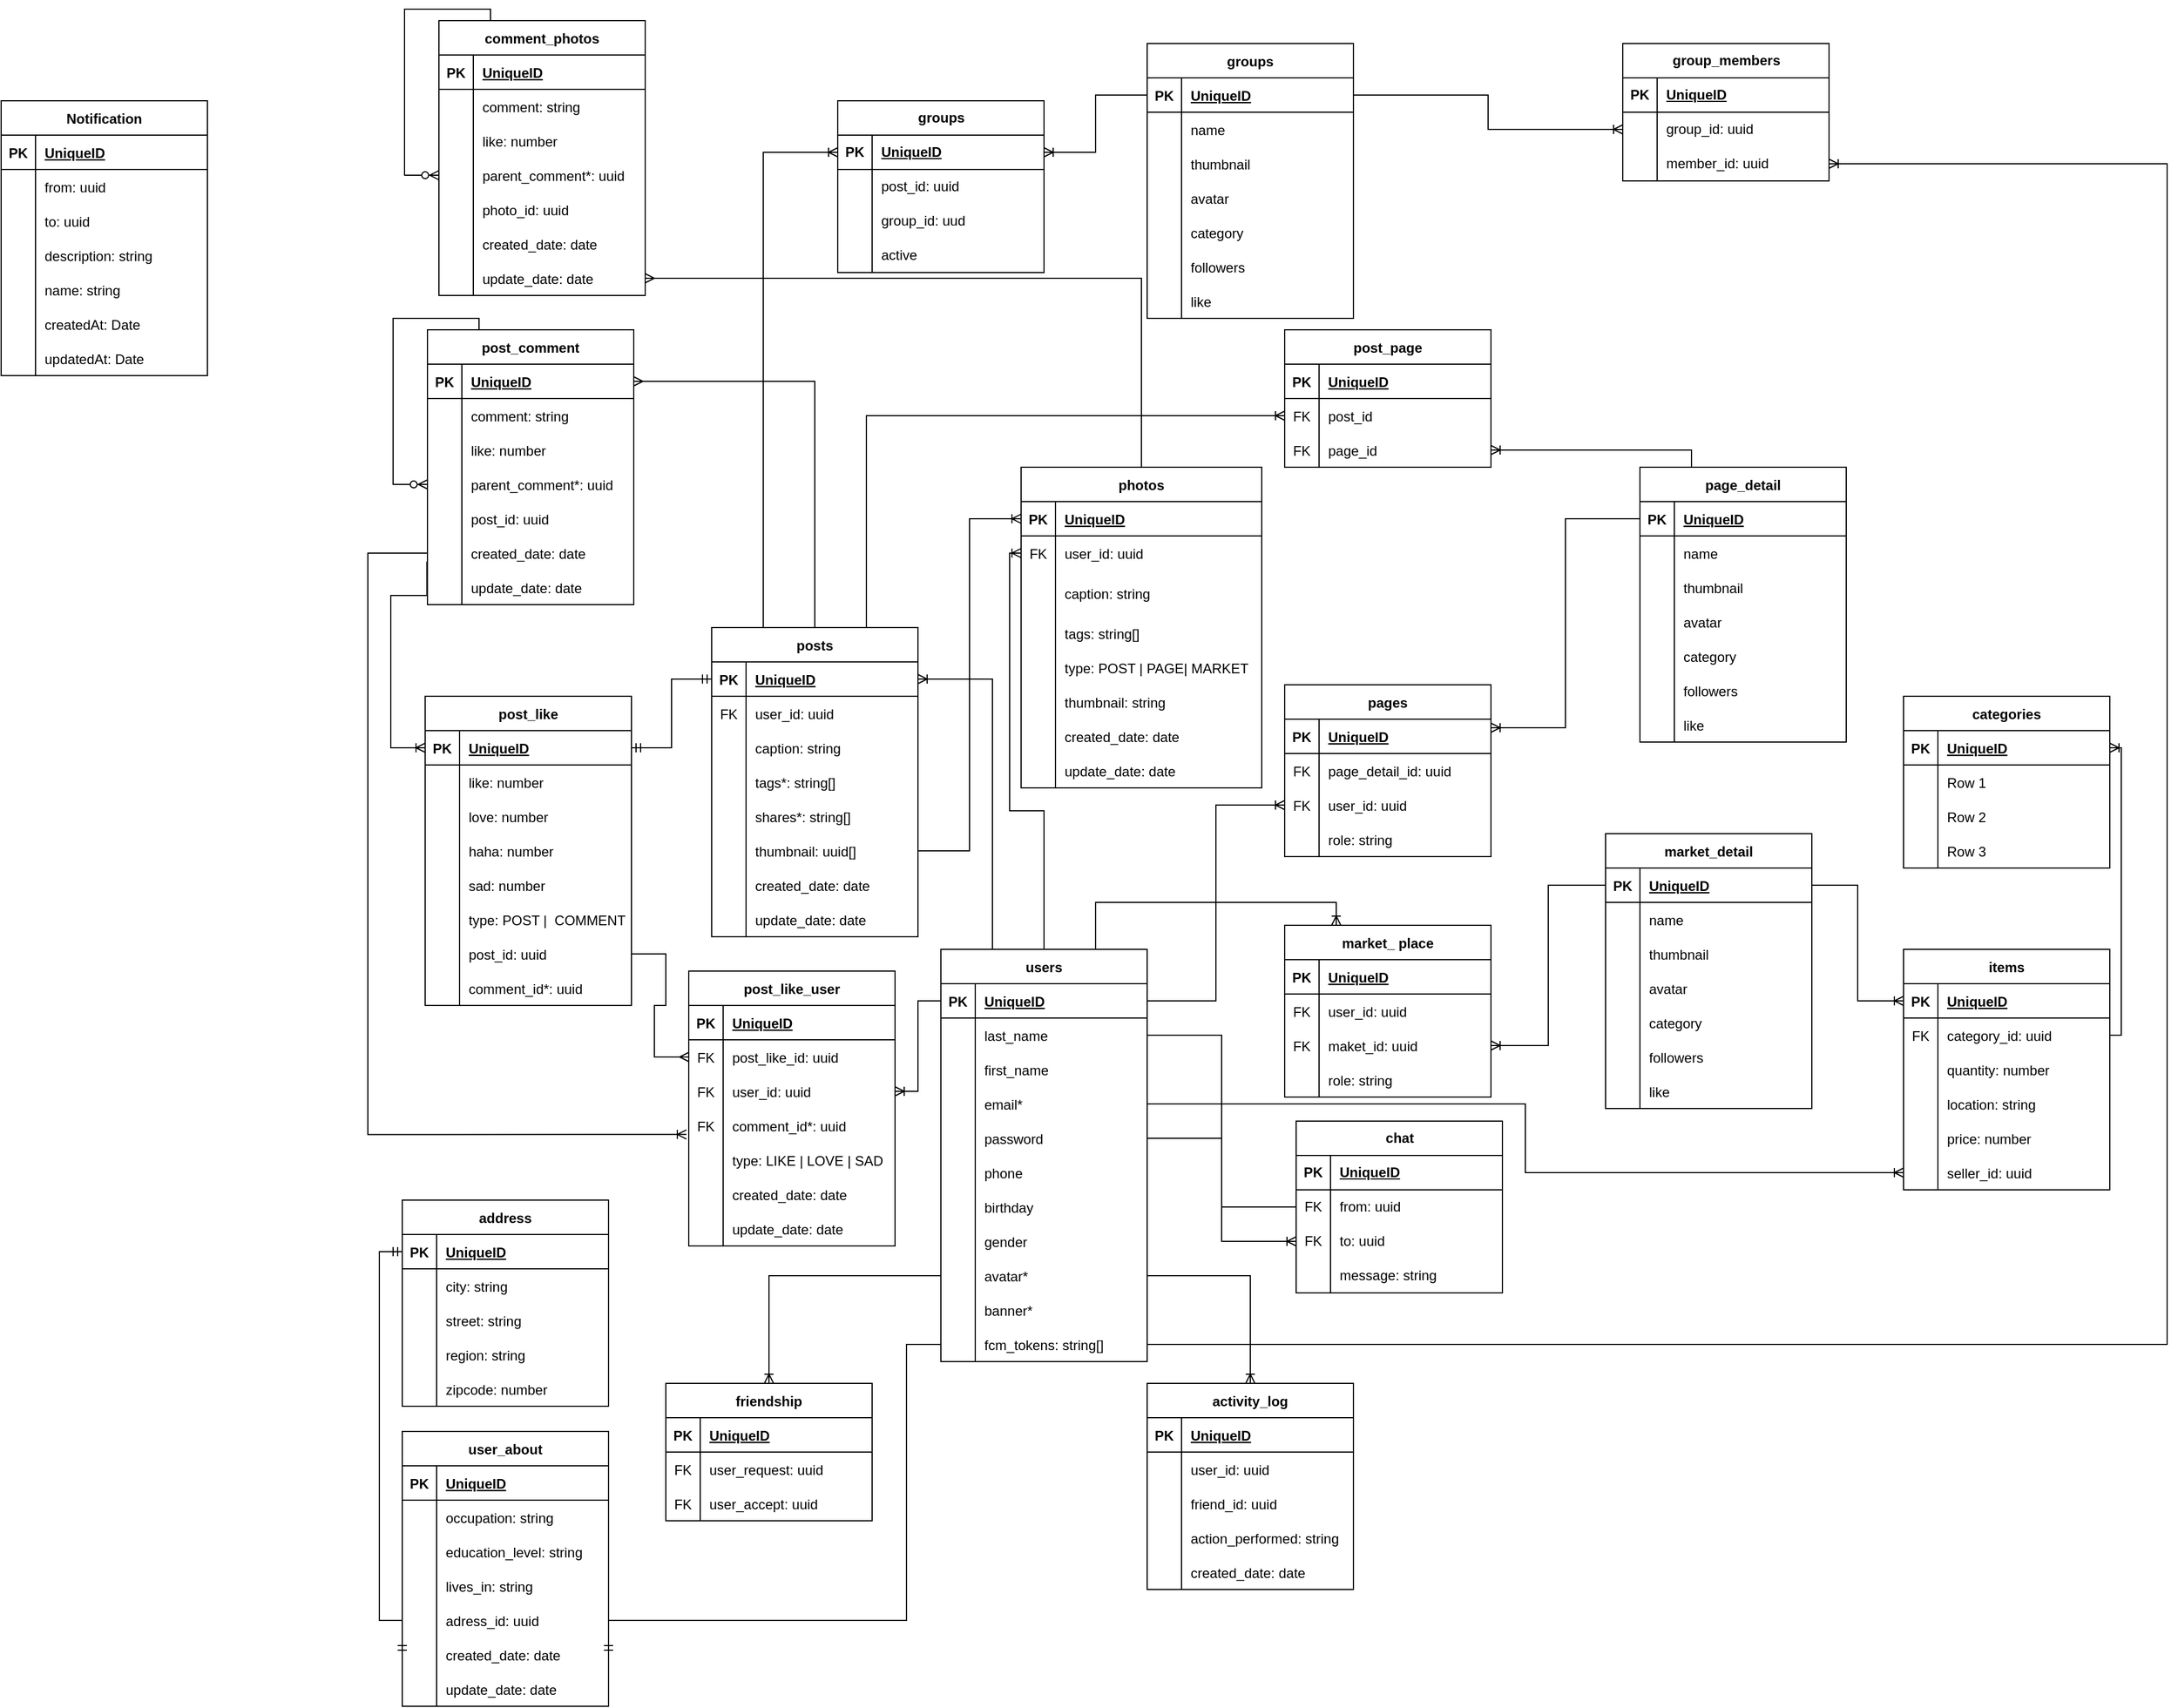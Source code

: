 <mxfile version="21.0.6" type="device"><diagram name="Page-1" id="Vz-Pskoae4e45sVeTHOh"><mxGraphModel dx="3610" dy="2750" grid="1" gridSize="10" guides="1" tooltips="1" connect="1" arrows="1" fold="1" page="1" pageScale="1" pageWidth="850" pageHeight="1100" math="0" shadow="0"><root><mxCell id="0"/><mxCell id="1" parent="0"/><mxCell id="uvC9alr37WVkrbk3zK_1-148" value="users" style="shape=table;startSize=30;container=1;collapsible=1;childLayout=tableLayout;fixedRows=1;rowLines=0;fontStyle=1;align=center;resizeLast=1;" parent="1" vertex="1"><mxGeometry x="460" y="501" width="180" height="360" as="geometry"/></mxCell><mxCell id="uvC9alr37WVkrbk3zK_1-149" value="" style="shape=tableRow;horizontal=0;startSize=0;swimlaneHead=0;swimlaneBody=0;fillColor=none;collapsible=0;dropTarget=0;points=[[0,0.5],[1,0.5]];portConstraint=eastwest;top=0;left=0;right=0;bottom=1;" parent="uvC9alr37WVkrbk3zK_1-148" vertex="1"><mxGeometry y="30" width="180" height="30" as="geometry"/></mxCell><mxCell id="uvC9alr37WVkrbk3zK_1-150" value="PK" style="shape=partialRectangle;connectable=0;fillColor=none;top=0;left=0;bottom=0;right=0;fontStyle=1;overflow=hidden;" parent="uvC9alr37WVkrbk3zK_1-149" vertex="1"><mxGeometry width="30" height="30" as="geometry"><mxRectangle width="30" height="30" as="alternateBounds"/></mxGeometry></mxCell><mxCell id="uvC9alr37WVkrbk3zK_1-151" value="UniqueID" style="shape=partialRectangle;connectable=0;fillColor=none;top=0;left=0;bottom=0;right=0;align=left;spacingLeft=6;fontStyle=5;overflow=hidden;" parent="uvC9alr37WVkrbk3zK_1-149" vertex="1"><mxGeometry x="30" width="150" height="30" as="geometry"><mxRectangle width="150" height="30" as="alternateBounds"/></mxGeometry></mxCell><mxCell id="uvC9alr37WVkrbk3zK_1-152" value="" style="shape=tableRow;horizontal=0;startSize=0;swimlaneHead=0;swimlaneBody=0;fillColor=none;collapsible=0;dropTarget=0;points=[[0,0.5],[1,0.5]];portConstraint=eastwest;top=0;left=0;right=0;bottom=0;" parent="uvC9alr37WVkrbk3zK_1-148" vertex="1"><mxGeometry y="60" width="180" height="30" as="geometry"/></mxCell><mxCell id="uvC9alr37WVkrbk3zK_1-153" value="" style="shape=partialRectangle;connectable=0;fillColor=none;top=0;left=0;bottom=0;right=0;editable=1;overflow=hidden;" parent="uvC9alr37WVkrbk3zK_1-152" vertex="1"><mxGeometry width="30" height="30" as="geometry"><mxRectangle width="30" height="30" as="alternateBounds"/></mxGeometry></mxCell><mxCell id="uvC9alr37WVkrbk3zK_1-154" value="last_name" style="shape=partialRectangle;connectable=0;fillColor=none;top=0;left=0;bottom=0;right=0;align=left;spacingLeft=6;overflow=hidden;" parent="uvC9alr37WVkrbk3zK_1-152" vertex="1"><mxGeometry x="30" width="150" height="30" as="geometry"><mxRectangle width="150" height="30" as="alternateBounds"/></mxGeometry></mxCell><mxCell id="uvC9alr37WVkrbk3zK_1-155" value="" style="shape=tableRow;horizontal=0;startSize=0;swimlaneHead=0;swimlaneBody=0;fillColor=none;collapsible=0;dropTarget=0;points=[[0,0.5],[1,0.5]];portConstraint=eastwest;top=0;left=0;right=0;bottom=0;" parent="uvC9alr37WVkrbk3zK_1-148" vertex="1"><mxGeometry y="90" width="180" height="30" as="geometry"/></mxCell><mxCell id="uvC9alr37WVkrbk3zK_1-156" value="" style="shape=partialRectangle;connectable=0;fillColor=none;top=0;left=0;bottom=0;right=0;editable=1;overflow=hidden;" parent="uvC9alr37WVkrbk3zK_1-155" vertex="1"><mxGeometry width="30" height="30" as="geometry"><mxRectangle width="30" height="30" as="alternateBounds"/></mxGeometry></mxCell><mxCell id="uvC9alr37WVkrbk3zK_1-157" value="first_name" style="shape=partialRectangle;connectable=0;fillColor=none;top=0;left=0;bottom=0;right=0;align=left;spacingLeft=6;overflow=hidden;" parent="uvC9alr37WVkrbk3zK_1-155" vertex="1"><mxGeometry x="30" width="150" height="30" as="geometry"><mxRectangle width="150" height="30" as="alternateBounds"/></mxGeometry></mxCell><mxCell id="uvC9alr37WVkrbk3zK_1-158" value="" style="shape=tableRow;horizontal=0;startSize=0;swimlaneHead=0;swimlaneBody=0;fillColor=none;collapsible=0;dropTarget=0;points=[[0,0.5],[1,0.5]];portConstraint=eastwest;top=0;left=0;right=0;bottom=0;" parent="uvC9alr37WVkrbk3zK_1-148" vertex="1"><mxGeometry y="120" width="180" height="30" as="geometry"/></mxCell><mxCell id="uvC9alr37WVkrbk3zK_1-159" value="" style="shape=partialRectangle;connectable=0;fillColor=none;top=0;left=0;bottom=0;right=0;editable=1;overflow=hidden;" parent="uvC9alr37WVkrbk3zK_1-158" vertex="1"><mxGeometry width="30" height="30" as="geometry"><mxRectangle width="30" height="30" as="alternateBounds"/></mxGeometry></mxCell><mxCell id="uvC9alr37WVkrbk3zK_1-160" value="email*" style="shape=partialRectangle;connectable=0;fillColor=none;top=0;left=0;bottom=0;right=0;align=left;spacingLeft=6;overflow=hidden;" parent="uvC9alr37WVkrbk3zK_1-158" vertex="1"><mxGeometry x="30" width="150" height="30" as="geometry"><mxRectangle width="150" height="30" as="alternateBounds"/></mxGeometry></mxCell><mxCell id="uvC9alr37WVkrbk3zK_1-161" value="" style="shape=tableRow;horizontal=0;startSize=0;swimlaneHead=0;swimlaneBody=0;fillColor=none;collapsible=0;dropTarget=0;points=[[0,0.5],[1,0.5]];portConstraint=eastwest;top=0;left=0;right=0;bottom=0;" parent="uvC9alr37WVkrbk3zK_1-148" vertex="1"><mxGeometry y="150" width="180" height="30" as="geometry"/></mxCell><mxCell id="uvC9alr37WVkrbk3zK_1-162" value="" style="shape=partialRectangle;connectable=0;fillColor=none;top=0;left=0;bottom=0;right=0;editable=1;overflow=hidden;" parent="uvC9alr37WVkrbk3zK_1-161" vertex="1"><mxGeometry width="30" height="30" as="geometry"><mxRectangle width="30" height="30" as="alternateBounds"/></mxGeometry></mxCell><mxCell id="uvC9alr37WVkrbk3zK_1-163" value="password" style="shape=partialRectangle;connectable=0;fillColor=none;top=0;left=0;bottom=0;right=0;align=left;spacingLeft=6;overflow=hidden;" parent="uvC9alr37WVkrbk3zK_1-161" vertex="1"><mxGeometry x="30" width="150" height="30" as="geometry"><mxRectangle width="150" height="30" as="alternateBounds"/></mxGeometry></mxCell><mxCell id="uvC9alr37WVkrbk3zK_1-164" value="" style="shape=tableRow;horizontal=0;startSize=0;swimlaneHead=0;swimlaneBody=0;fillColor=none;collapsible=0;dropTarget=0;points=[[0,0.5],[1,0.5]];portConstraint=eastwest;top=0;left=0;right=0;bottom=0;" parent="uvC9alr37WVkrbk3zK_1-148" vertex="1"><mxGeometry y="180" width="180" height="30" as="geometry"/></mxCell><mxCell id="uvC9alr37WVkrbk3zK_1-165" value="" style="shape=partialRectangle;connectable=0;fillColor=none;top=0;left=0;bottom=0;right=0;editable=1;overflow=hidden;" parent="uvC9alr37WVkrbk3zK_1-164" vertex="1"><mxGeometry width="30" height="30" as="geometry"><mxRectangle width="30" height="30" as="alternateBounds"/></mxGeometry></mxCell><mxCell id="uvC9alr37WVkrbk3zK_1-166" value="phone" style="shape=partialRectangle;connectable=0;fillColor=none;top=0;left=0;bottom=0;right=0;align=left;spacingLeft=6;overflow=hidden;" parent="uvC9alr37WVkrbk3zK_1-164" vertex="1"><mxGeometry x="30" width="150" height="30" as="geometry"><mxRectangle width="150" height="30" as="alternateBounds"/></mxGeometry></mxCell><mxCell id="uvC9alr37WVkrbk3zK_1-167" value="" style="shape=tableRow;horizontal=0;startSize=0;swimlaneHead=0;swimlaneBody=0;fillColor=none;collapsible=0;dropTarget=0;points=[[0,0.5],[1,0.5]];portConstraint=eastwest;top=0;left=0;right=0;bottom=0;" parent="uvC9alr37WVkrbk3zK_1-148" vertex="1"><mxGeometry y="210" width="180" height="30" as="geometry"/></mxCell><mxCell id="uvC9alr37WVkrbk3zK_1-168" value="" style="shape=partialRectangle;connectable=0;fillColor=none;top=0;left=0;bottom=0;right=0;editable=1;overflow=hidden;" parent="uvC9alr37WVkrbk3zK_1-167" vertex="1"><mxGeometry width="30" height="30" as="geometry"><mxRectangle width="30" height="30" as="alternateBounds"/></mxGeometry></mxCell><mxCell id="uvC9alr37WVkrbk3zK_1-169" value="birthday" style="shape=partialRectangle;connectable=0;fillColor=none;top=0;left=0;bottom=0;right=0;align=left;spacingLeft=6;overflow=hidden;" parent="uvC9alr37WVkrbk3zK_1-167" vertex="1"><mxGeometry x="30" width="150" height="30" as="geometry"><mxRectangle width="150" height="30" as="alternateBounds"/></mxGeometry></mxCell><mxCell id="uvC9alr37WVkrbk3zK_1-170" value="" style="shape=tableRow;horizontal=0;startSize=0;swimlaneHead=0;swimlaneBody=0;fillColor=none;collapsible=0;dropTarget=0;points=[[0,0.5],[1,0.5]];portConstraint=eastwest;top=0;left=0;right=0;bottom=0;" parent="uvC9alr37WVkrbk3zK_1-148" vertex="1"><mxGeometry y="240" width="180" height="30" as="geometry"/></mxCell><mxCell id="uvC9alr37WVkrbk3zK_1-171" value="" style="shape=partialRectangle;connectable=0;fillColor=none;top=0;left=0;bottom=0;right=0;editable=1;overflow=hidden;" parent="uvC9alr37WVkrbk3zK_1-170" vertex="1"><mxGeometry width="30" height="30" as="geometry"><mxRectangle width="30" height="30" as="alternateBounds"/></mxGeometry></mxCell><mxCell id="uvC9alr37WVkrbk3zK_1-172" value="gender" style="shape=partialRectangle;connectable=0;fillColor=none;top=0;left=0;bottom=0;right=0;align=left;spacingLeft=6;overflow=hidden;" parent="uvC9alr37WVkrbk3zK_1-170" vertex="1"><mxGeometry x="30" width="150" height="30" as="geometry"><mxRectangle width="150" height="30" as="alternateBounds"/></mxGeometry></mxCell><mxCell id="s-w2H1VwweVaLXyvd3O2-130" value="" style="shape=tableRow;horizontal=0;startSize=0;swimlaneHead=0;swimlaneBody=0;fillColor=none;collapsible=0;dropTarget=0;points=[[0,0.5],[1,0.5]];portConstraint=eastwest;top=0;left=0;right=0;bottom=0;" parent="uvC9alr37WVkrbk3zK_1-148" vertex="1"><mxGeometry y="270" width="180" height="30" as="geometry"/></mxCell><mxCell id="s-w2H1VwweVaLXyvd3O2-131" value="" style="shape=partialRectangle;connectable=0;fillColor=none;top=0;left=0;bottom=0;right=0;editable=1;overflow=hidden;" parent="s-w2H1VwweVaLXyvd3O2-130" vertex="1"><mxGeometry width="30" height="30" as="geometry"><mxRectangle width="30" height="30" as="alternateBounds"/></mxGeometry></mxCell><mxCell id="s-w2H1VwweVaLXyvd3O2-132" value="avatar*" style="shape=partialRectangle;connectable=0;fillColor=none;top=0;left=0;bottom=0;right=0;align=left;spacingLeft=6;overflow=hidden;" parent="s-w2H1VwweVaLXyvd3O2-130" vertex="1"><mxGeometry x="30" width="150" height="30" as="geometry"><mxRectangle width="150" height="30" as="alternateBounds"/></mxGeometry></mxCell><mxCell id="s-w2H1VwweVaLXyvd3O2-133" value="" style="shape=tableRow;horizontal=0;startSize=0;swimlaneHead=0;swimlaneBody=0;fillColor=none;collapsible=0;dropTarget=0;points=[[0,0.5],[1,0.5]];portConstraint=eastwest;top=0;left=0;right=0;bottom=0;" parent="uvC9alr37WVkrbk3zK_1-148" vertex="1"><mxGeometry y="300" width="180" height="30" as="geometry"/></mxCell><mxCell id="s-w2H1VwweVaLXyvd3O2-134" value="" style="shape=partialRectangle;connectable=0;fillColor=none;top=0;left=0;bottom=0;right=0;editable=1;overflow=hidden;" parent="s-w2H1VwweVaLXyvd3O2-133" vertex="1"><mxGeometry width="30" height="30" as="geometry"><mxRectangle width="30" height="30" as="alternateBounds"/></mxGeometry></mxCell><mxCell id="s-w2H1VwweVaLXyvd3O2-135" value="banner*" style="shape=partialRectangle;connectable=0;fillColor=none;top=0;left=0;bottom=0;right=0;align=left;spacingLeft=6;overflow=hidden;" parent="s-w2H1VwweVaLXyvd3O2-133" vertex="1"><mxGeometry x="30" width="150" height="30" as="geometry"><mxRectangle width="150" height="30" as="alternateBounds"/></mxGeometry></mxCell><mxCell id="IG5fjBQoIz0vGFbVlM-B-61" value="" style="shape=tableRow;horizontal=0;startSize=0;swimlaneHead=0;swimlaneBody=0;fillColor=none;collapsible=0;dropTarget=0;points=[[0,0.5],[1,0.5]];portConstraint=eastwest;top=0;left=0;right=0;bottom=0;" parent="uvC9alr37WVkrbk3zK_1-148" vertex="1"><mxGeometry y="330" width="180" height="30" as="geometry"/></mxCell><mxCell id="IG5fjBQoIz0vGFbVlM-B-62" value="" style="shape=partialRectangle;connectable=0;fillColor=none;top=0;left=0;bottom=0;right=0;editable=1;overflow=hidden;" parent="IG5fjBQoIz0vGFbVlM-B-61" vertex="1"><mxGeometry width="30" height="30" as="geometry"><mxRectangle width="30" height="30" as="alternateBounds"/></mxGeometry></mxCell><mxCell id="IG5fjBQoIz0vGFbVlM-B-63" value="fcm_tokens: string[]" style="shape=partialRectangle;connectable=0;fillColor=none;top=0;left=0;bottom=0;right=0;align=left;spacingLeft=6;overflow=hidden;" parent="IG5fjBQoIz0vGFbVlM-B-61" vertex="1"><mxGeometry x="30" width="150" height="30" as="geometry"><mxRectangle width="150" height="30" as="alternateBounds"/></mxGeometry></mxCell><mxCell id="uvC9alr37WVkrbk3zK_1-173" value="friendship" style="shape=table;startSize=30;container=1;collapsible=1;childLayout=tableLayout;fixedRows=1;rowLines=0;fontStyle=1;align=center;resizeLast=1;" parent="1" vertex="1"><mxGeometry x="220" y="880" width="180" height="120" as="geometry"/></mxCell><mxCell id="uvC9alr37WVkrbk3zK_1-174" value="" style="shape=tableRow;horizontal=0;startSize=0;swimlaneHead=0;swimlaneBody=0;fillColor=none;collapsible=0;dropTarget=0;points=[[0,0.5],[1,0.5]];portConstraint=eastwest;top=0;left=0;right=0;bottom=1;" parent="uvC9alr37WVkrbk3zK_1-173" vertex="1"><mxGeometry y="30" width="180" height="30" as="geometry"/></mxCell><mxCell id="uvC9alr37WVkrbk3zK_1-175" value="PK" style="shape=partialRectangle;connectable=0;fillColor=none;top=0;left=0;bottom=0;right=0;fontStyle=1;overflow=hidden;" parent="uvC9alr37WVkrbk3zK_1-174" vertex="1"><mxGeometry width="30" height="30" as="geometry"><mxRectangle width="30" height="30" as="alternateBounds"/></mxGeometry></mxCell><mxCell id="uvC9alr37WVkrbk3zK_1-176" value="UniqueID" style="shape=partialRectangle;connectable=0;fillColor=none;top=0;left=0;bottom=0;right=0;align=left;spacingLeft=6;fontStyle=5;overflow=hidden;" parent="uvC9alr37WVkrbk3zK_1-174" vertex="1"><mxGeometry x="30" width="150" height="30" as="geometry"><mxRectangle width="150" height="30" as="alternateBounds"/></mxGeometry></mxCell><mxCell id="uvC9alr37WVkrbk3zK_1-177" value="" style="shape=tableRow;horizontal=0;startSize=0;swimlaneHead=0;swimlaneBody=0;fillColor=none;collapsible=0;dropTarget=0;points=[[0,0.5],[1,0.5]];portConstraint=eastwest;top=0;left=0;right=0;bottom=0;" parent="uvC9alr37WVkrbk3zK_1-173" vertex="1"><mxGeometry y="60" width="180" height="30" as="geometry"/></mxCell><mxCell id="uvC9alr37WVkrbk3zK_1-178" value="FK" style="shape=partialRectangle;connectable=0;fillColor=none;top=0;left=0;bottom=0;right=0;editable=1;overflow=hidden;" parent="uvC9alr37WVkrbk3zK_1-177" vertex="1"><mxGeometry width="30" height="30" as="geometry"><mxRectangle width="30" height="30" as="alternateBounds"/></mxGeometry></mxCell><mxCell id="uvC9alr37WVkrbk3zK_1-179" value="user_request: uuid" style="shape=partialRectangle;connectable=0;fillColor=none;top=0;left=0;bottom=0;right=0;align=left;spacingLeft=6;overflow=hidden;" parent="uvC9alr37WVkrbk3zK_1-177" vertex="1"><mxGeometry x="30" width="150" height="30" as="geometry"><mxRectangle width="150" height="30" as="alternateBounds"/></mxGeometry></mxCell><mxCell id="uvC9alr37WVkrbk3zK_1-180" value="" style="shape=tableRow;horizontal=0;startSize=0;swimlaneHead=0;swimlaneBody=0;fillColor=none;collapsible=0;dropTarget=0;points=[[0,0.5],[1,0.5]];portConstraint=eastwest;top=0;left=0;right=0;bottom=0;" parent="uvC9alr37WVkrbk3zK_1-173" vertex="1"><mxGeometry y="90" width="180" height="30" as="geometry"/></mxCell><mxCell id="uvC9alr37WVkrbk3zK_1-181" value="FK" style="shape=partialRectangle;connectable=0;fillColor=none;top=0;left=0;bottom=0;right=0;editable=1;overflow=hidden;" parent="uvC9alr37WVkrbk3zK_1-180" vertex="1"><mxGeometry width="30" height="30" as="geometry"><mxRectangle width="30" height="30" as="alternateBounds"/></mxGeometry></mxCell><mxCell id="uvC9alr37WVkrbk3zK_1-182" value="user_accept: uuid" style="shape=partialRectangle;connectable=0;fillColor=none;top=0;left=0;bottom=0;right=0;align=left;spacingLeft=6;overflow=hidden;" parent="uvC9alr37WVkrbk3zK_1-180" vertex="1"><mxGeometry x="30" width="150" height="30" as="geometry"><mxRectangle width="150" height="30" as="alternateBounds"/></mxGeometry></mxCell><mxCell id="uvC9alr37WVkrbk3zK_1-183" value="photos" style="shape=table;startSize=30;container=1;collapsible=1;childLayout=tableLayout;fixedRows=1;rowLines=0;fontStyle=1;align=center;resizeLast=1;" parent="1" vertex="1"><mxGeometry x="530" y="80" width="210.0" height="280" as="geometry"/></mxCell><mxCell id="uvC9alr37WVkrbk3zK_1-184" value="" style="shape=tableRow;horizontal=0;startSize=0;swimlaneHead=0;swimlaneBody=0;fillColor=none;collapsible=0;dropTarget=0;points=[[0,0.5],[1,0.5]];portConstraint=eastwest;top=0;left=0;right=0;bottom=1;" parent="uvC9alr37WVkrbk3zK_1-183" vertex="1"><mxGeometry y="30" width="210.0" height="30" as="geometry"/></mxCell><mxCell id="uvC9alr37WVkrbk3zK_1-185" value="PK" style="shape=partialRectangle;connectable=0;fillColor=none;top=0;left=0;bottom=0;right=0;fontStyle=1;overflow=hidden;" parent="uvC9alr37WVkrbk3zK_1-184" vertex="1"><mxGeometry width="30" height="30" as="geometry"><mxRectangle width="30" height="30" as="alternateBounds"/></mxGeometry></mxCell><mxCell id="uvC9alr37WVkrbk3zK_1-186" value="UniqueID" style="shape=partialRectangle;connectable=0;fillColor=none;top=0;left=0;bottom=0;right=0;align=left;spacingLeft=6;fontStyle=5;overflow=hidden;" parent="uvC9alr37WVkrbk3zK_1-184" vertex="1"><mxGeometry x="30" width="180.0" height="30" as="geometry"><mxRectangle width="180.0" height="30" as="alternateBounds"/></mxGeometry></mxCell><mxCell id="uvC9alr37WVkrbk3zK_1-187" value="" style="shape=tableRow;horizontal=0;startSize=0;swimlaneHead=0;swimlaneBody=0;fillColor=none;collapsible=0;dropTarget=0;points=[[0,0.5],[1,0.5]];portConstraint=eastwest;top=0;left=0;right=0;bottom=0;" parent="uvC9alr37WVkrbk3zK_1-183" vertex="1"><mxGeometry y="60" width="210.0" height="30" as="geometry"/></mxCell><mxCell id="uvC9alr37WVkrbk3zK_1-188" value="FK" style="shape=partialRectangle;connectable=0;fillColor=none;top=0;left=0;bottom=0;right=0;editable=1;overflow=hidden;" parent="uvC9alr37WVkrbk3zK_1-187" vertex="1"><mxGeometry width="30" height="30" as="geometry"><mxRectangle width="30" height="30" as="alternateBounds"/></mxGeometry></mxCell><mxCell id="uvC9alr37WVkrbk3zK_1-189" value="user_id: uuid" style="shape=partialRectangle;connectable=0;fillColor=none;top=0;left=0;bottom=0;right=0;align=left;spacingLeft=6;overflow=hidden;" parent="uvC9alr37WVkrbk3zK_1-187" vertex="1"><mxGeometry x="30" width="180.0" height="30" as="geometry"><mxRectangle width="180.0" height="30" as="alternateBounds"/></mxGeometry></mxCell><mxCell id="uvC9alr37WVkrbk3zK_1-190" value="" style="shape=tableRow;horizontal=0;startSize=0;swimlaneHead=0;swimlaneBody=0;fillColor=none;collapsible=0;dropTarget=0;points=[[0,0.5],[1,0.5]];portConstraint=eastwest;top=0;left=0;right=0;bottom=0;" parent="uvC9alr37WVkrbk3zK_1-183" vertex="1"><mxGeometry y="90" width="210.0" height="40" as="geometry"/></mxCell><mxCell id="uvC9alr37WVkrbk3zK_1-191" value="" style="shape=partialRectangle;connectable=0;fillColor=none;top=0;left=0;bottom=0;right=0;editable=1;overflow=hidden;" parent="uvC9alr37WVkrbk3zK_1-190" vertex="1"><mxGeometry width="30" height="40" as="geometry"><mxRectangle width="30" height="40" as="alternateBounds"/></mxGeometry></mxCell><mxCell id="uvC9alr37WVkrbk3zK_1-192" value="caption: string" style="shape=partialRectangle;connectable=0;fillColor=none;top=0;left=0;bottom=0;right=0;align=left;spacingLeft=6;overflow=hidden;" parent="uvC9alr37WVkrbk3zK_1-190" vertex="1"><mxGeometry x="30" width="180.0" height="40" as="geometry"><mxRectangle width="180.0" height="40" as="alternateBounds"/></mxGeometry></mxCell><mxCell id="uvC9alr37WVkrbk3zK_1-193" value="" style="shape=tableRow;horizontal=0;startSize=0;swimlaneHead=0;swimlaneBody=0;fillColor=none;collapsible=0;dropTarget=0;points=[[0,0.5],[1,0.5]];portConstraint=eastwest;top=0;left=0;right=0;bottom=0;" parent="uvC9alr37WVkrbk3zK_1-183" vertex="1"><mxGeometry y="130" width="210.0" height="30" as="geometry"/></mxCell><mxCell id="uvC9alr37WVkrbk3zK_1-194" value="" style="shape=partialRectangle;connectable=0;fillColor=none;top=0;left=0;bottom=0;right=0;editable=1;overflow=hidden;" parent="uvC9alr37WVkrbk3zK_1-193" vertex="1"><mxGeometry width="30" height="30" as="geometry"><mxRectangle width="30" height="30" as="alternateBounds"/></mxGeometry></mxCell><mxCell id="uvC9alr37WVkrbk3zK_1-195" value="tags: string[]" style="shape=partialRectangle;connectable=0;fillColor=none;top=0;left=0;bottom=0;right=0;align=left;spacingLeft=6;overflow=hidden;" parent="uvC9alr37WVkrbk3zK_1-193" vertex="1"><mxGeometry x="30" width="180.0" height="30" as="geometry"><mxRectangle width="180.0" height="30" as="alternateBounds"/></mxGeometry></mxCell><mxCell id="s-w2H1VwweVaLXyvd3O2-136" value="" style="shape=tableRow;horizontal=0;startSize=0;swimlaneHead=0;swimlaneBody=0;fillColor=none;collapsible=0;dropTarget=0;points=[[0,0.5],[1,0.5]];portConstraint=eastwest;top=0;left=0;right=0;bottom=0;" parent="uvC9alr37WVkrbk3zK_1-183" vertex="1"><mxGeometry y="160" width="210.0" height="30" as="geometry"/></mxCell><mxCell id="s-w2H1VwweVaLXyvd3O2-137" value="" style="shape=partialRectangle;connectable=0;fillColor=none;top=0;left=0;bottom=0;right=0;editable=1;overflow=hidden;" parent="s-w2H1VwweVaLXyvd3O2-136" vertex="1"><mxGeometry width="30" height="30" as="geometry"><mxRectangle width="30" height="30" as="alternateBounds"/></mxGeometry></mxCell><mxCell id="s-w2H1VwweVaLXyvd3O2-138" value="type: POST | PAGE| MARKET" style="shape=partialRectangle;connectable=0;fillColor=none;top=0;left=0;bottom=0;right=0;align=left;spacingLeft=6;overflow=hidden;" parent="s-w2H1VwweVaLXyvd3O2-136" vertex="1"><mxGeometry x="30" width="180.0" height="30" as="geometry"><mxRectangle width="180.0" height="30" as="alternateBounds"/></mxGeometry></mxCell><mxCell id="IG5fjBQoIz0vGFbVlM-B-54" value="" style="shape=tableRow;horizontal=0;startSize=0;swimlaneHead=0;swimlaneBody=0;fillColor=none;collapsible=0;dropTarget=0;points=[[0,0.5],[1,0.5]];portConstraint=eastwest;top=0;left=0;right=0;bottom=0;" parent="uvC9alr37WVkrbk3zK_1-183" vertex="1"><mxGeometry y="190" width="210.0" height="30" as="geometry"/></mxCell><mxCell id="IG5fjBQoIz0vGFbVlM-B-55" value="" style="shape=partialRectangle;connectable=0;fillColor=none;top=0;left=0;bottom=0;right=0;editable=1;overflow=hidden;" parent="IG5fjBQoIz0vGFbVlM-B-54" vertex="1"><mxGeometry width="30" height="30" as="geometry"><mxRectangle width="30" height="30" as="alternateBounds"/></mxGeometry></mxCell><mxCell id="IG5fjBQoIz0vGFbVlM-B-56" value="thumbnail: string" style="shape=partialRectangle;connectable=0;fillColor=none;top=0;left=0;bottom=0;right=0;align=left;spacingLeft=6;overflow=hidden;" parent="IG5fjBQoIz0vGFbVlM-B-54" vertex="1"><mxGeometry x="30" width="180.0" height="30" as="geometry"><mxRectangle width="180.0" height="30" as="alternateBounds"/></mxGeometry></mxCell><mxCell id="uvC9alr37WVkrbk3zK_1-196" value="" style="shape=tableRow;horizontal=0;startSize=0;swimlaneHead=0;swimlaneBody=0;fillColor=none;collapsible=0;dropTarget=0;points=[[0,0.5],[1,0.5]];portConstraint=eastwest;top=0;left=0;right=0;bottom=0;" parent="uvC9alr37WVkrbk3zK_1-183" vertex="1"><mxGeometry y="220" width="210.0" height="30" as="geometry"/></mxCell><mxCell id="uvC9alr37WVkrbk3zK_1-197" value="" style="shape=partialRectangle;connectable=0;fillColor=none;top=0;left=0;bottom=0;right=0;editable=1;overflow=hidden;" parent="uvC9alr37WVkrbk3zK_1-196" vertex="1"><mxGeometry width="30" height="30" as="geometry"><mxRectangle width="30" height="30" as="alternateBounds"/></mxGeometry></mxCell><mxCell id="uvC9alr37WVkrbk3zK_1-198" value="created_date: date" style="shape=partialRectangle;connectable=0;fillColor=none;top=0;left=0;bottom=0;right=0;align=left;spacingLeft=6;overflow=hidden;" parent="uvC9alr37WVkrbk3zK_1-196" vertex="1"><mxGeometry x="30" width="180.0" height="30" as="geometry"><mxRectangle width="180.0" height="30" as="alternateBounds"/></mxGeometry></mxCell><mxCell id="uvC9alr37WVkrbk3zK_1-199" value="" style="shape=tableRow;horizontal=0;startSize=0;swimlaneHead=0;swimlaneBody=0;fillColor=none;collapsible=0;dropTarget=0;points=[[0,0.5],[1,0.5]];portConstraint=eastwest;top=0;left=0;right=0;bottom=0;" parent="uvC9alr37WVkrbk3zK_1-183" vertex="1"><mxGeometry y="250" width="210.0" height="30" as="geometry"/></mxCell><mxCell id="uvC9alr37WVkrbk3zK_1-200" value="" style="shape=partialRectangle;connectable=0;fillColor=none;top=0;left=0;bottom=0;right=0;editable=1;overflow=hidden;" parent="uvC9alr37WVkrbk3zK_1-199" vertex="1"><mxGeometry width="30" height="30" as="geometry"><mxRectangle width="30" height="30" as="alternateBounds"/></mxGeometry></mxCell><mxCell id="uvC9alr37WVkrbk3zK_1-201" value="update_date: date" style="shape=partialRectangle;connectable=0;fillColor=none;top=0;left=0;bottom=0;right=0;align=left;spacingLeft=6;overflow=hidden;" parent="uvC9alr37WVkrbk3zK_1-199" vertex="1"><mxGeometry x="30" width="180.0" height="30" as="geometry"><mxRectangle width="180.0" height="30" as="alternateBounds"/></mxGeometry></mxCell><mxCell id="uvC9alr37WVkrbk3zK_1-202" value="posts" style="shape=table;startSize=30;container=1;collapsible=1;childLayout=tableLayout;fixedRows=1;rowLines=0;fontStyle=1;align=center;resizeLast=1;" parent="1" vertex="1"><mxGeometry x="260" y="220" width="180" height="270" as="geometry"/></mxCell><mxCell id="uvC9alr37WVkrbk3zK_1-203" value="" style="shape=tableRow;horizontal=0;startSize=0;swimlaneHead=0;swimlaneBody=0;fillColor=none;collapsible=0;dropTarget=0;points=[[0,0.5],[1,0.5]];portConstraint=eastwest;top=0;left=0;right=0;bottom=1;" parent="uvC9alr37WVkrbk3zK_1-202" vertex="1"><mxGeometry y="30" width="180" height="30" as="geometry"/></mxCell><mxCell id="uvC9alr37WVkrbk3zK_1-204" value="PK" style="shape=partialRectangle;connectable=0;fillColor=none;top=0;left=0;bottom=0;right=0;fontStyle=1;overflow=hidden;" parent="uvC9alr37WVkrbk3zK_1-203" vertex="1"><mxGeometry width="30" height="30" as="geometry"><mxRectangle width="30" height="30" as="alternateBounds"/></mxGeometry></mxCell><mxCell id="uvC9alr37WVkrbk3zK_1-205" value="UniqueID" style="shape=partialRectangle;connectable=0;fillColor=none;top=0;left=0;bottom=0;right=0;align=left;spacingLeft=6;fontStyle=5;overflow=hidden;" parent="uvC9alr37WVkrbk3zK_1-203" vertex="1"><mxGeometry x="30" width="150" height="30" as="geometry"><mxRectangle width="150" height="30" as="alternateBounds"/></mxGeometry></mxCell><mxCell id="uvC9alr37WVkrbk3zK_1-212" value="" style="shape=tableRow;horizontal=0;startSize=0;swimlaneHead=0;swimlaneBody=0;fillColor=none;collapsible=0;dropTarget=0;points=[[0,0.5],[1,0.5]];portConstraint=eastwest;top=0;left=0;right=0;bottom=0;" parent="uvC9alr37WVkrbk3zK_1-202" vertex="1"><mxGeometry y="60" width="180" height="30" as="geometry"/></mxCell><mxCell id="uvC9alr37WVkrbk3zK_1-213" value="FK" style="shape=partialRectangle;connectable=0;fillColor=none;top=0;left=0;bottom=0;right=0;editable=1;overflow=hidden;" parent="uvC9alr37WVkrbk3zK_1-212" vertex="1"><mxGeometry width="30" height="30" as="geometry"><mxRectangle width="30" height="30" as="alternateBounds"/></mxGeometry></mxCell><mxCell id="uvC9alr37WVkrbk3zK_1-214" value="user_id: uuid" style="shape=partialRectangle;connectable=0;fillColor=none;top=0;left=0;bottom=0;right=0;align=left;spacingLeft=6;overflow=hidden;" parent="uvC9alr37WVkrbk3zK_1-212" vertex="1"><mxGeometry x="30" width="150" height="30" as="geometry"><mxRectangle width="150" height="30" as="alternateBounds"/></mxGeometry></mxCell><mxCell id="uvC9alr37WVkrbk3zK_1-206" value="" style="shape=tableRow;horizontal=0;startSize=0;swimlaneHead=0;swimlaneBody=0;fillColor=none;collapsible=0;dropTarget=0;points=[[0,0.5],[1,0.5]];portConstraint=eastwest;top=0;left=0;right=0;bottom=0;" parent="uvC9alr37WVkrbk3zK_1-202" vertex="1"><mxGeometry y="90" width="180" height="30" as="geometry"/></mxCell><mxCell id="uvC9alr37WVkrbk3zK_1-207" value="" style="shape=partialRectangle;connectable=0;fillColor=none;top=0;left=0;bottom=0;right=0;editable=1;overflow=hidden;" parent="uvC9alr37WVkrbk3zK_1-206" vertex="1"><mxGeometry width="30" height="30" as="geometry"><mxRectangle width="30" height="30" as="alternateBounds"/></mxGeometry></mxCell><mxCell id="uvC9alr37WVkrbk3zK_1-208" value="caption: string" style="shape=partialRectangle;connectable=0;fillColor=none;top=0;left=0;bottom=0;right=0;align=left;spacingLeft=6;overflow=hidden;" parent="uvC9alr37WVkrbk3zK_1-206" vertex="1"><mxGeometry x="30" width="150" height="30" as="geometry"><mxRectangle width="150" height="30" as="alternateBounds"/></mxGeometry></mxCell><mxCell id="uvC9alr37WVkrbk3zK_1-209" value="" style="shape=tableRow;horizontal=0;startSize=0;swimlaneHead=0;swimlaneBody=0;fillColor=none;collapsible=0;dropTarget=0;points=[[0,0.5],[1,0.5]];portConstraint=eastwest;top=0;left=0;right=0;bottom=0;" parent="uvC9alr37WVkrbk3zK_1-202" vertex="1"><mxGeometry y="120" width="180" height="30" as="geometry"/></mxCell><mxCell id="uvC9alr37WVkrbk3zK_1-210" value="" style="shape=partialRectangle;connectable=0;fillColor=none;top=0;left=0;bottom=0;right=0;editable=1;overflow=hidden;" parent="uvC9alr37WVkrbk3zK_1-209" vertex="1"><mxGeometry width="30" height="30" as="geometry"><mxRectangle width="30" height="30" as="alternateBounds"/></mxGeometry></mxCell><mxCell id="uvC9alr37WVkrbk3zK_1-211" value="tags*: string[]" style="shape=partialRectangle;connectable=0;fillColor=none;top=0;left=0;bottom=0;right=0;align=left;spacingLeft=6;overflow=hidden;" parent="uvC9alr37WVkrbk3zK_1-209" vertex="1"><mxGeometry x="30" width="150" height="30" as="geometry"><mxRectangle width="150" height="30" as="alternateBounds"/></mxGeometry></mxCell><mxCell id="IG5fjBQoIz0vGFbVlM-B-35" value="" style="shape=tableRow;horizontal=0;startSize=0;swimlaneHead=0;swimlaneBody=0;fillColor=none;collapsible=0;dropTarget=0;points=[[0,0.5],[1,0.5]];portConstraint=eastwest;top=0;left=0;right=0;bottom=0;" parent="uvC9alr37WVkrbk3zK_1-202" vertex="1"><mxGeometry y="150" width="180" height="30" as="geometry"/></mxCell><mxCell id="IG5fjBQoIz0vGFbVlM-B-36" value="" style="shape=partialRectangle;connectable=0;fillColor=none;top=0;left=0;bottom=0;right=0;editable=1;overflow=hidden;" parent="IG5fjBQoIz0vGFbVlM-B-35" vertex="1"><mxGeometry width="30" height="30" as="geometry"><mxRectangle width="30" height="30" as="alternateBounds"/></mxGeometry></mxCell><mxCell id="IG5fjBQoIz0vGFbVlM-B-37" value="shares*: string[]" style="shape=partialRectangle;connectable=0;fillColor=none;top=0;left=0;bottom=0;right=0;align=left;spacingLeft=6;overflow=hidden;" parent="IG5fjBQoIz0vGFbVlM-B-35" vertex="1"><mxGeometry x="30" width="150" height="30" as="geometry"><mxRectangle width="150" height="30" as="alternateBounds"/></mxGeometry></mxCell><mxCell id="IG5fjBQoIz0vGFbVlM-B-57" value="" style="shape=tableRow;horizontal=0;startSize=0;swimlaneHead=0;swimlaneBody=0;fillColor=none;collapsible=0;dropTarget=0;points=[[0,0.5],[1,0.5]];portConstraint=eastwest;top=0;left=0;right=0;bottom=0;" parent="uvC9alr37WVkrbk3zK_1-202" vertex="1"><mxGeometry y="180" width="180" height="30" as="geometry"/></mxCell><mxCell id="IG5fjBQoIz0vGFbVlM-B-58" value="" style="shape=partialRectangle;connectable=0;fillColor=none;top=0;left=0;bottom=0;right=0;editable=1;overflow=hidden;" parent="IG5fjBQoIz0vGFbVlM-B-57" vertex="1"><mxGeometry width="30" height="30" as="geometry"><mxRectangle width="30" height="30" as="alternateBounds"/></mxGeometry></mxCell><mxCell id="IG5fjBQoIz0vGFbVlM-B-59" value="thumbnail: uuid[]" style="shape=partialRectangle;connectable=0;fillColor=none;top=0;left=0;bottom=0;right=0;align=left;spacingLeft=6;overflow=hidden;" parent="IG5fjBQoIz0vGFbVlM-B-57" vertex="1"><mxGeometry x="30" width="150" height="30" as="geometry"><mxRectangle width="150" height="30" as="alternateBounds"/></mxGeometry></mxCell><mxCell id="IG5fjBQoIz0vGFbVlM-B-29" value="" style="shape=tableRow;horizontal=0;startSize=0;swimlaneHead=0;swimlaneBody=0;fillColor=none;collapsible=0;dropTarget=0;points=[[0,0.5],[1,0.5]];portConstraint=eastwest;top=0;left=0;right=0;bottom=0;" parent="uvC9alr37WVkrbk3zK_1-202" vertex="1"><mxGeometry y="210" width="180" height="30" as="geometry"/></mxCell><mxCell id="IG5fjBQoIz0vGFbVlM-B-30" value="" style="shape=partialRectangle;connectable=0;fillColor=none;top=0;left=0;bottom=0;right=0;editable=1;overflow=hidden;" parent="IG5fjBQoIz0vGFbVlM-B-29" vertex="1"><mxGeometry width="30" height="30" as="geometry"><mxRectangle width="30" height="30" as="alternateBounds"/></mxGeometry></mxCell><mxCell id="IG5fjBQoIz0vGFbVlM-B-31" value="created_date: date" style="shape=partialRectangle;connectable=0;fillColor=none;top=0;left=0;bottom=0;right=0;align=left;spacingLeft=6;overflow=hidden;" parent="IG5fjBQoIz0vGFbVlM-B-29" vertex="1"><mxGeometry x="30" width="150" height="30" as="geometry"><mxRectangle width="150" height="30" as="alternateBounds"/></mxGeometry></mxCell><mxCell id="IG5fjBQoIz0vGFbVlM-B-32" value="" style="shape=tableRow;horizontal=0;startSize=0;swimlaneHead=0;swimlaneBody=0;fillColor=none;collapsible=0;dropTarget=0;points=[[0,0.5],[1,0.5]];portConstraint=eastwest;top=0;left=0;right=0;bottom=0;" parent="uvC9alr37WVkrbk3zK_1-202" vertex="1"><mxGeometry y="240" width="180" height="30" as="geometry"/></mxCell><mxCell id="IG5fjBQoIz0vGFbVlM-B-33" value="" style="shape=partialRectangle;connectable=0;fillColor=none;top=0;left=0;bottom=0;right=0;editable=1;overflow=hidden;" parent="IG5fjBQoIz0vGFbVlM-B-32" vertex="1"><mxGeometry width="30" height="30" as="geometry"><mxRectangle width="30" height="30" as="alternateBounds"/></mxGeometry></mxCell><mxCell id="IG5fjBQoIz0vGFbVlM-B-34" value="update_date: date" style="shape=partialRectangle;connectable=0;fillColor=none;top=0;left=0;bottom=0;right=0;align=left;spacingLeft=6;overflow=hidden;" parent="IG5fjBQoIz0vGFbVlM-B-32" vertex="1"><mxGeometry x="30" width="150" height="30" as="geometry"><mxRectangle width="150" height="30" as="alternateBounds"/></mxGeometry></mxCell><mxCell id="uvC9alr37WVkrbk3zK_1-215" value="activity_log" style="shape=table;startSize=30;container=1;collapsible=1;childLayout=tableLayout;fixedRows=1;rowLines=0;fontStyle=1;align=center;resizeLast=1;" parent="1" vertex="1"><mxGeometry x="640" y="880" width="180" height="180" as="geometry"/></mxCell><mxCell id="uvC9alr37WVkrbk3zK_1-216" value="" style="shape=tableRow;horizontal=0;startSize=0;swimlaneHead=0;swimlaneBody=0;fillColor=none;collapsible=0;dropTarget=0;points=[[0,0.5],[1,0.5]];portConstraint=eastwest;top=0;left=0;right=0;bottom=1;" parent="uvC9alr37WVkrbk3zK_1-215" vertex="1"><mxGeometry y="30" width="180" height="30" as="geometry"/></mxCell><mxCell id="uvC9alr37WVkrbk3zK_1-217" value="PK" style="shape=partialRectangle;connectable=0;fillColor=none;top=0;left=0;bottom=0;right=0;fontStyle=1;overflow=hidden;" parent="uvC9alr37WVkrbk3zK_1-216" vertex="1"><mxGeometry width="30" height="30" as="geometry"><mxRectangle width="30" height="30" as="alternateBounds"/></mxGeometry></mxCell><mxCell id="uvC9alr37WVkrbk3zK_1-218" value="UniqueID" style="shape=partialRectangle;connectable=0;fillColor=none;top=0;left=0;bottom=0;right=0;align=left;spacingLeft=6;fontStyle=5;overflow=hidden;" parent="uvC9alr37WVkrbk3zK_1-216" vertex="1"><mxGeometry x="30" width="150" height="30" as="geometry"><mxRectangle width="150" height="30" as="alternateBounds"/></mxGeometry></mxCell><mxCell id="uvC9alr37WVkrbk3zK_1-219" value="" style="shape=tableRow;horizontal=0;startSize=0;swimlaneHead=0;swimlaneBody=0;fillColor=none;collapsible=0;dropTarget=0;points=[[0,0.5],[1,0.5]];portConstraint=eastwest;top=0;left=0;right=0;bottom=0;" parent="uvC9alr37WVkrbk3zK_1-215" vertex="1"><mxGeometry y="60" width="180" height="30" as="geometry"/></mxCell><mxCell id="uvC9alr37WVkrbk3zK_1-220" value="" style="shape=partialRectangle;connectable=0;fillColor=none;top=0;left=0;bottom=0;right=0;editable=1;overflow=hidden;" parent="uvC9alr37WVkrbk3zK_1-219" vertex="1"><mxGeometry width="30" height="30" as="geometry"><mxRectangle width="30" height="30" as="alternateBounds"/></mxGeometry></mxCell><mxCell id="uvC9alr37WVkrbk3zK_1-221" value="user_id: uuid" style="shape=partialRectangle;connectable=0;fillColor=none;top=0;left=0;bottom=0;right=0;align=left;spacingLeft=6;overflow=hidden;" parent="uvC9alr37WVkrbk3zK_1-219" vertex="1"><mxGeometry x="30" width="150" height="30" as="geometry"><mxRectangle width="150" height="30" as="alternateBounds"/></mxGeometry></mxCell><mxCell id="uvC9alr37WVkrbk3zK_1-222" value="" style="shape=tableRow;horizontal=0;startSize=0;swimlaneHead=0;swimlaneBody=0;fillColor=none;collapsible=0;dropTarget=0;points=[[0,0.5],[1,0.5]];portConstraint=eastwest;top=0;left=0;right=0;bottom=0;" parent="uvC9alr37WVkrbk3zK_1-215" vertex="1"><mxGeometry y="90" width="180" height="30" as="geometry"/></mxCell><mxCell id="uvC9alr37WVkrbk3zK_1-223" value="" style="shape=partialRectangle;connectable=0;fillColor=none;top=0;left=0;bottom=0;right=0;editable=1;overflow=hidden;" parent="uvC9alr37WVkrbk3zK_1-222" vertex="1"><mxGeometry width="30" height="30" as="geometry"><mxRectangle width="30" height="30" as="alternateBounds"/></mxGeometry></mxCell><mxCell id="uvC9alr37WVkrbk3zK_1-224" value="friend_id: uuid" style="shape=partialRectangle;connectable=0;fillColor=none;top=0;left=0;bottom=0;right=0;align=left;spacingLeft=6;overflow=hidden;" parent="uvC9alr37WVkrbk3zK_1-222" vertex="1"><mxGeometry x="30" width="150" height="30" as="geometry"><mxRectangle width="150" height="30" as="alternateBounds"/></mxGeometry></mxCell><mxCell id="uvC9alr37WVkrbk3zK_1-225" value="" style="shape=tableRow;horizontal=0;startSize=0;swimlaneHead=0;swimlaneBody=0;fillColor=none;collapsible=0;dropTarget=0;points=[[0,0.5],[1,0.5]];portConstraint=eastwest;top=0;left=0;right=0;bottom=0;" parent="uvC9alr37WVkrbk3zK_1-215" vertex="1"><mxGeometry y="120" width="180" height="30" as="geometry"/></mxCell><mxCell id="uvC9alr37WVkrbk3zK_1-226" value="" style="shape=partialRectangle;connectable=0;fillColor=none;top=0;left=0;bottom=0;right=0;editable=1;overflow=hidden;" parent="uvC9alr37WVkrbk3zK_1-225" vertex="1"><mxGeometry width="30" height="30" as="geometry"><mxRectangle width="30" height="30" as="alternateBounds"/></mxGeometry></mxCell><mxCell id="uvC9alr37WVkrbk3zK_1-227" value="action_performed: string" style="shape=partialRectangle;connectable=0;fillColor=none;top=0;left=0;bottom=0;right=0;align=left;spacingLeft=6;overflow=hidden;" parent="uvC9alr37WVkrbk3zK_1-225" vertex="1"><mxGeometry x="30" width="150" height="30" as="geometry"><mxRectangle width="150" height="30" as="alternateBounds"/></mxGeometry></mxCell><mxCell id="s-w2H1VwweVaLXyvd3O2-82" value="" style="shape=tableRow;horizontal=0;startSize=0;swimlaneHead=0;swimlaneBody=0;fillColor=none;collapsible=0;dropTarget=0;points=[[0,0.5],[1,0.5]];portConstraint=eastwest;top=0;left=0;right=0;bottom=0;" parent="uvC9alr37WVkrbk3zK_1-215" vertex="1"><mxGeometry y="150" width="180" height="30" as="geometry"/></mxCell><mxCell id="s-w2H1VwweVaLXyvd3O2-83" value="" style="shape=partialRectangle;connectable=0;fillColor=none;top=0;left=0;bottom=0;right=0;editable=1;overflow=hidden;" parent="s-w2H1VwweVaLXyvd3O2-82" vertex="1"><mxGeometry width="30" height="30" as="geometry"><mxRectangle width="30" height="30" as="alternateBounds"/></mxGeometry></mxCell><mxCell id="s-w2H1VwweVaLXyvd3O2-84" value="created_date: date" style="shape=partialRectangle;connectable=0;fillColor=none;top=0;left=0;bottom=0;right=0;align=left;spacingLeft=6;overflow=hidden;" parent="s-w2H1VwweVaLXyvd3O2-82" vertex="1"><mxGeometry x="30" width="150" height="30" as="geometry"><mxRectangle width="150" height="30" as="alternateBounds"/></mxGeometry></mxCell><mxCell id="uvC9alr37WVkrbk3zK_1-241" value="page_detail" style="shape=table;startSize=30;container=1;collapsible=1;childLayout=tableLayout;fixedRows=1;rowLines=0;fontStyle=1;align=center;resizeLast=1;" parent="1" vertex="1"><mxGeometry x="1070" y="80" width="180" height="240" as="geometry"/></mxCell><mxCell id="uvC9alr37WVkrbk3zK_1-242" value="" style="shape=tableRow;horizontal=0;startSize=0;swimlaneHead=0;swimlaneBody=0;fillColor=none;collapsible=0;dropTarget=0;points=[[0,0.5],[1,0.5]];portConstraint=eastwest;top=0;left=0;right=0;bottom=1;" parent="uvC9alr37WVkrbk3zK_1-241" vertex="1"><mxGeometry y="30" width="180" height="30" as="geometry"/></mxCell><mxCell id="uvC9alr37WVkrbk3zK_1-243" value="PK" style="shape=partialRectangle;connectable=0;fillColor=none;top=0;left=0;bottom=0;right=0;fontStyle=1;overflow=hidden;" parent="uvC9alr37WVkrbk3zK_1-242" vertex="1"><mxGeometry width="30" height="30" as="geometry"><mxRectangle width="30" height="30" as="alternateBounds"/></mxGeometry></mxCell><mxCell id="uvC9alr37WVkrbk3zK_1-244" value="UniqueID" style="shape=partialRectangle;connectable=0;fillColor=none;top=0;left=0;bottom=0;right=0;align=left;spacingLeft=6;fontStyle=5;overflow=hidden;" parent="uvC9alr37WVkrbk3zK_1-242" vertex="1"><mxGeometry x="30" width="150" height="30" as="geometry"><mxRectangle width="150" height="30" as="alternateBounds"/></mxGeometry></mxCell><mxCell id="uvC9alr37WVkrbk3zK_1-245" value="" style="shape=tableRow;horizontal=0;startSize=0;swimlaneHead=0;swimlaneBody=0;fillColor=none;collapsible=0;dropTarget=0;points=[[0,0.5],[1,0.5]];portConstraint=eastwest;top=0;left=0;right=0;bottom=0;" parent="uvC9alr37WVkrbk3zK_1-241" vertex="1"><mxGeometry y="60" width="180" height="30" as="geometry"/></mxCell><mxCell id="uvC9alr37WVkrbk3zK_1-246" value="" style="shape=partialRectangle;connectable=0;fillColor=none;top=0;left=0;bottom=0;right=0;editable=1;overflow=hidden;" parent="uvC9alr37WVkrbk3zK_1-245" vertex="1"><mxGeometry width="30" height="30" as="geometry"><mxRectangle width="30" height="30" as="alternateBounds"/></mxGeometry></mxCell><mxCell id="uvC9alr37WVkrbk3zK_1-247" value="name" style="shape=partialRectangle;connectable=0;fillColor=none;top=0;left=0;bottom=0;right=0;align=left;spacingLeft=6;overflow=hidden;" parent="uvC9alr37WVkrbk3zK_1-245" vertex="1"><mxGeometry x="30" width="150" height="30" as="geometry"><mxRectangle width="150" height="30" as="alternateBounds"/></mxGeometry></mxCell><mxCell id="s-w2H1VwweVaLXyvd3O2-124" value="" style="shape=tableRow;horizontal=0;startSize=0;swimlaneHead=0;swimlaneBody=0;fillColor=none;collapsible=0;dropTarget=0;points=[[0,0.5],[1,0.5]];portConstraint=eastwest;top=0;left=0;right=0;bottom=0;" parent="uvC9alr37WVkrbk3zK_1-241" vertex="1"><mxGeometry y="90" width="180" height="30" as="geometry"/></mxCell><mxCell id="s-w2H1VwweVaLXyvd3O2-125" value="" style="shape=partialRectangle;connectable=0;fillColor=none;top=0;left=0;bottom=0;right=0;editable=1;overflow=hidden;" parent="s-w2H1VwweVaLXyvd3O2-124" vertex="1"><mxGeometry width="30" height="30" as="geometry"><mxRectangle width="30" height="30" as="alternateBounds"/></mxGeometry></mxCell><mxCell id="s-w2H1VwweVaLXyvd3O2-126" value="thumbnail" style="shape=partialRectangle;connectable=0;fillColor=none;top=0;left=0;bottom=0;right=0;align=left;spacingLeft=6;overflow=hidden;" parent="s-w2H1VwweVaLXyvd3O2-124" vertex="1"><mxGeometry x="30" width="150" height="30" as="geometry"><mxRectangle width="150" height="30" as="alternateBounds"/></mxGeometry></mxCell><mxCell id="s-w2H1VwweVaLXyvd3O2-127" value="" style="shape=tableRow;horizontal=0;startSize=0;swimlaneHead=0;swimlaneBody=0;fillColor=none;collapsible=0;dropTarget=0;points=[[0,0.5],[1,0.5]];portConstraint=eastwest;top=0;left=0;right=0;bottom=0;" parent="uvC9alr37WVkrbk3zK_1-241" vertex="1"><mxGeometry y="120" width="180" height="30" as="geometry"/></mxCell><mxCell id="s-w2H1VwweVaLXyvd3O2-128" value="" style="shape=partialRectangle;connectable=0;fillColor=none;top=0;left=0;bottom=0;right=0;editable=1;overflow=hidden;" parent="s-w2H1VwweVaLXyvd3O2-127" vertex="1"><mxGeometry width="30" height="30" as="geometry"><mxRectangle width="30" height="30" as="alternateBounds"/></mxGeometry></mxCell><mxCell id="s-w2H1VwweVaLXyvd3O2-129" value="avatar" style="shape=partialRectangle;connectable=0;fillColor=none;top=0;left=0;bottom=0;right=0;align=left;spacingLeft=6;overflow=hidden;" parent="s-w2H1VwweVaLXyvd3O2-127" vertex="1"><mxGeometry x="30" width="150" height="30" as="geometry"><mxRectangle width="150" height="30" as="alternateBounds"/></mxGeometry></mxCell><mxCell id="s-w2H1VwweVaLXyvd3O2-121" value="" style="shape=tableRow;horizontal=0;startSize=0;swimlaneHead=0;swimlaneBody=0;fillColor=none;collapsible=0;dropTarget=0;points=[[0,0.5],[1,0.5]];portConstraint=eastwest;top=0;left=0;right=0;bottom=0;" parent="uvC9alr37WVkrbk3zK_1-241" vertex="1"><mxGeometry y="150" width="180" height="30" as="geometry"/></mxCell><mxCell id="s-w2H1VwweVaLXyvd3O2-122" value="" style="shape=partialRectangle;connectable=0;fillColor=none;top=0;left=0;bottom=0;right=0;editable=1;overflow=hidden;" parent="s-w2H1VwweVaLXyvd3O2-121" vertex="1"><mxGeometry width="30" height="30" as="geometry"><mxRectangle width="30" height="30" as="alternateBounds"/></mxGeometry></mxCell><mxCell id="s-w2H1VwweVaLXyvd3O2-123" value="category" style="shape=partialRectangle;connectable=0;fillColor=none;top=0;left=0;bottom=0;right=0;align=left;spacingLeft=6;overflow=hidden;" parent="s-w2H1VwweVaLXyvd3O2-121" vertex="1"><mxGeometry x="30" width="150" height="30" as="geometry"><mxRectangle width="150" height="30" as="alternateBounds"/></mxGeometry></mxCell><mxCell id="uvC9alr37WVkrbk3zK_1-248" value="" style="shape=tableRow;horizontal=0;startSize=0;swimlaneHead=0;swimlaneBody=0;fillColor=none;collapsible=0;dropTarget=0;points=[[0,0.5],[1,0.5]];portConstraint=eastwest;top=0;left=0;right=0;bottom=0;" parent="uvC9alr37WVkrbk3zK_1-241" vertex="1"><mxGeometry y="180" width="180" height="30" as="geometry"/></mxCell><mxCell id="uvC9alr37WVkrbk3zK_1-249" value="" style="shape=partialRectangle;connectable=0;fillColor=none;top=0;left=0;bottom=0;right=0;editable=1;overflow=hidden;" parent="uvC9alr37WVkrbk3zK_1-248" vertex="1"><mxGeometry width="30" height="30" as="geometry"><mxRectangle width="30" height="30" as="alternateBounds"/></mxGeometry></mxCell><mxCell id="uvC9alr37WVkrbk3zK_1-250" value="followers" style="shape=partialRectangle;connectable=0;fillColor=none;top=0;left=0;bottom=0;right=0;align=left;spacingLeft=6;overflow=hidden;" parent="uvC9alr37WVkrbk3zK_1-248" vertex="1"><mxGeometry x="30" width="150" height="30" as="geometry"><mxRectangle width="150" height="30" as="alternateBounds"/></mxGeometry></mxCell><mxCell id="uvC9alr37WVkrbk3zK_1-251" value="" style="shape=tableRow;horizontal=0;startSize=0;swimlaneHead=0;swimlaneBody=0;fillColor=none;collapsible=0;dropTarget=0;points=[[0,0.5],[1,0.5]];portConstraint=eastwest;top=0;left=0;right=0;bottom=0;" parent="uvC9alr37WVkrbk3zK_1-241" vertex="1"><mxGeometry y="210" width="180" height="30" as="geometry"/></mxCell><mxCell id="uvC9alr37WVkrbk3zK_1-252" value="" style="shape=partialRectangle;connectable=0;fillColor=none;top=0;left=0;bottom=0;right=0;editable=1;overflow=hidden;" parent="uvC9alr37WVkrbk3zK_1-251" vertex="1"><mxGeometry width="30" height="30" as="geometry"><mxRectangle width="30" height="30" as="alternateBounds"/></mxGeometry></mxCell><mxCell id="uvC9alr37WVkrbk3zK_1-253" value="like" style="shape=partialRectangle;connectable=0;fillColor=none;top=0;left=0;bottom=0;right=0;align=left;spacingLeft=6;overflow=hidden;" parent="uvC9alr37WVkrbk3zK_1-251" vertex="1"><mxGeometry x="30" width="150" height="30" as="geometry"><mxRectangle width="150" height="30" as="alternateBounds"/></mxGeometry></mxCell><mxCell id="uvC9alr37WVkrbk3zK_1-257" value="address" style="shape=table;startSize=30;container=1;collapsible=1;childLayout=tableLayout;fixedRows=1;rowLines=0;fontStyle=1;align=center;resizeLast=1;" parent="1" vertex="1"><mxGeometry x="-10" y="720" width="180" height="180" as="geometry"/></mxCell><mxCell id="uvC9alr37WVkrbk3zK_1-258" value="" style="shape=tableRow;horizontal=0;startSize=0;swimlaneHead=0;swimlaneBody=0;fillColor=none;collapsible=0;dropTarget=0;points=[[0,0.5],[1,0.5]];portConstraint=eastwest;top=0;left=0;right=0;bottom=1;" parent="uvC9alr37WVkrbk3zK_1-257" vertex="1"><mxGeometry y="30" width="180" height="30" as="geometry"/></mxCell><mxCell id="uvC9alr37WVkrbk3zK_1-259" value="PK" style="shape=partialRectangle;connectable=0;fillColor=none;top=0;left=0;bottom=0;right=0;fontStyle=1;overflow=hidden;" parent="uvC9alr37WVkrbk3zK_1-258" vertex="1"><mxGeometry width="30" height="30" as="geometry"><mxRectangle width="30" height="30" as="alternateBounds"/></mxGeometry></mxCell><mxCell id="uvC9alr37WVkrbk3zK_1-260" value="UniqueID" style="shape=partialRectangle;connectable=0;fillColor=none;top=0;left=0;bottom=0;right=0;align=left;spacingLeft=6;fontStyle=5;overflow=hidden;" parent="uvC9alr37WVkrbk3zK_1-258" vertex="1"><mxGeometry x="30" width="150" height="30" as="geometry"><mxRectangle width="150" height="30" as="alternateBounds"/></mxGeometry></mxCell><mxCell id="uvC9alr37WVkrbk3zK_1-261" value="" style="shape=tableRow;horizontal=0;startSize=0;swimlaneHead=0;swimlaneBody=0;fillColor=none;collapsible=0;dropTarget=0;points=[[0,0.5],[1,0.5]];portConstraint=eastwest;top=0;left=0;right=0;bottom=0;" parent="uvC9alr37WVkrbk3zK_1-257" vertex="1"><mxGeometry y="60" width="180" height="30" as="geometry"/></mxCell><mxCell id="uvC9alr37WVkrbk3zK_1-262" value="" style="shape=partialRectangle;connectable=0;fillColor=none;top=0;left=0;bottom=0;right=0;editable=1;overflow=hidden;" parent="uvC9alr37WVkrbk3zK_1-261" vertex="1"><mxGeometry width="30" height="30" as="geometry"><mxRectangle width="30" height="30" as="alternateBounds"/></mxGeometry></mxCell><mxCell id="uvC9alr37WVkrbk3zK_1-263" value="city: string" style="shape=partialRectangle;connectable=0;fillColor=none;top=0;left=0;bottom=0;right=0;align=left;spacingLeft=6;overflow=hidden;" parent="uvC9alr37WVkrbk3zK_1-261" vertex="1"><mxGeometry x="30" width="150" height="30" as="geometry"><mxRectangle width="150" height="30" as="alternateBounds"/></mxGeometry></mxCell><mxCell id="uvC9alr37WVkrbk3zK_1-264" value="" style="shape=tableRow;horizontal=0;startSize=0;swimlaneHead=0;swimlaneBody=0;fillColor=none;collapsible=0;dropTarget=0;points=[[0,0.5],[1,0.5]];portConstraint=eastwest;top=0;left=0;right=0;bottom=0;" parent="uvC9alr37WVkrbk3zK_1-257" vertex="1"><mxGeometry y="90" width="180" height="30" as="geometry"/></mxCell><mxCell id="uvC9alr37WVkrbk3zK_1-265" value="" style="shape=partialRectangle;connectable=0;fillColor=none;top=0;left=0;bottom=0;right=0;editable=1;overflow=hidden;" parent="uvC9alr37WVkrbk3zK_1-264" vertex="1"><mxGeometry width="30" height="30" as="geometry"><mxRectangle width="30" height="30" as="alternateBounds"/></mxGeometry></mxCell><mxCell id="uvC9alr37WVkrbk3zK_1-266" value="street: string" style="shape=partialRectangle;connectable=0;fillColor=none;top=0;left=0;bottom=0;right=0;align=left;spacingLeft=6;overflow=hidden;" parent="uvC9alr37WVkrbk3zK_1-264" vertex="1"><mxGeometry x="30" width="150" height="30" as="geometry"><mxRectangle width="150" height="30" as="alternateBounds"/></mxGeometry></mxCell><mxCell id="uvC9alr37WVkrbk3zK_1-267" value="" style="shape=tableRow;horizontal=0;startSize=0;swimlaneHead=0;swimlaneBody=0;fillColor=none;collapsible=0;dropTarget=0;points=[[0,0.5],[1,0.5]];portConstraint=eastwest;top=0;left=0;right=0;bottom=0;" parent="uvC9alr37WVkrbk3zK_1-257" vertex="1"><mxGeometry y="120" width="180" height="30" as="geometry"/></mxCell><mxCell id="uvC9alr37WVkrbk3zK_1-268" value="" style="shape=partialRectangle;connectable=0;fillColor=none;top=0;left=0;bottom=0;right=0;editable=1;overflow=hidden;" parent="uvC9alr37WVkrbk3zK_1-267" vertex="1"><mxGeometry width="30" height="30" as="geometry"><mxRectangle width="30" height="30" as="alternateBounds"/></mxGeometry></mxCell><mxCell id="uvC9alr37WVkrbk3zK_1-269" value="region: string" style="shape=partialRectangle;connectable=0;fillColor=none;top=0;left=0;bottom=0;right=0;align=left;spacingLeft=6;overflow=hidden;" parent="uvC9alr37WVkrbk3zK_1-267" vertex="1"><mxGeometry x="30" width="150" height="30" as="geometry"><mxRectangle width="150" height="30" as="alternateBounds"/></mxGeometry></mxCell><mxCell id="uvC9alr37WVkrbk3zK_1-270" value="" style="shape=tableRow;horizontal=0;startSize=0;swimlaneHead=0;swimlaneBody=0;fillColor=none;collapsible=0;dropTarget=0;points=[[0,0.5],[1,0.5]];portConstraint=eastwest;top=0;left=0;right=0;bottom=0;" parent="uvC9alr37WVkrbk3zK_1-257" vertex="1"><mxGeometry y="150" width="180" height="30" as="geometry"/></mxCell><mxCell id="uvC9alr37WVkrbk3zK_1-271" value="" style="shape=partialRectangle;connectable=0;fillColor=none;top=0;left=0;bottom=0;right=0;editable=1;overflow=hidden;" parent="uvC9alr37WVkrbk3zK_1-270" vertex="1"><mxGeometry width="30" height="30" as="geometry"><mxRectangle width="30" height="30" as="alternateBounds"/></mxGeometry></mxCell><mxCell id="uvC9alr37WVkrbk3zK_1-272" value="zipcode: number" style="shape=partialRectangle;connectable=0;fillColor=none;top=0;left=0;bottom=0;right=0;align=left;spacingLeft=6;overflow=hidden;" parent="uvC9alr37WVkrbk3zK_1-270" vertex="1"><mxGeometry x="30" width="150" height="30" as="geometry"><mxRectangle width="150" height="30" as="alternateBounds"/></mxGeometry></mxCell><mxCell id="uvC9alr37WVkrbk3zK_1-273" value="user_about" style="shape=table;startSize=30;container=1;collapsible=1;childLayout=tableLayout;fixedRows=1;rowLines=0;fontStyle=1;align=center;resizeLast=1;" parent="1" vertex="1"><mxGeometry x="-10" y="922" width="180" height="240" as="geometry"/></mxCell><mxCell id="uvC9alr37WVkrbk3zK_1-274" value="" style="shape=tableRow;horizontal=0;startSize=0;swimlaneHead=0;swimlaneBody=0;fillColor=none;collapsible=0;dropTarget=0;points=[[0,0.5],[1,0.5]];portConstraint=eastwest;top=0;left=0;right=0;bottom=1;" parent="uvC9alr37WVkrbk3zK_1-273" vertex="1"><mxGeometry y="30" width="180" height="30" as="geometry"/></mxCell><mxCell id="uvC9alr37WVkrbk3zK_1-275" value="PK" style="shape=partialRectangle;connectable=0;fillColor=none;top=0;left=0;bottom=0;right=0;fontStyle=1;overflow=hidden;" parent="uvC9alr37WVkrbk3zK_1-274" vertex="1"><mxGeometry width="30" height="30" as="geometry"><mxRectangle width="30" height="30" as="alternateBounds"/></mxGeometry></mxCell><mxCell id="uvC9alr37WVkrbk3zK_1-276" value="UniqueID" style="shape=partialRectangle;connectable=0;fillColor=none;top=0;left=0;bottom=0;right=0;align=left;spacingLeft=6;fontStyle=5;overflow=hidden;" parent="uvC9alr37WVkrbk3zK_1-274" vertex="1"><mxGeometry x="30" width="150" height="30" as="geometry"><mxRectangle width="150" height="30" as="alternateBounds"/></mxGeometry></mxCell><mxCell id="uvC9alr37WVkrbk3zK_1-277" value="" style="shape=tableRow;horizontal=0;startSize=0;swimlaneHead=0;swimlaneBody=0;fillColor=none;collapsible=0;dropTarget=0;points=[[0,0.5],[1,0.5]];portConstraint=eastwest;top=0;left=0;right=0;bottom=0;" parent="uvC9alr37WVkrbk3zK_1-273" vertex="1"><mxGeometry y="60" width="180" height="30" as="geometry"/></mxCell><mxCell id="uvC9alr37WVkrbk3zK_1-278" value="" style="shape=partialRectangle;connectable=0;fillColor=none;top=0;left=0;bottom=0;right=0;editable=1;overflow=hidden;" parent="uvC9alr37WVkrbk3zK_1-277" vertex="1"><mxGeometry width="30" height="30" as="geometry"><mxRectangle width="30" height="30" as="alternateBounds"/></mxGeometry></mxCell><mxCell id="uvC9alr37WVkrbk3zK_1-279" value="occupation: string" style="shape=partialRectangle;connectable=0;fillColor=none;top=0;left=0;bottom=0;right=0;align=left;spacingLeft=6;overflow=hidden;" parent="uvC9alr37WVkrbk3zK_1-277" vertex="1"><mxGeometry x="30" width="150" height="30" as="geometry"><mxRectangle width="150" height="30" as="alternateBounds"/></mxGeometry></mxCell><mxCell id="uvC9alr37WVkrbk3zK_1-280" value="" style="shape=tableRow;horizontal=0;startSize=0;swimlaneHead=0;swimlaneBody=0;fillColor=none;collapsible=0;dropTarget=0;points=[[0,0.5],[1,0.5]];portConstraint=eastwest;top=0;left=0;right=0;bottom=0;" parent="uvC9alr37WVkrbk3zK_1-273" vertex="1"><mxGeometry y="90" width="180" height="30" as="geometry"/></mxCell><mxCell id="uvC9alr37WVkrbk3zK_1-281" value="" style="shape=partialRectangle;connectable=0;fillColor=none;top=0;left=0;bottom=0;right=0;editable=1;overflow=hidden;" parent="uvC9alr37WVkrbk3zK_1-280" vertex="1"><mxGeometry width="30" height="30" as="geometry"><mxRectangle width="30" height="30" as="alternateBounds"/></mxGeometry></mxCell><mxCell id="uvC9alr37WVkrbk3zK_1-282" value="education_level: string" style="shape=partialRectangle;connectable=0;fillColor=none;top=0;left=0;bottom=0;right=0;align=left;spacingLeft=6;overflow=hidden;" parent="uvC9alr37WVkrbk3zK_1-280" vertex="1"><mxGeometry x="30" width="150" height="30" as="geometry"><mxRectangle width="150" height="30" as="alternateBounds"/></mxGeometry></mxCell><mxCell id="uvC9alr37WVkrbk3zK_1-283" value="" style="shape=tableRow;horizontal=0;startSize=0;swimlaneHead=0;swimlaneBody=0;fillColor=none;collapsible=0;dropTarget=0;points=[[0,0.5],[1,0.5]];portConstraint=eastwest;top=0;left=0;right=0;bottom=0;" parent="uvC9alr37WVkrbk3zK_1-273" vertex="1"><mxGeometry y="120" width="180" height="30" as="geometry"/></mxCell><mxCell id="uvC9alr37WVkrbk3zK_1-284" value="" style="shape=partialRectangle;connectable=0;fillColor=none;top=0;left=0;bottom=0;right=0;editable=1;overflow=hidden;" parent="uvC9alr37WVkrbk3zK_1-283" vertex="1"><mxGeometry width="30" height="30" as="geometry"><mxRectangle width="30" height="30" as="alternateBounds"/></mxGeometry></mxCell><mxCell id="uvC9alr37WVkrbk3zK_1-285" value="lives_in: string" style="shape=partialRectangle;connectable=0;fillColor=none;top=0;left=0;bottom=0;right=0;align=left;spacingLeft=6;overflow=hidden;" parent="uvC9alr37WVkrbk3zK_1-283" vertex="1"><mxGeometry x="30" width="150" height="30" as="geometry"><mxRectangle width="150" height="30" as="alternateBounds"/></mxGeometry></mxCell><mxCell id="d2bbWiODwB19x_4W-AXt-1" value="" style="shape=tableRow;horizontal=0;startSize=0;swimlaneHead=0;swimlaneBody=0;fillColor=none;collapsible=0;dropTarget=0;points=[[0,0.5],[1,0.5]];portConstraint=eastwest;top=0;left=0;right=0;bottom=0;" parent="uvC9alr37WVkrbk3zK_1-273" vertex="1"><mxGeometry y="150" width="180" height="30" as="geometry"/></mxCell><mxCell id="d2bbWiODwB19x_4W-AXt-2" value="" style="shape=partialRectangle;connectable=0;fillColor=none;top=0;left=0;bottom=0;right=0;editable=1;overflow=hidden;" parent="d2bbWiODwB19x_4W-AXt-1" vertex="1"><mxGeometry width="30" height="30" as="geometry"><mxRectangle width="30" height="30" as="alternateBounds"/></mxGeometry></mxCell><mxCell id="d2bbWiODwB19x_4W-AXt-3" value="adress_id: uuid" style="shape=partialRectangle;connectable=0;fillColor=none;top=0;left=0;bottom=0;right=0;align=left;spacingLeft=6;overflow=hidden;" parent="d2bbWiODwB19x_4W-AXt-1" vertex="1"><mxGeometry x="30" width="150" height="30" as="geometry"><mxRectangle width="150" height="30" as="alternateBounds"/></mxGeometry></mxCell><mxCell id="uvC9alr37WVkrbk3zK_1-286" value="" style="shape=tableRow;horizontal=0;startSize=0;swimlaneHead=0;swimlaneBody=0;fillColor=none;collapsible=0;dropTarget=0;points=[[0,0.5],[1,0.5]];portConstraint=eastwest;top=0;left=0;right=0;bottom=0;" parent="uvC9alr37WVkrbk3zK_1-273" vertex="1"><mxGeometry y="180" width="180" height="30" as="geometry"/></mxCell><mxCell id="uvC9alr37WVkrbk3zK_1-287" value="" style="shape=partialRectangle;connectable=0;fillColor=none;top=0;left=0;bottom=0;right=0;editable=1;overflow=hidden;" parent="uvC9alr37WVkrbk3zK_1-286" vertex="1"><mxGeometry width="30" height="30" as="geometry"><mxRectangle width="30" height="30" as="alternateBounds"/></mxGeometry></mxCell><mxCell id="uvC9alr37WVkrbk3zK_1-288" value="created_date: date" style="shape=partialRectangle;connectable=0;fillColor=none;top=0;left=0;bottom=0;right=0;align=left;spacingLeft=6;overflow=hidden;" parent="uvC9alr37WVkrbk3zK_1-286" vertex="1"><mxGeometry x="30" width="150" height="30" as="geometry"><mxRectangle width="150" height="30" as="alternateBounds"/></mxGeometry></mxCell><mxCell id="uvC9alr37WVkrbk3zK_1-289" value="" style="shape=tableRow;horizontal=0;startSize=0;swimlaneHead=0;swimlaneBody=0;fillColor=none;collapsible=0;dropTarget=0;points=[[0,0.5],[1,0.5]];portConstraint=eastwest;top=0;left=0;right=0;bottom=0;" parent="uvC9alr37WVkrbk3zK_1-273" vertex="1"><mxGeometry y="210" width="180" height="30" as="geometry"/></mxCell><mxCell id="uvC9alr37WVkrbk3zK_1-290" value="" style="shape=partialRectangle;connectable=0;fillColor=none;top=0;left=0;bottom=0;right=0;editable=1;overflow=hidden;" parent="uvC9alr37WVkrbk3zK_1-289" vertex="1"><mxGeometry width="30" height="30" as="geometry"><mxRectangle width="30" height="30" as="alternateBounds"/></mxGeometry></mxCell><mxCell id="uvC9alr37WVkrbk3zK_1-291" value="update_date: date" style="shape=partialRectangle;connectable=0;fillColor=none;top=0;left=0;bottom=0;right=0;align=left;spacingLeft=6;overflow=hidden;" parent="uvC9alr37WVkrbk3zK_1-289" vertex="1"><mxGeometry x="30" width="150" height="30" as="geometry"><mxRectangle width="150" height="30" as="alternateBounds"/></mxGeometry></mxCell><mxCell id="s-w2H1VwweVaLXyvd3O2-1" value="post_like" style="shape=table;startSize=30;container=1;collapsible=1;childLayout=tableLayout;fixedRows=1;rowLines=0;fontStyle=1;align=center;resizeLast=1;" parent="1" vertex="1"><mxGeometry x="10" y="280" width="180" height="270" as="geometry"/></mxCell><mxCell id="s-w2H1VwweVaLXyvd3O2-2" value="" style="shape=tableRow;horizontal=0;startSize=0;swimlaneHead=0;swimlaneBody=0;fillColor=none;collapsible=0;dropTarget=0;points=[[0,0.5],[1,0.5]];portConstraint=eastwest;top=0;left=0;right=0;bottom=1;" parent="s-w2H1VwweVaLXyvd3O2-1" vertex="1"><mxGeometry y="30" width="180" height="30" as="geometry"/></mxCell><mxCell id="s-w2H1VwweVaLXyvd3O2-3" value="PK" style="shape=partialRectangle;connectable=0;fillColor=none;top=0;left=0;bottom=0;right=0;fontStyle=1;overflow=hidden;" parent="s-w2H1VwweVaLXyvd3O2-2" vertex="1"><mxGeometry width="30" height="30" as="geometry"><mxRectangle width="30" height="30" as="alternateBounds"/></mxGeometry></mxCell><mxCell id="s-w2H1VwweVaLXyvd3O2-4" value="UniqueID" style="shape=partialRectangle;connectable=0;fillColor=none;top=0;left=0;bottom=0;right=0;align=left;spacingLeft=6;fontStyle=5;overflow=hidden;" parent="s-w2H1VwweVaLXyvd3O2-2" vertex="1"><mxGeometry x="30" width="150" height="30" as="geometry"><mxRectangle width="150" height="30" as="alternateBounds"/></mxGeometry></mxCell><mxCell id="s-w2H1VwweVaLXyvd3O2-5" value="" style="shape=tableRow;horizontal=0;startSize=0;swimlaneHead=0;swimlaneBody=0;fillColor=none;collapsible=0;dropTarget=0;points=[[0,0.5],[1,0.5]];portConstraint=eastwest;top=0;left=0;right=0;bottom=0;" parent="s-w2H1VwweVaLXyvd3O2-1" vertex="1"><mxGeometry y="60" width="180" height="30" as="geometry"/></mxCell><mxCell id="s-w2H1VwweVaLXyvd3O2-6" value="" style="shape=partialRectangle;connectable=0;fillColor=none;top=0;left=0;bottom=0;right=0;editable=1;overflow=hidden;" parent="s-w2H1VwweVaLXyvd3O2-5" vertex="1"><mxGeometry width="30" height="30" as="geometry"><mxRectangle width="30" height="30" as="alternateBounds"/></mxGeometry></mxCell><mxCell id="s-w2H1VwweVaLXyvd3O2-7" value="like: number" style="shape=partialRectangle;connectable=0;fillColor=none;top=0;left=0;bottom=0;right=0;align=left;spacingLeft=6;overflow=hidden;" parent="s-w2H1VwweVaLXyvd3O2-5" vertex="1"><mxGeometry x="30" width="150" height="30" as="geometry"><mxRectangle width="150" height="30" as="alternateBounds"/></mxGeometry></mxCell><mxCell id="s-w2H1VwweVaLXyvd3O2-8" value="" style="shape=tableRow;horizontal=0;startSize=0;swimlaneHead=0;swimlaneBody=0;fillColor=none;collapsible=0;dropTarget=0;points=[[0,0.5],[1,0.5]];portConstraint=eastwest;top=0;left=0;right=0;bottom=0;" parent="s-w2H1VwweVaLXyvd3O2-1" vertex="1"><mxGeometry y="90" width="180" height="30" as="geometry"/></mxCell><mxCell id="s-w2H1VwweVaLXyvd3O2-9" value="" style="shape=partialRectangle;connectable=0;fillColor=none;top=0;left=0;bottom=0;right=0;editable=1;overflow=hidden;" parent="s-w2H1VwweVaLXyvd3O2-8" vertex="1"><mxGeometry width="30" height="30" as="geometry"><mxRectangle width="30" height="30" as="alternateBounds"/></mxGeometry></mxCell><mxCell id="s-w2H1VwweVaLXyvd3O2-10" value="love: number" style="shape=partialRectangle;connectable=0;fillColor=none;top=0;left=0;bottom=0;right=0;align=left;spacingLeft=6;overflow=hidden;" parent="s-w2H1VwweVaLXyvd3O2-8" vertex="1"><mxGeometry x="30" width="150" height="30" as="geometry"><mxRectangle width="150" height="30" as="alternateBounds"/></mxGeometry></mxCell><mxCell id="s-w2H1VwweVaLXyvd3O2-11" value="" style="shape=tableRow;horizontal=0;startSize=0;swimlaneHead=0;swimlaneBody=0;fillColor=none;collapsible=0;dropTarget=0;points=[[0,0.5],[1,0.5]];portConstraint=eastwest;top=0;left=0;right=0;bottom=0;" parent="s-w2H1VwweVaLXyvd3O2-1" vertex="1"><mxGeometry y="120" width="180" height="30" as="geometry"/></mxCell><mxCell id="s-w2H1VwweVaLXyvd3O2-12" value="" style="shape=partialRectangle;connectable=0;fillColor=none;top=0;left=0;bottom=0;right=0;editable=1;overflow=hidden;" parent="s-w2H1VwweVaLXyvd3O2-11" vertex="1"><mxGeometry width="30" height="30" as="geometry"><mxRectangle width="30" height="30" as="alternateBounds"/></mxGeometry></mxCell><mxCell id="s-w2H1VwweVaLXyvd3O2-13" value="haha: number" style="shape=partialRectangle;connectable=0;fillColor=none;top=0;left=0;bottom=0;right=0;align=left;spacingLeft=6;overflow=hidden;" parent="s-w2H1VwweVaLXyvd3O2-11" vertex="1"><mxGeometry x="30" width="150" height="30" as="geometry"><mxRectangle width="150" height="30" as="alternateBounds"/></mxGeometry></mxCell><mxCell id="IG5fjBQoIz0vGFbVlM-B-20" value="" style="shape=tableRow;horizontal=0;startSize=0;swimlaneHead=0;swimlaneBody=0;fillColor=none;collapsible=0;dropTarget=0;points=[[0,0.5],[1,0.5]];portConstraint=eastwest;top=0;left=0;right=0;bottom=0;" parent="s-w2H1VwweVaLXyvd3O2-1" vertex="1"><mxGeometry y="150" width="180" height="30" as="geometry"/></mxCell><mxCell id="IG5fjBQoIz0vGFbVlM-B-21" value="" style="shape=partialRectangle;connectable=0;fillColor=none;top=0;left=0;bottom=0;right=0;editable=1;overflow=hidden;" parent="IG5fjBQoIz0vGFbVlM-B-20" vertex="1"><mxGeometry width="30" height="30" as="geometry"><mxRectangle width="30" height="30" as="alternateBounds"/></mxGeometry></mxCell><mxCell id="IG5fjBQoIz0vGFbVlM-B-22" value="sad: number" style="shape=partialRectangle;connectable=0;fillColor=none;top=0;left=0;bottom=0;right=0;align=left;spacingLeft=6;overflow=hidden;" parent="IG5fjBQoIz0vGFbVlM-B-20" vertex="1"><mxGeometry x="30" width="150" height="30" as="geometry"><mxRectangle width="150" height="30" as="alternateBounds"/></mxGeometry></mxCell><mxCell id="IG5fjBQoIz0vGFbVlM-B-42" value="" style="shape=tableRow;horizontal=0;startSize=0;swimlaneHead=0;swimlaneBody=0;fillColor=none;collapsible=0;dropTarget=0;points=[[0,0.5],[1,0.5]];portConstraint=eastwest;top=0;left=0;right=0;bottom=0;" parent="s-w2H1VwweVaLXyvd3O2-1" vertex="1"><mxGeometry y="180" width="180" height="30" as="geometry"/></mxCell><mxCell id="IG5fjBQoIz0vGFbVlM-B-43" value="" style="shape=partialRectangle;connectable=0;fillColor=none;top=0;left=0;bottom=0;right=0;editable=1;overflow=hidden;" parent="IG5fjBQoIz0vGFbVlM-B-42" vertex="1"><mxGeometry width="30" height="30" as="geometry"><mxRectangle width="30" height="30" as="alternateBounds"/></mxGeometry></mxCell><mxCell id="IG5fjBQoIz0vGFbVlM-B-44" value="type: POST |  COMMENT" style="shape=partialRectangle;connectable=0;fillColor=none;top=0;left=0;bottom=0;right=0;align=left;spacingLeft=6;overflow=hidden;" parent="IG5fjBQoIz0vGFbVlM-B-42" vertex="1"><mxGeometry x="30" width="150" height="30" as="geometry"><mxRectangle width="150" height="30" as="alternateBounds"/></mxGeometry></mxCell><mxCell id="IG5fjBQoIz0vGFbVlM-B-48" value="" style="shape=tableRow;horizontal=0;startSize=0;swimlaneHead=0;swimlaneBody=0;fillColor=none;collapsible=0;dropTarget=0;points=[[0,0.5],[1,0.5]];portConstraint=eastwest;top=0;left=0;right=0;bottom=0;" parent="s-w2H1VwweVaLXyvd3O2-1" vertex="1"><mxGeometry y="210" width="180" height="30" as="geometry"/></mxCell><mxCell id="IG5fjBQoIz0vGFbVlM-B-49" value="" style="shape=partialRectangle;connectable=0;fillColor=none;top=0;left=0;bottom=0;right=0;editable=1;overflow=hidden;" parent="IG5fjBQoIz0vGFbVlM-B-48" vertex="1"><mxGeometry width="30" height="30" as="geometry"><mxRectangle width="30" height="30" as="alternateBounds"/></mxGeometry></mxCell><mxCell id="IG5fjBQoIz0vGFbVlM-B-50" value="post_id: uuid" style="shape=partialRectangle;connectable=0;fillColor=none;top=0;left=0;bottom=0;right=0;align=left;spacingLeft=6;overflow=hidden;" parent="IG5fjBQoIz0vGFbVlM-B-48" vertex="1"><mxGeometry x="30" width="150" height="30" as="geometry"><mxRectangle width="150" height="30" as="alternateBounds"/></mxGeometry></mxCell><mxCell id="IG5fjBQoIz0vGFbVlM-B-51" value="" style="shape=tableRow;horizontal=0;startSize=0;swimlaneHead=0;swimlaneBody=0;fillColor=none;collapsible=0;dropTarget=0;points=[[0,0.5],[1,0.5]];portConstraint=eastwest;top=0;left=0;right=0;bottom=0;" parent="s-w2H1VwweVaLXyvd3O2-1" vertex="1"><mxGeometry y="240" width="180" height="30" as="geometry"/></mxCell><mxCell id="IG5fjBQoIz0vGFbVlM-B-52" value="" style="shape=partialRectangle;connectable=0;fillColor=none;top=0;left=0;bottom=0;right=0;editable=1;overflow=hidden;" parent="IG5fjBQoIz0vGFbVlM-B-51" vertex="1"><mxGeometry width="30" height="30" as="geometry"><mxRectangle width="30" height="30" as="alternateBounds"/></mxGeometry></mxCell><mxCell id="IG5fjBQoIz0vGFbVlM-B-53" value="comment_id*: uuid" style="shape=partialRectangle;connectable=0;fillColor=none;top=0;left=0;bottom=0;right=0;align=left;spacingLeft=6;overflow=hidden;" parent="IG5fjBQoIz0vGFbVlM-B-51" vertex="1"><mxGeometry x="30" width="150" height="30" as="geometry"><mxRectangle width="150" height="30" as="alternateBounds"/></mxGeometry></mxCell><mxCell id="s-w2H1VwweVaLXyvd3O2-14" value="post_comment" style="shape=table;startSize=30;container=1;collapsible=1;childLayout=tableLayout;fixedRows=1;rowLines=0;fontStyle=1;align=center;resizeLast=1;" parent="1" vertex="1"><mxGeometry x="12" y="-40" width="180" height="240" as="geometry"/></mxCell><mxCell id="s-w2H1VwweVaLXyvd3O2-15" value="" style="shape=tableRow;horizontal=0;startSize=0;swimlaneHead=0;swimlaneBody=0;fillColor=none;collapsible=0;dropTarget=0;points=[[0,0.5],[1,0.5]];portConstraint=eastwest;top=0;left=0;right=0;bottom=1;" parent="s-w2H1VwweVaLXyvd3O2-14" vertex="1"><mxGeometry y="30" width="180" height="30" as="geometry"/></mxCell><mxCell id="s-w2H1VwweVaLXyvd3O2-16" value="PK" style="shape=partialRectangle;connectable=0;fillColor=none;top=0;left=0;bottom=0;right=0;fontStyle=1;overflow=hidden;" parent="s-w2H1VwweVaLXyvd3O2-15" vertex="1"><mxGeometry width="30" height="30" as="geometry"><mxRectangle width="30" height="30" as="alternateBounds"/></mxGeometry></mxCell><mxCell id="s-w2H1VwweVaLXyvd3O2-17" value="UniqueID" style="shape=partialRectangle;connectable=0;fillColor=none;top=0;left=0;bottom=0;right=0;align=left;spacingLeft=6;fontStyle=5;overflow=hidden;" parent="s-w2H1VwweVaLXyvd3O2-15" vertex="1"><mxGeometry x="30" width="150" height="30" as="geometry"><mxRectangle width="150" height="30" as="alternateBounds"/></mxGeometry></mxCell><mxCell id="s-w2H1VwweVaLXyvd3O2-18" value="" style="shape=tableRow;horizontal=0;startSize=0;swimlaneHead=0;swimlaneBody=0;fillColor=none;collapsible=0;dropTarget=0;points=[[0,0.5],[1,0.5]];portConstraint=eastwest;top=0;left=0;right=0;bottom=0;" parent="s-w2H1VwweVaLXyvd3O2-14" vertex="1"><mxGeometry y="60" width="180" height="30" as="geometry"/></mxCell><mxCell id="s-w2H1VwweVaLXyvd3O2-19" value="" style="shape=partialRectangle;connectable=0;fillColor=none;top=0;left=0;bottom=0;right=0;editable=1;overflow=hidden;" parent="s-w2H1VwweVaLXyvd3O2-18" vertex="1"><mxGeometry width="30" height="30" as="geometry"><mxRectangle width="30" height="30" as="alternateBounds"/></mxGeometry></mxCell><mxCell id="s-w2H1VwweVaLXyvd3O2-20" value="comment: string" style="shape=partialRectangle;connectable=0;fillColor=none;top=0;left=0;bottom=0;right=0;align=left;spacingLeft=6;overflow=hidden;" parent="s-w2H1VwweVaLXyvd3O2-18" vertex="1"><mxGeometry x="30" width="150" height="30" as="geometry"><mxRectangle width="150" height="30" as="alternateBounds"/></mxGeometry></mxCell><mxCell id="s-w2H1VwweVaLXyvd3O2-21" value="" style="shape=tableRow;horizontal=0;startSize=0;swimlaneHead=0;swimlaneBody=0;fillColor=none;collapsible=0;dropTarget=0;points=[[0,0.5],[1,0.5]];portConstraint=eastwest;top=0;left=0;right=0;bottom=0;" parent="s-w2H1VwweVaLXyvd3O2-14" vertex="1"><mxGeometry y="90" width="180" height="30" as="geometry"/></mxCell><mxCell id="s-w2H1VwweVaLXyvd3O2-22" value="" style="shape=partialRectangle;connectable=0;fillColor=none;top=0;left=0;bottom=0;right=0;editable=1;overflow=hidden;" parent="s-w2H1VwweVaLXyvd3O2-21" vertex="1"><mxGeometry width="30" height="30" as="geometry"><mxRectangle width="30" height="30" as="alternateBounds"/></mxGeometry></mxCell><mxCell id="s-w2H1VwweVaLXyvd3O2-23" value="like: number" style="shape=partialRectangle;connectable=0;fillColor=none;top=0;left=0;bottom=0;right=0;align=left;spacingLeft=6;overflow=hidden;" parent="s-w2H1VwweVaLXyvd3O2-21" vertex="1"><mxGeometry x="30" width="150" height="30" as="geometry"><mxRectangle width="150" height="30" as="alternateBounds"/></mxGeometry></mxCell><mxCell id="IG5fjBQoIz0vGFbVlM-B-1" value="" style="edgeStyle=orthogonalEdgeStyle;fontSize=12;html=1;endArrow=ERzeroToMany;endFill=1;rounded=0;exitX=0.25;exitY=0;exitDx=0;exitDy=0;entryX=0;entryY=0.5;entryDx=0;entryDy=0;" parent="s-w2H1VwweVaLXyvd3O2-14" source="s-w2H1VwweVaLXyvd3O2-14" target="IG5fjBQoIz0vGFbVlM-B-17" edge="1"><mxGeometry width="100" height="100" relative="1" as="geometry"><mxPoint x="250" y="10" as="sourcePoint"/><mxPoint y="135.0" as="targetPoint"/><Array as="points"><mxPoint x="45" y="-10"/><mxPoint x="-30" y="-10"/><mxPoint x="-30" y="135"/></Array></mxGeometry></mxCell><mxCell id="IG5fjBQoIz0vGFbVlM-B-17" value="" style="shape=tableRow;horizontal=0;startSize=0;swimlaneHead=0;swimlaneBody=0;fillColor=none;collapsible=0;dropTarget=0;points=[[0,0.5],[1,0.5]];portConstraint=eastwest;top=0;left=0;right=0;bottom=0;" parent="s-w2H1VwweVaLXyvd3O2-14" vertex="1"><mxGeometry y="120" width="180" height="30" as="geometry"/></mxCell><mxCell id="IG5fjBQoIz0vGFbVlM-B-18" value="" style="shape=partialRectangle;connectable=0;fillColor=none;top=0;left=0;bottom=0;right=0;editable=1;overflow=hidden;" parent="IG5fjBQoIz0vGFbVlM-B-17" vertex="1"><mxGeometry width="30" height="30" as="geometry"><mxRectangle width="30" height="30" as="alternateBounds"/></mxGeometry></mxCell><mxCell id="IG5fjBQoIz0vGFbVlM-B-19" value="parent_comment*: uuid" style="shape=partialRectangle;connectable=0;fillColor=none;top=0;left=0;bottom=0;right=0;align=left;spacingLeft=6;overflow=hidden;" parent="IG5fjBQoIz0vGFbVlM-B-17" vertex="1"><mxGeometry x="30" width="150" height="30" as="geometry"><mxRectangle width="150" height="30" as="alternateBounds"/></mxGeometry></mxCell><mxCell id="IG5fjBQoIz0vGFbVlM-B-39" value="" style="shape=tableRow;horizontal=0;startSize=0;swimlaneHead=0;swimlaneBody=0;fillColor=none;collapsible=0;dropTarget=0;points=[[0,0.5],[1,0.5]];portConstraint=eastwest;top=0;left=0;right=0;bottom=0;" parent="s-w2H1VwweVaLXyvd3O2-14" vertex="1"><mxGeometry y="150" width="180" height="30" as="geometry"/></mxCell><mxCell id="IG5fjBQoIz0vGFbVlM-B-40" value="" style="shape=partialRectangle;connectable=0;fillColor=none;top=0;left=0;bottom=0;right=0;editable=1;overflow=hidden;" parent="IG5fjBQoIz0vGFbVlM-B-39" vertex="1"><mxGeometry width="30" height="30" as="geometry"><mxRectangle width="30" height="30" as="alternateBounds"/></mxGeometry></mxCell><mxCell id="IG5fjBQoIz0vGFbVlM-B-41" value="post_id: uuid" style="shape=partialRectangle;connectable=0;fillColor=none;top=0;left=0;bottom=0;right=0;align=left;spacingLeft=6;overflow=hidden;" parent="IG5fjBQoIz0vGFbVlM-B-39" vertex="1"><mxGeometry x="30" width="150" height="30" as="geometry"><mxRectangle width="150" height="30" as="alternateBounds"/></mxGeometry></mxCell><mxCell id="IG5fjBQoIz0vGFbVlM-B-23" value="" style="shape=tableRow;horizontal=0;startSize=0;swimlaneHead=0;swimlaneBody=0;fillColor=none;collapsible=0;dropTarget=0;points=[[0,0.5],[1,0.5]];portConstraint=eastwest;top=0;left=0;right=0;bottom=0;" parent="s-w2H1VwweVaLXyvd3O2-14" vertex="1"><mxGeometry y="180" width="180" height="30" as="geometry"/></mxCell><mxCell id="IG5fjBQoIz0vGFbVlM-B-24" value="" style="shape=partialRectangle;connectable=0;fillColor=none;top=0;left=0;bottom=0;right=0;editable=1;overflow=hidden;" parent="IG5fjBQoIz0vGFbVlM-B-23" vertex="1"><mxGeometry width="30" height="30" as="geometry"><mxRectangle width="30" height="30" as="alternateBounds"/></mxGeometry></mxCell><mxCell id="IG5fjBQoIz0vGFbVlM-B-25" value="created_date: date" style="shape=partialRectangle;connectable=0;fillColor=none;top=0;left=0;bottom=0;right=0;align=left;spacingLeft=6;overflow=hidden;" parent="IG5fjBQoIz0vGFbVlM-B-23" vertex="1"><mxGeometry x="30" width="150" height="30" as="geometry"><mxRectangle width="150" height="30" as="alternateBounds"/></mxGeometry></mxCell><mxCell id="IG5fjBQoIz0vGFbVlM-B-26" value="" style="shape=tableRow;horizontal=0;startSize=0;swimlaneHead=0;swimlaneBody=0;fillColor=none;collapsible=0;dropTarget=0;points=[[0,0.5],[1,0.5]];portConstraint=eastwest;top=0;left=0;right=0;bottom=0;" parent="s-w2H1VwweVaLXyvd3O2-14" vertex="1"><mxGeometry y="210" width="180" height="30" as="geometry"/></mxCell><mxCell id="IG5fjBQoIz0vGFbVlM-B-27" value="" style="shape=partialRectangle;connectable=0;fillColor=none;top=0;left=0;bottom=0;right=0;editable=1;overflow=hidden;" parent="IG5fjBQoIz0vGFbVlM-B-26" vertex="1"><mxGeometry width="30" height="30" as="geometry"><mxRectangle width="30" height="30" as="alternateBounds"/></mxGeometry></mxCell><mxCell id="IG5fjBQoIz0vGFbVlM-B-28" value="update_date: date" style="shape=partialRectangle;connectable=0;fillColor=none;top=0;left=0;bottom=0;right=0;align=left;spacingLeft=6;overflow=hidden;" parent="IG5fjBQoIz0vGFbVlM-B-26" vertex="1"><mxGeometry x="30" width="150" height="30" as="geometry"><mxRectangle width="150" height="30" as="alternateBounds"/></mxGeometry></mxCell><mxCell id="s-w2H1VwweVaLXyvd3O2-30" value="" style="edgeStyle=orthogonalEdgeStyle;fontSize=12;html=1;endArrow=ERmandOne;startArrow=ERmandOne;rounded=0;entryX=0;entryY=0.5;entryDx=0;entryDy=0;exitX=1;exitY=0.5;exitDx=0;exitDy=0;" parent="1" source="s-w2H1VwweVaLXyvd3O2-2" target="uvC9alr37WVkrbk3zK_1-203" edge="1"><mxGeometry width="100" height="100" relative="1" as="geometry"><mxPoint x="80" y="550" as="sourcePoint"/><mxPoint x="180" y="450" as="targetPoint"/></mxGeometry></mxCell><mxCell id="s-w2H1VwweVaLXyvd3O2-31" value="" style="edgeStyle=orthogonalEdgeStyle;fontSize=12;html=1;endArrow=ERmany;rounded=0;exitX=0.5;exitY=0;exitDx=0;exitDy=0;entryX=1;entryY=0.5;entryDx=0;entryDy=0;" parent="1" source="uvC9alr37WVkrbk3zK_1-202" target="s-w2H1VwweVaLXyvd3O2-15" edge="1"><mxGeometry width="100" height="100" relative="1" as="geometry"><mxPoint x="260" y="220" as="sourcePoint"/><mxPoint x="360" y="120" as="targetPoint"/></mxGeometry></mxCell><mxCell id="s-w2H1VwweVaLXyvd3O2-33" value="pages" style="shape=table;startSize=30;container=1;collapsible=1;childLayout=tableLayout;fixedRows=1;rowLines=0;fontStyle=1;align=center;resizeLast=1;" parent="1" vertex="1"><mxGeometry x="760" y="270" width="180" height="150.0" as="geometry"/></mxCell><mxCell id="s-w2H1VwweVaLXyvd3O2-34" value="" style="shape=tableRow;horizontal=0;startSize=0;swimlaneHead=0;swimlaneBody=0;fillColor=none;collapsible=0;dropTarget=0;points=[[0,0.5],[1,0.5]];portConstraint=eastwest;top=0;left=0;right=0;bottom=1;" parent="s-w2H1VwweVaLXyvd3O2-33" vertex="1"><mxGeometry y="30" width="180" height="30" as="geometry"/></mxCell><mxCell id="s-w2H1VwweVaLXyvd3O2-35" value="PK" style="shape=partialRectangle;connectable=0;fillColor=none;top=0;left=0;bottom=0;right=0;fontStyle=1;overflow=hidden;" parent="s-w2H1VwweVaLXyvd3O2-34" vertex="1"><mxGeometry width="30" height="30" as="geometry"><mxRectangle width="30" height="30" as="alternateBounds"/></mxGeometry></mxCell><mxCell id="s-w2H1VwweVaLXyvd3O2-36" value="UniqueID" style="shape=partialRectangle;connectable=0;fillColor=none;top=0;left=0;bottom=0;right=0;align=left;spacingLeft=6;fontStyle=5;overflow=hidden;" parent="s-w2H1VwweVaLXyvd3O2-34" vertex="1"><mxGeometry x="30" width="150" height="30" as="geometry"><mxRectangle width="150" height="30" as="alternateBounds"/></mxGeometry></mxCell><mxCell id="s-w2H1VwweVaLXyvd3O2-37" value="" style="shape=tableRow;horizontal=0;startSize=0;swimlaneHead=0;swimlaneBody=0;fillColor=none;collapsible=0;dropTarget=0;points=[[0,0.5],[1,0.5]];portConstraint=eastwest;top=0;left=0;right=0;bottom=0;" parent="s-w2H1VwweVaLXyvd3O2-33" vertex="1"><mxGeometry y="60" width="180" height="30" as="geometry"/></mxCell><mxCell id="s-w2H1VwweVaLXyvd3O2-38" value="FK" style="shape=partialRectangle;connectable=0;fillColor=none;top=0;left=0;bottom=0;right=0;editable=1;overflow=hidden;" parent="s-w2H1VwweVaLXyvd3O2-37" vertex="1"><mxGeometry width="30" height="30" as="geometry"><mxRectangle width="30" height="30" as="alternateBounds"/></mxGeometry></mxCell><mxCell id="s-w2H1VwweVaLXyvd3O2-39" value="page_detail_id: uuid" style="shape=partialRectangle;connectable=0;fillColor=none;top=0;left=0;bottom=0;right=0;align=left;spacingLeft=6;overflow=hidden;" parent="s-w2H1VwweVaLXyvd3O2-37" vertex="1"><mxGeometry x="30" width="150" height="30" as="geometry"><mxRectangle width="150" height="30" as="alternateBounds"/></mxGeometry></mxCell><mxCell id="s-w2H1VwweVaLXyvd3O2-40" value="" style="shape=tableRow;horizontal=0;startSize=0;swimlaneHead=0;swimlaneBody=0;fillColor=none;collapsible=0;dropTarget=0;points=[[0,0.5],[1,0.5]];portConstraint=eastwest;top=0;left=0;right=0;bottom=0;" parent="s-w2H1VwweVaLXyvd3O2-33" vertex="1"><mxGeometry y="90" width="180" height="30" as="geometry"/></mxCell><mxCell id="s-w2H1VwweVaLXyvd3O2-41" value="FK" style="shape=partialRectangle;connectable=0;fillColor=none;top=0;left=0;bottom=0;right=0;editable=1;overflow=hidden;" parent="s-w2H1VwweVaLXyvd3O2-40" vertex="1"><mxGeometry width="30" height="30" as="geometry"><mxRectangle width="30" height="30" as="alternateBounds"/></mxGeometry></mxCell><mxCell id="s-w2H1VwweVaLXyvd3O2-42" value="user_id: uuid" style="shape=partialRectangle;connectable=0;fillColor=none;top=0;left=0;bottom=0;right=0;align=left;spacingLeft=6;overflow=hidden;" parent="s-w2H1VwweVaLXyvd3O2-40" vertex="1"><mxGeometry x="30" width="150" height="30" as="geometry"><mxRectangle width="150" height="30" as="alternateBounds"/></mxGeometry></mxCell><mxCell id="s-w2H1VwweVaLXyvd3O2-43" value="" style="shape=tableRow;horizontal=0;startSize=0;swimlaneHead=0;swimlaneBody=0;fillColor=none;collapsible=0;dropTarget=0;points=[[0,0.5],[1,0.5]];portConstraint=eastwest;top=0;left=0;right=0;bottom=0;" parent="s-w2H1VwweVaLXyvd3O2-33" vertex="1"><mxGeometry y="120" width="180" height="30" as="geometry"/></mxCell><mxCell id="s-w2H1VwweVaLXyvd3O2-44" value="" style="shape=partialRectangle;connectable=0;fillColor=none;top=0;left=0;bottom=0;right=0;editable=1;overflow=hidden;" parent="s-w2H1VwweVaLXyvd3O2-43" vertex="1"><mxGeometry width="30" height="30" as="geometry"><mxRectangle width="30" height="30" as="alternateBounds"/></mxGeometry></mxCell><mxCell id="s-w2H1VwweVaLXyvd3O2-45" value="role: string" style="shape=partialRectangle;connectable=0;fillColor=none;top=0;left=0;bottom=0;right=0;align=left;spacingLeft=6;overflow=hidden;" parent="s-w2H1VwweVaLXyvd3O2-43" vertex="1"><mxGeometry x="30" width="150" height="30" as="geometry"><mxRectangle width="150" height="30" as="alternateBounds"/></mxGeometry></mxCell><mxCell id="s-w2H1VwweVaLXyvd3O2-63" value="items" style="shape=table;startSize=30;container=1;collapsible=1;childLayout=tableLayout;fixedRows=1;rowLines=0;fontStyle=1;align=center;resizeLast=1;" parent="1" vertex="1"><mxGeometry x="1300" y="501" width="180" height="210" as="geometry"/></mxCell><mxCell id="s-w2H1VwweVaLXyvd3O2-64" value="" style="shape=tableRow;horizontal=0;startSize=0;swimlaneHead=0;swimlaneBody=0;fillColor=none;collapsible=0;dropTarget=0;points=[[0,0.5],[1,0.5]];portConstraint=eastwest;top=0;left=0;right=0;bottom=1;" parent="s-w2H1VwweVaLXyvd3O2-63" vertex="1"><mxGeometry y="30" width="180" height="30" as="geometry"/></mxCell><mxCell id="s-w2H1VwweVaLXyvd3O2-65" value="PK" style="shape=partialRectangle;connectable=0;fillColor=none;top=0;left=0;bottom=0;right=0;fontStyle=1;overflow=hidden;" parent="s-w2H1VwweVaLXyvd3O2-64" vertex="1"><mxGeometry width="30" height="30" as="geometry"><mxRectangle width="30" height="30" as="alternateBounds"/></mxGeometry></mxCell><mxCell id="s-w2H1VwweVaLXyvd3O2-66" value="UniqueID" style="shape=partialRectangle;connectable=0;fillColor=none;top=0;left=0;bottom=0;right=0;align=left;spacingLeft=6;fontStyle=5;overflow=hidden;" parent="s-w2H1VwweVaLXyvd3O2-64" vertex="1"><mxGeometry x="30" width="150" height="30" as="geometry"><mxRectangle width="150" height="30" as="alternateBounds"/></mxGeometry></mxCell><mxCell id="s-w2H1VwweVaLXyvd3O2-67" value="" style="shape=tableRow;horizontal=0;startSize=0;swimlaneHead=0;swimlaneBody=0;fillColor=none;collapsible=0;dropTarget=0;points=[[0,0.5],[1,0.5]];portConstraint=eastwest;top=0;left=0;right=0;bottom=0;" parent="s-w2H1VwweVaLXyvd3O2-63" vertex="1"><mxGeometry y="60" width="180" height="30" as="geometry"/></mxCell><mxCell id="s-w2H1VwweVaLXyvd3O2-68" value="FK" style="shape=partialRectangle;connectable=0;fillColor=none;top=0;left=0;bottom=0;right=0;editable=1;overflow=hidden;" parent="s-w2H1VwweVaLXyvd3O2-67" vertex="1"><mxGeometry width="30" height="30" as="geometry"><mxRectangle width="30" height="30" as="alternateBounds"/></mxGeometry></mxCell><mxCell id="s-w2H1VwweVaLXyvd3O2-69" value="category_id: uuid" style="shape=partialRectangle;connectable=0;fillColor=none;top=0;left=0;bottom=0;right=0;align=left;spacingLeft=6;overflow=hidden;" parent="s-w2H1VwweVaLXyvd3O2-67" vertex="1"><mxGeometry x="30" width="150" height="30" as="geometry"><mxRectangle width="150" height="30" as="alternateBounds"/></mxGeometry></mxCell><mxCell id="s-w2H1VwweVaLXyvd3O2-70" value="" style="shape=tableRow;horizontal=0;startSize=0;swimlaneHead=0;swimlaneBody=0;fillColor=none;collapsible=0;dropTarget=0;points=[[0,0.5],[1,0.5]];portConstraint=eastwest;top=0;left=0;right=0;bottom=0;" parent="s-w2H1VwweVaLXyvd3O2-63" vertex="1"><mxGeometry y="90" width="180" height="30" as="geometry"/></mxCell><mxCell id="s-w2H1VwweVaLXyvd3O2-71" value="" style="shape=partialRectangle;connectable=0;fillColor=none;top=0;left=0;bottom=0;right=0;editable=1;overflow=hidden;" parent="s-w2H1VwweVaLXyvd3O2-70" vertex="1"><mxGeometry width="30" height="30" as="geometry"><mxRectangle width="30" height="30" as="alternateBounds"/></mxGeometry></mxCell><mxCell id="s-w2H1VwweVaLXyvd3O2-72" value="quantity: number" style="shape=partialRectangle;connectable=0;fillColor=none;top=0;left=0;bottom=0;right=0;align=left;spacingLeft=6;overflow=hidden;" parent="s-w2H1VwweVaLXyvd3O2-70" vertex="1"><mxGeometry x="30" width="150" height="30" as="geometry"><mxRectangle width="150" height="30" as="alternateBounds"/></mxGeometry></mxCell><mxCell id="s-w2H1VwweVaLXyvd3O2-73" value="" style="shape=tableRow;horizontal=0;startSize=0;swimlaneHead=0;swimlaneBody=0;fillColor=none;collapsible=0;dropTarget=0;points=[[0,0.5],[1,0.5]];portConstraint=eastwest;top=0;left=0;right=0;bottom=0;" parent="s-w2H1VwweVaLXyvd3O2-63" vertex="1"><mxGeometry y="120" width="180" height="30" as="geometry"/></mxCell><mxCell id="s-w2H1VwweVaLXyvd3O2-74" value="" style="shape=partialRectangle;connectable=0;fillColor=none;top=0;left=0;bottom=0;right=0;editable=1;overflow=hidden;" parent="s-w2H1VwweVaLXyvd3O2-73" vertex="1"><mxGeometry width="30" height="30" as="geometry"><mxRectangle width="30" height="30" as="alternateBounds"/></mxGeometry></mxCell><mxCell id="s-w2H1VwweVaLXyvd3O2-75" value="location: string" style="shape=partialRectangle;connectable=0;fillColor=none;top=0;left=0;bottom=0;right=0;align=left;spacingLeft=6;overflow=hidden;" parent="s-w2H1VwweVaLXyvd3O2-73" vertex="1"><mxGeometry x="30" width="150" height="30" as="geometry"><mxRectangle width="150" height="30" as="alternateBounds"/></mxGeometry></mxCell><mxCell id="s-w2H1VwweVaLXyvd3O2-76" value="" style="shape=tableRow;horizontal=0;startSize=0;swimlaneHead=0;swimlaneBody=0;fillColor=none;collapsible=0;dropTarget=0;points=[[0,0.5],[1,0.5]];portConstraint=eastwest;top=0;left=0;right=0;bottom=0;" parent="s-w2H1VwweVaLXyvd3O2-63" vertex="1"><mxGeometry y="150" width="180" height="30" as="geometry"/></mxCell><mxCell id="s-w2H1VwweVaLXyvd3O2-77" value="" style="shape=partialRectangle;connectable=0;fillColor=none;top=0;left=0;bottom=0;right=0;editable=1;overflow=hidden;" parent="s-w2H1VwweVaLXyvd3O2-76" vertex="1"><mxGeometry width="30" height="30" as="geometry"><mxRectangle width="30" height="30" as="alternateBounds"/></mxGeometry></mxCell><mxCell id="s-w2H1VwweVaLXyvd3O2-78" value="price: number" style="shape=partialRectangle;connectable=0;fillColor=none;top=0;left=0;bottom=0;right=0;align=left;spacingLeft=6;overflow=hidden;" parent="s-w2H1VwweVaLXyvd3O2-76" vertex="1"><mxGeometry x="30" width="150" height="30" as="geometry"><mxRectangle width="150" height="30" as="alternateBounds"/></mxGeometry></mxCell><mxCell id="s-w2H1VwweVaLXyvd3O2-79" value="" style="shape=tableRow;horizontal=0;startSize=0;swimlaneHead=0;swimlaneBody=0;fillColor=none;collapsible=0;dropTarget=0;points=[[0,0.5],[1,0.5]];portConstraint=eastwest;top=0;left=0;right=0;bottom=0;" parent="s-w2H1VwweVaLXyvd3O2-63" vertex="1"><mxGeometry y="180" width="180" height="30" as="geometry"/></mxCell><mxCell id="s-w2H1VwweVaLXyvd3O2-80" value="" style="shape=partialRectangle;connectable=0;fillColor=none;top=0;left=0;bottom=0;right=0;editable=1;overflow=hidden;" parent="s-w2H1VwweVaLXyvd3O2-79" vertex="1"><mxGeometry width="30" height="30" as="geometry"><mxRectangle width="30" height="30" as="alternateBounds"/></mxGeometry></mxCell><mxCell id="s-w2H1VwweVaLXyvd3O2-81" value="seller_id: uuid" style="shape=partialRectangle;connectable=0;fillColor=none;top=0;left=0;bottom=0;right=0;align=left;spacingLeft=6;overflow=hidden;" parent="s-w2H1VwweVaLXyvd3O2-79" vertex="1"><mxGeometry x="30" width="150" height="30" as="geometry"><mxRectangle width="150" height="30" as="alternateBounds"/></mxGeometry></mxCell><mxCell id="s-w2H1VwweVaLXyvd3O2-85" value="categories" style="shape=table;startSize=30;container=1;collapsible=1;childLayout=tableLayout;fixedRows=1;rowLines=0;fontStyle=1;align=center;resizeLast=1;" parent="1" vertex="1"><mxGeometry x="1300" y="280" width="180" height="150" as="geometry"/></mxCell><mxCell id="s-w2H1VwweVaLXyvd3O2-86" value="" style="shape=tableRow;horizontal=0;startSize=0;swimlaneHead=0;swimlaneBody=0;fillColor=none;collapsible=0;dropTarget=0;points=[[0,0.5],[1,0.5]];portConstraint=eastwest;top=0;left=0;right=0;bottom=1;" parent="s-w2H1VwweVaLXyvd3O2-85" vertex="1"><mxGeometry y="30" width="180" height="30" as="geometry"/></mxCell><mxCell id="s-w2H1VwweVaLXyvd3O2-87" value="PK" style="shape=partialRectangle;connectable=0;fillColor=none;top=0;left=0;bottom=0;right=0;fontStyle=1;overflow=hidden;" parent="s-w2H1VwweVaLXyvd3O2-86" vertex="1"><mxGeometry width="30" height="30" as="geometry"><mxRectangle width="30" height="30" as="alternateBounds"/></mxGeometry></mxCell><mxCell id="s-w2H1VwweVaLXyvd3O2-88" value="UniqueID" style="shape=partialRectangle;connectable=0;fillColor=none;top=0;left=0;bottom=0;right=0;align=left;spacingLeft=6;fontStyle=5;overflow=hidden;" parent="s-w2H1VwweVaLXyvd3O2-86" vertex="1"><mxGeometry x="30" width="150" height="30" as="geometry"><mxRectangle width="150" height="30" as="alternateBounds"/></mxGeometry></mxCell><mxCell id="s-w2H1VwweVaLXyvd3O2-89" value="" style="shape=tableRow;horizontal=0;startSize=0;swimlaneHead=0;swimlaneBody=0;fillColor=none;collapsible=0;dropTarget=0;points=[[0,0.5],[1,0.5]];portConstraint=eastwest;top=0;left=0;right=0;bottom=0;" parent="s-w2H1VwweVaLXyvd3O2-85" vertex="1"><mxGeometry y="60" width="180" height="30" as="geometry"/></mxCell><mxCell id="s-w2H1VwweVaLXyvd3O2-90" value="" style="shape=partialRectangle;connectable=0;fillColor=none;top=0;left=0;bottom=0;right=0;editable=1;overflow=hidden;" parent="s-w2H1VwweVaLXyvd3O2-89" vertex="1"><mxGeometry width="30" height="30" as="geometry"><mxRectangle width="30" height="30" as="alternateBounds"/></mxGeometry></mxCell><mxCell id="s-w2H1VwweVaLXyvd3O2-91" value="Row 1" style="shape=partialRectangle;connectable=0;fillColor=none;top=0;left=0;bottom=0;right=0;align=left;spacingLeft=6;overflow=hidden;" parent="s-w2H1VwweVaLXyvd3O2-89" vertex="1"><mxGeometry x="30" width="150" height="30" as="geometry"><mxRectangle width="150" height="30" as="alternateBounds"/></mxGeometry></mxCell><mxCell id="s-w2H1VwweVaLXyvd3O2-92" value="" style="shape=tableRow;horizontal=0;startSize=0;swimlaneHead=0;swimlaneBody=0;fillColor=none;collapsible=0;dropTarget=0;points=[[0,0.5],[1,0.5]];portConstraint=eastwest;top=0;left=0;right=0;bottom=0;" parent="s-w2H1VwweVaLXyvd3O2-85" vertex="1"><mxGeometry y="90" width="180" height="30" as="geometry"/></mxCell><mxCell id="s-w2H1VwweVaLXyvd3O2-93" value="" style="shape=partialRectangle;connectable=0;fillColor=none;top=0;left=0;bottom=0;right=0;editable=1;overflow=hidden;" parent="s-w2H1VwweVaLXyvd3O2-92" vertex="1"><mxGeometry width="30" height="30" as="geometry"><mxRectangle width="30" height="30" as="alternateBounds"/></mxGeometry></mxCell><mxCell id="s-w2H1VwweVaLXyvd3O2-94" value="Row 2" style="shape=partialRectangle;connectable=0;fillColor=none;top=0;left=0;bottom=0;right=0;align=left;spacingLeft=6;overflow=hidden;" parent="s-w2H1VwweVaLXyvd3O2-92" vertex="1"><mxGeometry x="30" width="150" height="30" as="geometry"><mxRectangle width="150" height="30" as="alternateBounds"/></mxGeometry></mxCell><mxCell id="s-w2H1VwweVaLXyvd3O2-95" value="" style="shape=tableRow;horizontal=0;startSize=0;swimlaneHead=0;swimlaneBody=0;fillColor=none;collapsible=0;dropTarget=0;points=[[0,0.5],[1,0.5]];portConstraint=eastwest;top=0;left=0;right=0;bottom=0;" parent="s-w2H1VwweVaLXyvd3O2-85" vertex="1"><mxGeometry y="120" width="180" height="30" as="geometry"/></mxCell><mxCell id="s-w2H1VwweVaLXyvd3O2-96" value="" style="shape=partialRectangle;connectable=0;fillColor=none;top=0;left=0;bottom=0;right=0;editable=1;overflow=hidden;" parent="s-w2H1VwweVaLXyvd3O2-95" vertex="1"><mxGeometry width="30" height="30" as="geometry"><mxRectangle width="30" height="30" as="alternateBounds"/></mxGeometry></mxCell><mxCell id="s-w2H1VwweVaLXyvd3O2-97" value="Row 3" style="shape=partialRectangle;connectable=0;fillColor=none;top=0;left=0;bottom=0;right=0;align=left;spacingLeft=6;overflow=hidden;" parent="s-w2H1VwweVaLXyvd3O2-95" vertex="1"><mxGeometry x="30" width="150" height="30" as="geometry"><mxRectangle width="150" height="30" as="alternateBounds"/></mxGeometry></mxCell><mxCell id="s-w2H1VwweVaLXyvd3O2-98" value="" style="edgeStyle=orthogonalEdgeStyle;fontSize=12;html=1;endArrow=ERoneToMany;rounded=0;exitX=1;exitY=0.5;exitDx=0;exitDy=0;entryX=1;entryY=0.5;entryDx=0;entryDy=0;" parent="1" source="s-w2H1VwweVaLXyvd3O2-67" target="s-w2H1VwweVaLXyvd3O2-86" edge="1"><mxGeometry width="100" height="100" relative="1" as="geometry"><mxPoint x="1510" y="721" as="sourcePoint"/><mxPoint x="1610" y="621" as="targetPoint"/></mxGeometry></mxCell><mxCell id="s-w2H1VwweVaLXyvd3O2-118" value="" style="edgeStyle=orthogonalEdgeStyle;fontSize=12;html=1;endArrow=ERoneToMany;rounded=0;exitX=1;exitY=0.5;exitDx=0;exitDy=0;entryX=0;entryY=0.5;entryDx=0;entryDy=0;" parent="1" target="s-w2H1VwweVaLXyvd3O2-64" edge="1"><mxGeometry width="100" height="100" relative="1" as="geometry"><mxPoint x="1220" y="445" as="sourcePoint"/><mxPoint x="1210" y="610" as="targetPoint"/><Array as="points"><mxPoint x="1260" y="445"/><mxPoint x="1260" y="546"/></Array></mxGeometry></mxCell><mxCell id="61D8--HOknjIdCsLZiYU-2" value="market_ place" style="shape=table;startSize=30;container=1;collapsible=1;childLayout=tableLayout;fixedRows=1;rowLines=0;fontStyle=1;align=center;resizeLast=1;" parent="1" vertex="1"><mxGeometry x="760" y="480" width="180" height="150" as="geometry"/></mxCell><mxCell id="61D8--HOknjIdCsLZiYU-3" value="" style="shape=tableRow;horizontal=0;startSize=0;swimlaneHead=0;swimlaneBody=0;fillColor=none;collapsible=0;dropTarget=0;points=[[0,0.5],[1,0.5]];portConstraint=eastwest;top=0;left=0;right=0;bottom=1;" parent="61D8--HOknjIdCsLZiYU-2" vertex="1"><mxGeometry y="30" width="180" height="30" as="geometry"/></mxCell><mxCell id="61D8--HOknjIdCsLZiYU-4" value="PK" style="shape=partialRectangle;connectable=0;fillColor=none;top=0;left=0;bottom=0;right=0;fontStyle=1;overflow=hidden;" parent="61D8--HOknjIdCsLZiYU-3" vertex="1"><mxGeometry width="30" height="30" as="geometry"><mxRectangle width="30" height="30" as="alternateBounds"/></mxGeometry></mxCell><mxCell id="61D8--HOknjIdCsLZiYU-5" value="UniqueID" style="shape=partialRectangle;connectable=0;fillColor=none;top=0;left=0;bottom=0;right=0;align=left;spacingLeft=6;fontStyle=5;overflow=hidden;" parent="61D8--HOknjIdCsLZiYU-3" vertex="1"><mxGeometry x="30" width="150" height="30" as="geometry"><mxRectangle width="150" height="30" as="alternateBounds"/></mxGeometry></mxCell><mxCell id="61D8--HOknjIdCsLZiYU-6" value="" style="shape=tableRow;horizontal=0;startSize=0;swimlaneHead=0;swimlaneBody=0;fillColor=none;collapsible=0;dropTarget=0;points=[[0,0.5],[1,0.5]];portConstraint=eastwest;top=0;left=0;right=0;bottom=0;" parent="61D8--HOknjIdCsLZiYU-2" vertex="1"><mxGeometry y="60" width="180" height="30" as="geometry"/></mxCell><mxCell id="61D8--HOknjIdCsLZiYU-7" value="FK" style="shape=partialRectangle;connectable=0;fillColor=none;top=0;left=0;bottom=0;right=0;editable=1;overflow=hidden;" parent="61D8--HOknjIdCsLZiYU-6" vertex="1"><mxGeometry width="30" height="30" as="geometry"><mxRectangle width="30" height="30" as="alternateBounds"/></mxGeometry></mxCell><mxCell id="61D8--HOknjIdCsLZiYU-8" value="user_id: uuid" style="shape=partialRectangle;connectable=0;fillColor=none;top=0;left=0;bottom=0;right=0;align=left;spacingLeft=6;overflow=hidden;" parent="61D8--HOknjIdCsLZiYU-6" vertex="1"><mxGeometry x="30" width="150" height="30" as="geometry"><mxRectangle width="150" height="30" as="alternateBounds"/></mxGeometry></mxCell><mxCell id="61D8--HOknjIdCsLZiYU-9" value="" style="shape=tableRow;horizontal=0;startSize=0;swimlaneHead=0;swimlaneBody=0;fillColor=none;collapsible=0;dropTarget=0;points=[[0,0.5],[1,0.5]];portConstraint=eastwest;top=0;left=0;right=0;bottom=0;" parent="61D8--HOknjIdCsLZiYU-2" vertex="1"><mxGeometry y="90" width="180" height="30" as="geometry"/></mxCell><mxCell id="61D8--HOknjIdCsLZiYU-10" value="FK" style="shape=partialRectangle;connectable=0;fillColor=none;top=0;left=0;bottom=0;right=0;editable=1;overflow=hidden;" parent="61D8--HOknjIdCsLZiYU-9" vertex="1"><mxGeometry width="30" height="30" as="geometry"><mxRectangle width="30" height="30" as="alternateBounds"/></mxGeometry></mxCell><mxCell id="61D8--HOknjIdCsLZiYU-11" value="maket_id: uuid" style="shape=partialRectangle;connectable=0;fillColor=none;top=0;left=0;bottom=0;right=0;align=left;spacingLeft=6;overflow=hidden;" parent="61D8--HOknjIdCsLZiYU-9" vertex="1"><mxGeometry x="30" width="150" height="30" as="geometry"><mxRectangle width="150" height="30" as="alternateBounds"/></mxGeometry></mxCell><mxCell id="IG5fjBQoIz0vGFbVlM-B-13" value="" style="shape=tableRow;horizontal=0;startSize=0;swimlaneHead=0;swimlaneBody=0;fillColor=none;collapsible=0;dropTarget=0;points=[[0,0.5],[1,0.5]];portConstraint=eastwest;top=0;left=0;right=0;bottom=0;" parent="61D8--HOknjIdCsLZiYU-2" vertex="1"><mxGeometry y="120" width="180" height="30" as="geometry"/></mxCell><mxCell id="IG5fjBQoIz0vGFbVlM-B-14" value="" style="shape=partialRectangle;connectable=0;fillColor=none;top=0;left=0;bottom=0;right=0;editable=1;overflow=hidden;" parent="IG5fjBQoIz0vGFbVlM-B-13" vertex="1"><mxGeometry width="30" height="30" as="geometry"><mxRectangle width="30" height="30" as="alternateBounds"/></mxGeometry></mxCell><mxCell id="IG5fjBQoIz0vGFbVlM-B-15" value="role: string" style="shape=partialRectangle;connectable=0;fillColor=none;top=0;left=0;bottom=0;right=0;align=left;spacingLeft=6;overflow=hidden;" parent="IG5fjBQoIz0vGFbVlM-B-13" vertex="1"><mxGeometry x="30" width="150" height="30" as="geometry"><mxRectangle width="150" height="30" as="alternateBounds"/></mxGeometry></mxCell><mxCell id="IG5fjBQoIz0vGFbVlM-B-2" value="" style="edgeStyle=orthogonalEdgeStyle;fontSize=12;html=1;endArrow=ERoneToMany;rounded=0;exitX=1;exitY=0.5;exitDx=0;exitDy=0;entryX=0.5;entryY=0;entryDx=0;entryDy=0;" parent="1" source="s-w2H1VwweVaLXyvd3O2-130" target="uvC9alr37WVkrbk3zK_1-215" edge="1"><mxGeometry width="100" height="100" relative="1" as="geometry"><mxPoint x="720" y="820" as="sourcePoint"/><mxPoint x="820" y="720" as="targetPoint"/></mxGeometry></mxCell><mxCell id="IG5fjBQoIz0vGFbVlM-B-4" value="" style="edgeStyle=orthogonalEdgeStyle;fontSize=12;html=1;endArrow=ERoneToMany;rounded=0;entryX=0.5;entryY=0;entryDx=0;entryDy=0;" parent="1" source="s-w2H1VwweVaLXyvd3O2-130" target="uvC9alr37WVkrbk3zK_1-173" edge="1"><mxGeometry width="100" height="100" relative="1" as="geometry"><mxPoint x="620" y="880" as="sourcePoint"/><mxPoint x="720" y="780" as="targetPoint"/></mxGeometry></mxCell><mxCell id="IG5fjBQoIz0vGFbVlM-B-7" value="" style="edgeStyle=orthogonalEdgeStyle;fontSize=12;html=1;endArrow=ERoneToMany;rounded=0;exitX=0;exitY=0.5;exitDx=0;exitDy=0;entryX=1;entryY=0.5;entryDx=0;entryDy=0;" parent="1" source="d2bbWiODwB19x_4W-AXt-34" target="61D8--HOknjIdCsLZiYU-9" edge="1"><mxGeometry width="100" height="100" relative="1" as="geometry"><mxPoint x="1040" y="445" as="sourcePoint"/><mxPoint x="1040" y="665" as="targetPoint"/></mxGeometry></mxCell><mxCell id="IG5fjBQoIz0vGFbVlM-B-9" value="" style="edgeStyle=orthogonalEdgeStyle;fontSize=12;html=1;endArrow=ERoneToMany;rounded=0;exitX=1;exitY=0.5;exitDx=0;exitDy=0;entryX=0;entryY=0.5;entryDx=0;entryDy=0;" parent="1" source="uvC9alr37WVkrbk3zK_1-149" target="s-w2H1VwweVaLXyvd3O2-40" edge="1"><mxGeometry width="100" height="100" relative="1" as="geometry"><mxPoint x="990" y="430" as="sourcePoint"/><mxPoint x="1090" y="330" as="targetPoint"/></mxGeometry></mxCell><mxCell id="IG5fjBQoIz0vGFbVlM-B-11" value="" style="edgeStyle=orthogonalEdgeStyle;fontSize=12;html=1;endArrow=ERoneToMany;rounded=0;exitX=0;exitY=0.5;exitDx=0;exitDy=0;entryX=1;entryY=0.25;entryDx=0;entryDy=0;" parent="1" source="uvC9alr37WVkrbk3zK_1-242" target="s-w2H1VwweVaLXyvd3O2-33" edge="1"><mxGeometry width="100" height="100" relative="1" as="geometry"><mxPoint x="810" y="380" as="sourcePoint"/><mxPoint x="910" y="280" as="targetPoint"/></mxGeometry></mxCell><mxCell id="IG5fjBQoIz0vGFbVlM-B-16" value="" style="edgeStyle=orthogonalEdgeStyle;fontSize=12;html=1;endArrow=ERoneToMany;rounded=0;exitX=0.75;exitY=0;exitDx=0;exitDy=0;entryX=0.25;entryY=0;entryDx=0;entryDy=0;" parent="1" source="uvC9alr37WVkrbk3zK_1-148" target="61D8--HOknjIdCsLZiYU-2" edge="1"><mxGeometry width="100" height="100" relative="1" as="geometry"><mxPoint x="690" y="650" as="sourcePoint"/><mxPoint x="790" y="550" as="targetPoint"/><Array as="points"><mxPoint x="595" y="460"/><mxPoint x="805" y="460"/></Array></mxGeometry></mxCell><mxCell id="IG5fjBQoIz0vGFbVlM-B-38" value="" style="edgeStyle=orthogonalEdgeStyle;fontSize=12;html=1;endArrow=ERoneToMany;rounded=0;entryX=1;entryY=0.5;entryDx=0;entryDy=0;exitX=0.25;exitY=0;exitDx=0;exitDy=0;" parent="1" source="uvC9alr37WVkrbk3zK_1-148" target="uvC9alr37WVkrbk3zK_1-203" edge="1"><mxGeometry width="100" height="100" relative="1" as="geometry"><mxPoint x="498" y="470" as="sourcePoint"/><mxPoint x="340" y="490" as="targetPoint"/></mxGeometry></mxCell><mxCell id="IG5fjBQoIz0vGFbVlM-B-64" value="" style="edgeStyle=orthogonalEdgeStyle;fontSize=12;html=1;endArrow=ERoneToMany;rounded=0;exitX=-0.003;exitY=0.744;exitDx=0;exitDy=0;exitPerimeter=0;entryX=0;entryY=0.5;entryDx=0;entryDy=0;" parent="1" source="IG5fjBQoIz0vGFbVlM-B-23" target="s-w2H1VwweVaLXyvd3O2-2" edge="1"><mxGeometry width="100" height="100" relative="1" as="geometry"><mxPoint x="-90" y="310" as="sourcePoint"/><mxPoint x="10" y="210" as="targetPoint"/><Array as="points"><mxPoint x="-20" y="192"/><mxPoint x="-20" y="325"/></Array></mxGeometry></mxCell><mxCell id="IG5fjBQoIz0vGFbVlM-B-72" value="" style="edgeStyle=orthogonalEdgeStyle;fontSize=12;html=1;endArrow=ERoneToMany;rounded=0;exitX=1;exitY=0.5;exitDx=0;exitDy=0;entryX=0;entryY=0.5;entryDx=0;entryDy=0;" parent="1" source="IG5fjBQoIz0vGFbVlM-B-57" target="uvC9alr37WVkrbk3zK_1-184" edge="1"><mxGeometry width="100" height="100" relative="1" as="geometry"><mxPoint x="410" y="160" as="sourcePoint"/><mxPoint x="510" y="60" as="targetPoint"/></mxGeometry></mxCell><mxCell id="IG5fjBQoIz0vGFbVlM-B-73" value="" style="edgeStyle=orthogonalEdgeStyle;fontSize=12;html=1;endArrow=ERoneToMany;rounded=0;exitX=0;exitY=0.5;exitDx=0;exitDy=0;entryX=1;entryY=0.5;entryDx=0;entryDy=0;" parent="1" source="uvC9alr37WVkrbk3zK_1-149" target="rO6AMQzM3vUzVDH-BYN6-65" edge="1"><mxGeometry width="100" height="100" relative="1" as="geometry"><mxPoint x="270" y="630" as="sourcePoint"/><mxPoint x="370" y="530" as="targetPoint"/></mxGeometry></mxCell><mxCell id="rO6AMQzM3vUzVDH-BYN6-10" value="Notification" style="shape=table;startSize=30;container=1;collapsible=1;childLayout=tableLayout;fixedRows=1;rowLines=0;fontStyle=1;align=center;resizeLast=1;" parent="1" vertex="1"><mxGeometry x="-360" y="-240" width="180" height="240" as="geometry"/></mxCell><mxCell id="rO6AMQzM3vUzVDH-BYN6-11" value="" style="shape=tableRow;horizontal=0;startSize=0;swimlaneHead=0;swimlaneBody=0;fillColor=none;collapsible=0;dropTarget=0;points=[[0,0.5],[1,0.5]];portConstraint=eastwest;top=0;left=0;right=0;bottom=1;" parent="rO6AMQzM3vUzVDH-BYN6-10" vertex="1"><mxGeometry y="30" width="180" height="30" as="geometry"/></mxCell><mxCell id="rO6AMQzM3vUzVDH-BYN6-12" value="PK" style="shape=partialRectangle;connectable=0;fillColor=none;top=0;left=0;bottom=0;right=0;fontStyle=1;overflow=hidden;" parent="rO6AMQzM3vUzVDH-BYN6-11" vertex="1"><mxGeometry width="30" height="30" as="geometry"><mxRectangle width="30" height="30" as="alternateBounds"/></mxGeometry></mxCell><mxCell id="rO6AMQzM3vUzVDH-BYN6-13" value="UniqueID" style="shape=partialRectangle;connectable=0;fillColor=none;top=0;left=0;bottom=0;right=0;align=left;spacingLeft=6;fontStyle=5;overflow=hidden;" parent="rO6AMQzM3vUzVDH-BYN6-11" vertex="1"><mxGeometry x="30" width="150" height="30" as="geometry"><mxRectangle width="150" height="30" as="alternateBounds"/></mxGeometry></mxCell><mxCell id="rO6AMQzM3vUzVDH-BYN6-14" value="" style="shape=tableRow;horizontal=0;startSize=0;swimlaneHead=0;swimlaneBody=0;fillColor=none;collapsible=0;dropTarget=0;points=[[0,0.5],[1,0.5]];portConstraint=eastwest;top=0;left=0;right=0;bottom=0;" parent="rO6AMQzM3vUzVDH-BYN6-10" vertex="1"><mxGeometry y="60" width="180" height="30" as="geometry"/></mxCell><mxCell id="rO6AMQzM3vUzVDH-BYN6-15" value="" style="shape=partialRectangle;connectable=0;fillColor=none;top=0;left=0;bottom=0;right=0;editable=1;overflow=hidden;" parent="rO6AMQzM3vUzVDH-BYN6-14" vertex="1"><mxGeometry width="30" height="30" as="geometry"><mxRectangle width="30" height="30" as="alternateBounds"/></mxGeometry></mxCell><mxCell id="rO6AMQzM3vUzVDH-BYN6-16" value="from: uuid" style="shape=partialRectangle;connectable=0;fillColor=none;top=0;left=0;bottom=0;right=0;align=left;spacingLeft=6;overflow=hidden;" parent="rO6AMQzM3vUzVDH-BYN6-14" vertex="1"><mxGeometry x="30" width="150" height="30" as="geometry"><mxRectangle width="150" height="30" as="alternateBounds"/></mxGeometry></mxCell><mxCell id="rO6AMQzM3vUzVDH-BYN6-17" value="" style="shape=tableRow;horizontal=0;startSize=0;swimlaneHead=0;swimlaneBody=0;fillColor=none;collapsible=0;dropTarget=0;points=[[0,0.5],[1,0.5]];portConstraint=eastwest;top=0;left=0;right=0;bottom=0;" parent="rO6AMQzM3vUzVDH-BYN6-10" vertex="1"><mxGeometry y="90" width="180" height="30" as="geometry"/></mxCell><mxCell id="rO6AMQzM3vUzVDH-BYN6-18" value="" style="shape=partialRectangle;connectable=0;fillColor=none;top=0;left=0;bottom=0;right=0;editable=1;overflow=hidden;" parent="rO6AMQzM3vUzVDH-BYN6-17" vertex="1"><mxGeometry width="30" height="30" as="geometry"><mxRectangle width="30" height="30" as="alternateBounds"/></mxGeometry></mxCell><mxCell id="rO6AMQzM3vUzVDH-BYN6-19" value="to: uuid" style="shape=partialRectangle;connectable=0;fillColor=none;top=0;left=0;bottom=0;right=0;align=left;spacingLeft=6;overflow=hidden;" parent="rO6AMQzM3vUzVDH-BYN6-17" vertex="1"><mxGeometry x="30" width="150" height="30" as="geometry"><mxRectangle width="150" height="30" as="alternateBounds"/></mxGeometry></mxCell><mxCell id="rO6AMQzM3vUzVDH-BYN6-20" value="" style="shape=tableRow;horizontal=0;startSize=0;swimlaneHead=0;swimlaneBody=0;fillColor=none;collapsible=0;dropTarget=0;points=[[0,0.5],[1,0.5]];portConstraint=eastwest;top=0;left=0;right=0;bottom=0;" parent="rO6AMQzM3vUzVDH-BYN6-10" vertex="1"><mxGeometry y="120" width="180" height="30" as="geometry"/></mxCell><mxCell id="rO6AMQzM3vUzVDH-BYN6-21" value="" style="shape=partialRectangle;connectable=0;fillColor=none;top=0;left=0;bottom=0;right=0;editable=1;overflow=hidden;" parent="rO6AMQzM3vUzVDH-BYN6-20" vertex="1"><mxGeometry width="30" height="30" as="geometry"><mxRectangle width="30" height="30" as="alternateBounds"/></mxGeometry></mxCell><mxCell id="rO6AMQzM3vUzVDH-BYN6-22" value="description: string" style="shape=partialRectangle;connectable=0;fillColor=none;top=0;left=0;bottom=0;right=0;align=left;spacingLeft=6;overflow=hidden;" parent="rO6AMQzM3vUzVDH-BYN6-20" vertex="1"><mxGeometry x="30" width="150" height="30" as="geometry"><mxRectangle width="150" height="30" as="alternateBounds"/></mxGeometry></mxCell><mxCell id="rO6AMQzM3vUzVDH-BYN6-36" value="" style="shape=tableRow;horizontal=0;startSize=0;swimlaneHead=0;swimlaneBody=0;fillColor=none;collapsible=0;dropTarget=0;points=[[0,0.5],[1,0.5]];portConstraint=eastwest;top=0;left=0;right=0;bottom=0;" parent="rO6AMQzM3vUzVDH-BYN6-10" vertex="1"><mxGeometry y="150" width="180" height="30" as="geometry"/></mxCell><mxCell id="rO6AMQzM3vUzVDH-BYN6-37" value="" style="shape=partialRectangle;connectable=0;fillColor=none;top=0;left=0;bottom=0;right=0;editable=1;overflow=hidden;" parent="rO6AMQzM3vUzVDH-BYN6-36" vertex="1"><mxGeometry width="30" height="30" as="geometry"><mxRectangle width="30" height="30" as="alternateBounds"/></mxGeometry></mxCell><mxCell id="rO6AMQzM3vUzVDH-BYN6-38" value="name: string" style="shape=partialRectangle;connectable=0;fillColor=none;top=0;left=0;bottom=0;right=0;align=left;spacingLeft=6;overflow=hidden;" parent="rO6AMQzM3vUzVDH-BYN6-36" vertex="1"><mxGeometry x="30" width="150" height="30" as="geometry"><mxRectangle width="150" height="30" as="alternateBounds"/></mxGeometry></mxCell><mxCell id="rO6AMQzM3vUzVDH-BYN6-39" value="" style="shape=tableRow;horizontal=0;startSize=0;swimlaneHead=0;swimlaneBody=0;fillColor=none;collapsible=0;dropTarget=0;points=[[0,0.5],[1,0.5]];portConstraint=eastwest;top=0;left=0;right=0;bottom=0;" parent="rO6AMQzM3vUzVDH-BYN6-10" vertex="1"><mxGeometry y="180" width="180" height="30" as="geometry"/></mxCell><mxCell id="rO6AMQzM3vUzVDH-BYN6-40" value="" style="shape=partialRectangle;connectable=0;fillColor=none;top=0;left=0;bottom=0;right=0;editable=1;overflow=hidden;" parent="rO6AMQzM3vUzVDH-BYN6-39" vertex="1"><mxGeometry width="30" height="30" as="geometry"><mxRectangle width="30" height="30" as="alternateBounds"/></mxGeometry></mxCell><mxCell id="rO6AMQzM3vUzVDH-BYN6-41" value="createdAt: Date" style="shape=partialRectangle;connectable=0;fillColor=none;top=0;left=0;bottom=0;right=0;align=left;spacingLeft=6;overflow=hidden;" parent="rO6AMQzM3vUzVDH-BYN6-39" vertex="1"><mxGeometry x="30" width="150" height="30" as="geometry"><mxRectangle width="150" height="30" as="alternateBounds"/></mxGeometry></mxCell><mxCell id="rO6AMQzM3vUzVDH-BYN6-42" value="" style="shape=tableRow;horizontal=0;startSize=0;swimlaneHead=0;swimlaneBody=0;fillColor=none;collapsible=0;dropTarget=0;points=[[0,0.5],[1,0.5]];portConstraint=eastwest;top=0;left=0;right=0;bottom=0;" parent="rO6AMQzM3vUzVDH-BYN6-10" vertex="1"><mxGeometry y="210" width="180" height="30" as="geometry"/></mxCell><mxCell id="rO6AMQzM3vUzVDH-BYN6-43" value="" style="shape=partialRectangle;connectable=0;fillColor=none;top=0;left=0;bottom=0;right=0;editable=1;overflow=hidden;" parent="rO6AMQzM3vUzVDH-BYN6-42" vertex="1"><mxGeometry width="30" height="30" as="geometry"><mxRectangle width="30" height="30" as="alternateBounds"/></mxGeometry></mxCell><mxCell id="rO6AMQzM3vUzVDH-BYN6-44" value="updatedAt: Date" style="shape=partialRectangle;connectable=0;fillColor=none;top=0;left=0;bottom=0;right=0;align=left;spacingLeft=6;overflow=hidden;" parent="rO6AMQzM3vUzVDH-BYN6-42" vertex="1"><mxGeometry x="30" width="150" height="30" as="geometry"><mxRectangle width="150" height="30" as="alternateBounds"/></mxGeometry></mxCell><mxCell id="rO6AMQzM3vUzVDH-BYN6-58" value="post_like_user" style="shape=table;startSize=30;container=1;collapsible=1;childLayout=tableLayout;fixedRows=1;rowLines=0;fontStyle=1;align=center;resizeLast=1;" parent="1" vertex="1"><mxGeometry x="240" y="520" width="180" height="240" as="geometry"/></mxCell><mxCell id="rO6AMQzM3vUzVDH-BYN6-59" value="" style="shape=tableRow;horizontal=0;startSize=0;swimlaneHead=0;swimlaneBody=0;fillColor=none;collapsible=0;dropTarget=0;points=[[0,0.5],[1,0.5]];portConstraint=eastwest;top=0;left=0;right=0;bottom=1;" parent="rO6AMQzM3vUzVDH-BYN6-58" vertex="1"><mxGeometry y="30" width="180" height="30" as="geometry"/></mxCell><mxCell id="rO6AMQzM3vUzVDH-BYN6-60" value="PK" style="shape=partialRectangle;connectable=0;fillColor=none;top=0;left=0;bottom=0;right=0;fontStyle=1;overflow=hidden;" parent="rO6AMQzM3vUzVDH-BYN6-59" vertex="1"><mxGeometry width="30" height="30" as="geometry"><mxRectangle width="30" height="30" as="alternateBounds"/></mxGeometry></mxCell><mxCell id="rO6AMQzM3vUzVDH-BYN6-61" value="UniqueID" style="shape=partialRectangle;connectable=0;fillColor=none;top=0;left=0;bottom=0;right=0;align=left;spacingLeft=6;fontStyle=5;overflow=hidden;" parent="rO6AMQzM3vUzVDH-BYN6-59" vertex="1"><mxGeometry x="30" width="150" height="30" as="geometry"><mxRectangle width="150" height="30" as="alternateBounds"/></mxGeometry></mxCell><mxCell id="rO6AMQzM3vUzVDH-BYN6-62" value="" style="shape=tableRow;horizontal=0;startSize=0;swimlaneHead=0;swimlaneBody=0;fillColor=none;collapsible=0;dropTarget=0;points=[[0,0.5],[1,0.5]];portConstraint=eastwest;top=0;left=0;right=0;bottom=0;" parent="rO6AMQzM3vUzVDH-BYN6-58" vertex="1"><mxGeometry y="60" width="180" height="30" as="geometry"/></mxCell><mxCell id="rO6AMQzM3vUzVDH-BYN6-63" value="FK" style="shape=partialRectangle;connectable=0;fillColor=none;top=0;left=0;bottom=0;right=0;editable=1;overflow=hidden;" parent="rO6AMQzM3vUzVDH-BYN6-62" vertex="1"><mxGeometry width="30" height="30" as="geometry"><mxRectangle width="30" height="30" as="alternateBounds"/></mxGeometry></mxCell><mxCell id="rO6AMQzM3vUzVDH-BYN6-64" value="post_like_id: uuid" style="shape=partialRectangle;connectable=0;fillColor=none;top=0;left=0;bottom=0;right=0;align=left;spacingLeft=6;overflow=hidden;" parent="rO6AMQzM3vUzVDH-BYN6-62" vertex="1"><mxGeometry x="30" width="150" height="30" as="geometry"><mxRectangle width="150" height="30" as="alternateBounds"/></mxGeometry></mxCell><mxCell id="rO6AMQzM3vUzVDH-BYN6-65" value="" style="shape=tableRow;horizontal=0;startSize=0;swimlaneHead=0;swimlaneBody=0;fillColor=none;collapsible=0;dropTarget=0;points=[[0,0.5],[1,0.5]];portConstraint=eastwest;top=0;left=0;right=0;bottom=0;" parent="rO6AMQzM3vUzVDH-BYN6-58" vertex="1"><mxGeometry y="90" width="180" height="30" as="geometry"/></mxCell><mxCell id="rO6AMQzM3vUzVDH-BYN6-66" value="FK" style="shape=partialRectangle;connectable=0;fillColor=none;top=0;left=0;bottom=0;right=0;editable=1;overflow=hidden;" parent="rO6AMQzM3vUzVDH-BYN6-65" vertex="1"><mxGeometry width="30" height="30" as="geometry"><mxRectangle width="30" height="30" as="alternateBounds"/></mxGeometry></mxCell><mxCell id="rO6AMQzM3vUzVDH-BYN6-67" value="user_id: uuid" style="shape=partialRectangle;connectable=0;fillColor=none;top=0;left=0;bottom=0;right=0;align=left;spacingLeft=6;overflow=hidden;" parent="rO6AMQzM3vUzVDH-BYN6-65" vertex="1"><mxGeometry x="30" width="150" height="30" as="geometry"><mxRectangle width="150" height="30" as="alternateBounds"/></mxGeometry></mxCell><mxCell id="rO6AMQzM3vUzVDH-BYN6-68" value="" style="shape=tableRow;horizontal=0;startSize=0;swimlaneHead=0;swimlaneBody=0;fillColor=none;collapsible=0;dropTarget=0;points=[[0,0.5],[1,0.5]];portConstraint=eastwest;top=0;left=0;right=0;bottom=0;" parent="rO6AMQzM3vUzVDH-BYN6-58" vertex="1"><mxGeometry y="120" width="180" height="30" as="geometry"/></mxCell><mxCell id="rO6AMQzM3vUzVDH-BYN6-69" value="FK" style="shape=partialRectangle;connectable=0;fillColor=none;top=0;left=0;bottom=0;right=0;editable=1;overflow=hidden;" parent="rO6AMQzM3vUzVDH-BYN6-68" vertex="1"><mxGeometry width="30" height="30" as="geometry"><mxRectangle width="30" height="30" as="alternateBounds"/></mxGeometry></mxCell><mxCell id="rO6AMQzM3vUzVDH-BYN6-70" value="comment_id*: uuid" style="shape=partialRectangle;connectable=0;fillColor=none;top=0;left=0;bottom=0;right=0;align=left;spacingLeft=6;overflow=hidden;" parent="rO6AMQzM3vUzVDH-BYN6-68" vertex="1"><mxGeometry x="30" width="150" height="30" as="geometry"><mxRectangle width="150" height="30" as="alternateBounds"/></mxGeometry></mxCell><mxCell id="rO6AMQzM3vUzVDH-BYN6-78" value="" style="shape=tableRow;horizontal=0;startSize=0;swimlaneHead=0;swimlaneBody=0;fillColor=none;collapsible=0;dropTarget=0;points=[[0,0.5],[1,0.5]];portConstraint=eastwest;top=0;left=0;right=0;bottom=0;" parent="rO6AMQzM3vUzVDH-BYN6-58" vertex="1"><mxGeometry y="150" width="180" height="30" as="geometry"/></mxCell><mxCell id="rO6AMQzM3vUzVDH-BYN6-79" value="" style="shape=partialRectangle;connectable=0;fillColor=none;top=0;left=0;bottom=0;right=0;editable=1;overflow=hidden;" parent="rO6AMQzM3vUzVDH-BYN6-78" vertex="1"><mxGeometry width="30" height="30" as="geometry"><mxRectangle width="30" height="30" as="alternateBounds"/></mxGeometry></mxCell><mxCell id="rO6AMQzM3vUzVDH-BYN6-80" value="type: LIKE | LOVE | SAD" style="shape=partialRectangle;connectable=0;fillColor=none;top=0;left=0;bottom=0;right=0;align=left;spacingLeft=6;overflow=hidden;" parent="rO6AMQzM3vUzVDH-BYN6-78" vertex="1"><mxGeometry x="30" width="150" height="30" as="geometry"><mxRectangle width="150" height="30" as="alternateBounds"/></mxGeometry></mxCell><mxCell id="rO6AMQzM3vUzVDH-BYN6-71" value="" style="shape=tableRow;horizontal=0;startSize=0;swimlaneHead=0;swimlaneBody=0;fillColor=none;collapsible=0;dropTarget=0;points=[[0,0.5],[1,0.5]];portConstraint=eastwest;top=0;left=0;right=0;bottom=0;" parent="rO6AMQzM3vUzVDH-BYN6-58" vertex="1"><mxGeometry y="180" width="180" height="30" as="geometry"/></mxCell><mxCell id="rO6AMQzM3vUzVDH-BYN6-72" value="" style="shape=partialRectangle;connectable=0;fillColor=none;top=0;left=0;bottom=0;right=0;editable=1;overflow=hidden;" parent="rO6AMQzM3vUzVDH-BYN6-71" vertex="1"><mxGeometry width="30" height="30" as="geometry"><mxRectangle width="30" height="30" as="alternateBounds"/></mxGeometry></mxCell><mxCell id="rO6AMQzM3vUzVDH-BYN6-73" value="created_date: date" style="shape=partialRectangle;connectable=0;fillColor=none;top=0;left=0;bottom=0;right=0;align=left;spacingLeft=6;overflow=hidden;" parent="rO6AMQzM3vUzVDH-BYN6-71" vertex="1"><mxGeometry x="30" width="150" height="30" as="geometry"><mxRectangle width="150" height="30" as="alternateBounds"/></mxGeometry></mxCell><mxCell id="rO6AMQzM3vUzVDH-BYN6-74" value="" style="shape=tableRow;horizontal=0;startSize=0;swimlaneHead=0;swimlaneBody=0;fillColor=none;collapsible=0;dropTarget=0;points=[[0,0.5],[1,0.5]];portConstraint=eastwest;top=0;left=0;right=0;bottom=0;" parent="rO6AMQzM3vUzVDH-BYN6-58" vertex="1"><mxGeometry y="210" width="180" height="30" as="geometry"/></mxCell><mxCell id="rO6AMQzM3vUzVDH-BYN6-75" value="" style="shape=partialRectangle;connectable=0;fillColor=none;top=0;left=0;bottom=0;right=0;editable=1;overflow=hidden;" parent="rO6AMQzM3vUzVDH-BYN6-74" vertex="1"><mxGeometry width="30" height="30" as="geometry"><mxRectangle width="30" height="30" as="alternateBounds"/></mxGeometry></mxCell><mxCell id="rO6AMQzM3vUzVDH-BYN6-76" value="update_date: date" style="shape=partialRectangle;connectable=0;fillColor=none;top=0;left=0;bottom=0;right=0;align=left;spacingLeft=6;overflow=hidden;" parent="rO6AMQzM3vUzVDH-BYN6-74" vertex="1"><mxGeometry x="30" width="150" height="30" as="geometry"><mxRectangle width="150" height="30" as="alternateBounds"/></mxGeometry></mxCell><mxCell id="rO6AMQzM3vUzVDH-BYN6-77" value="" style="edgeStyle=entityRelationEdgeStyle;fontSize=12;html=1;endArrow=ERmany;rounded=0;exitX=1;exitY=0.5;exitDx=0;exitDy=0;entryX=0;entryY=0.5;entryDx=0;entryDy=0;" parent="1" source="IG5fjBQoIz0vGFbVlM-B-48" target="rO6AMQzM3vUzVDH-BYN6-62" edge="1"><mxGeometry width="100" height="100" relative="1" as="geometry"><mxPoint x="240" y="560" as="sourcePoint"/><mxPoint x="340" y="460" as="targetPoint"/></mxGeometry></mxCell><mxCell id="rO6AMQzM3vUzVDH-BYN6-81" value="" style="edgeStyle=orthogonalEdgeStyle;fontSize=12;html=1;endArrow=ERoneToMany;rounded=0;exitX=0;exitY=0.5;exitDx=0;exitDy=0;entryX=-0.011;entryY=0.756;entryDx=0;entryDy=0;entryPerimeter=0;" parent="1" source="IG5fjBQoIz0vGFbVlM-B-39" target="rO6AMQzM3vUzVDH-BYN6-68" edge="1"><mxGeometry width="100" height="100" relative="1" as="geometry"><mxPoint x="-20" y="177" as="sourcePoint"/><mxPoint x="-21" y="310" as="targetPoint"/><Array as="points"><mxPoint x="-40" y="155"/><mxPoint x="-40" y="663"/></Array></mxGeometry></mxCell><mxCell id="rO6AMQzM3vUzVDH-BYN6-82" value="" style="edgeStyle=orthogonalEdgeStyle;fontSize=12;html=1;endArrow=ERoneToMany;rounded=0;exitX=0.5;exitY=0;exitDx=0;exitDy=0;entryX=0;entryY=0.5;entryDx=0;entryDy=0;" parent="1" source="uvC9alr37WVkrbk3zK_1-148" target="uvC9alr37WVkrbk3zK_1-187" edge="1"><mxGeometry width="100" height="100" relative="1" as="geometry"><mxPoint x="500" y="470" as="sourcePoint"/><mxPoint x="600" y="370" as="targetPoint"/><Array as="points"><mxPoint x="550" y="380"/><mxPoint x="520" y="380"/><mxPoint x="520" y="155"/></Array></mxGeometry></mxCell><mxCell id="rO6AMQzM3vUzVDH-BYN6-83" value="post_page" style="shape=table;startSize=30;container=1;collapsible=1;childLayout=tableLayout;fixedRows=1;rowLines=0;fontStyle=1;align=center;resizeLast=1;" parent="1" vertex="1"><mxGeometry x="760" y="-40" width="180" height="120" as="geometry"/></mxCell><mxCell id="rO6AMQzM3vUzVDH-BYN6-84" value="" style="shape=tableRow;horizontal=0;startSize=0;swimlaneHead=0;swimlaneBody=0;fillColor=none;collapsible=0;dropTarget=0;points=[[0,0.5],[1,0.5]];portConstraint=eastwest;top=0;left=0;right=0;bottom=1;" parent="rO6AMQzM3vUzVDH-BYN6-83" vertex="1"><mxGeometry y="30" width="180" height="30" as="geometry"/></mxCell><mxCell id="rO6AMQzM3vUzVDH-BYN6-85" value="PK" style="shape=partialRectangle;connectable=0;fillColor=none;top=0;left=0;bottom=0;right=0;fontStyle=1;overflow=hidden;" parent="rO6AMQzM3vUzVDH-BYN6-84" vertex="1"><mxGeometry width="30" height="30" as="geometry"><mxRectangle width="30" height="30" as="alternateBounds"/></mxGeometry></mxCell><mxCell id="rO6AMQzM3vUzVDH-BYN6-86" value="UniqueID" style="shape=partialRectangle;connectable=0;fillColor=none;top=0;left=0;bottom=0;right=0;align=left;spacingLeft=6;fontStyle=5;overflow=hidden;" parent="rO6AMQzM3vUzVDH-BYN6-84" vertex="1"><mxGeometry x="30" width="150" height="30" as="geometry"><mxRectangle width="150" height="30" as="alternateBounds"/></mxGeometry></mxCell><mxCell id="rO6AMQzM3vUzVDH-BYN6-87" value="" style="shape=tableRow;horizontal=0;startSize=0;swimlaneHead=0;swimlaneBody=0;fillColor=none;collapsible=0;dropTarget=0;points=[[0,0.5],[1,0.5]];portConstraint=eastwest;top=0;left=0;right=0;bottom=0;" parent="rO6AMQzM3vUzVDH-BYN6-83" vertex="1"><mxGeometry y="60" width="180" height="30" as="geometry"/></mxCell><mxCell id="rO6AMQzM3vUzVDH-BYN6-88" value="FK" style="shape=partialRectangle;connectable=0;fillColor=none;top=0;left=0;bottom=0;right=0;editable=1;overflow=hidden;" parent="rO6AMQzM3vUzVDH-BYN6-87" vertex="1"><mxGeometry width="30" height="30" as="geometry"><mxRectangle width="30" height="30" as="alternateBounds"/></mxGeometry></mxCell><mxCell id="rO6AMQzM3vUzVDH-BYN6-89" value="post_id" style="shape=partialRectangle;connectable=0;fillColor=none;top=0;left=0;bottom=0;right=0;align=left;spacingLeft=6;overflow=hidden;" parent="rO6AMQzM3vUzVDH-BYN6-87" vertex="1"><mxGeometry x="30" width="150" height="30" as="geometry"><mxRectangle width="150" height="30" as="alternateBounds"/></mxGeometry></mxCell><mxCell id="rO6AMQzM3vUzVDH-BYN6-90" value="" style="shape=tableRow;horizontal=0;startSize=0;swimlaneHead=0;swimlaneBody=0;fillColor=none;collapsible=0;dropTarget=0;points=[[0,0.5],[1,0.5]];portConstraint=eastwest;top=0;left=0;right=0;bottom=0;" parent="rO6AMQzM3vUzVDH-BYN6-83" vertex="1"><mxGeometry y="90" width="180" height="30" as="geometry"/></mxCell><mxCell id="rO6AMQzM3vUzVDH-BYN6-91" value="FK" style="shape=partialRectangle;connectable=0;fillColor=none;top=0;left=0;bottom=0;right=0;editable=1;overflow=hidden;" parent="rO6AMQzM3vUzVDH-BYN6-90" vertex="1"><mxGeometry width="30" height="30" as="geometry"><mxRectangle width="30" height="30" as="alternateBounds"/></mxGeometry></mxCell><mxCell id="rO6AMQzM3vUzVDH-BYN6-92" value="page_id" style="shape=partialRectangle;connectable=0;fillColor=none;top=0;left=0;bottom=0;right=0;align=left;spacingLeft=6;overflow=hidden;" parent="rO6AMQzM3vUzVDH-BYN6-90" vertex="1"><mxGeometry x="30" width="150" height="30" as="geometry"><mxRectangle width="150" height="30" as="alternateBounds"/></mxGeometry></mxCell><mxCell id="rO6AMQzM3vUzVDH-BYN6-96" value="" style="edgeStyle=orthogonalEdgeStyle;fontSize=12;html=1;endArrow=ERoneToMany;rounded=0;exitX=0.75;exitY=0;exitDx=0;exitDy=0;" parent="1" source="uvC9alr37WVkrbk3zK_1-202" target="rO6AMQzM3vUzVDH-BYN6-87" edge="1"><mxGeometry width="100" height="100" relative="1" as="geometry"><mxPoint x="380" y="140" as="sourcePoint"/><mxPoint x="480" y="40" as="targetPoint"/></mxGeometry></mxCell><mxCell id="rO6AMQzM3vUzVDH-BYN6-97" value="" style="edgeStyle=orthogonalEdgeStyle;fontSize=12;html=1;endArrow=ERoneToMany;rounded=0;exitX=0.25;exitY=0;exitDx=0;exitDy=0;entryX=1;entryY=0.5;entryDx=0;entryDy=0;" parent="1" source="uvC9alr37WVkrbk3zK_1-241" target="rO6AMQzM3vUzVDH-BYN6-90" edge="1"><mxGeometry width="100" height="100" relative="1" as="geometry"><mxPoint x="780" y="250" as="sourcePoint"/><mxPoint x="880" y="150" as="targetPoint"/></mxGeometry></mxCell><mxCell id="rO6AMQzM3vUzVDH-BYN6-98" value="" style="edgeStyle=orthogonalEdgeStyle;fontSize=12;html=1;endArrow=ERmandOne;rounded=0;exitX=0;exitY=0.5;exitDx=0;exitDy=0;entryX=1;entryY=0.5;entryDx=0;entryDy=0;" parent="1" source="IG5fjBQoIz0vGFbVlM-B-61" target="uvC9alr37WVkrbk3zK_1-286" edge="1"><mxGeometry width="100" height="100" relative="1" as="geometry"><mxPoint x="260" y="1170" as="sourcePoint"/><mxPoint x="360" y="1070" as="targetPoint"/><Array as="points"><mxPoint x="430" y="846"/><mxPoint x="430" y="1087"/></Array></mxGeometry></mxCell><mxCell id="rO6AMQzM3vUzVDH-BYN6-99" value="" style="edgeStyle=orthogonalEdgeStyle;fontSize=12;html=1;endArrow=ERmandOne;startArrow=ERmandOne;rounded=0;entryX=0;entryY=0.5;entryDx=0;entryDy=0;exitX=0;exitY=0.5;exitDx=0;exitDy=0;" parent="1" source="uvC9alr37WVkrbk3zK_1-286" target="uvC9alr37WVkrbk3zK_1-258" edge="1"><mxGeometry width="100" height="100" relative="1" as="geometry"><mxPoint x="-140" y="1000" as="sourcePoint"/><mxPoint x="-40" y="900" as="targetPoint"/><Array as="points"><mxPoint x="-30" y="1087"/><mxPoint x="-30" y="765"/></Array></mxGeometry></mxCell><mxCell id="d2bbWiODwB19x_4W-AXt-19" value="" style="edgeStyle=orthogonalEdgeStyle;fontSize=12;html=1;endArrow=ERoneToMany;rounded=0;exitX=1;exitY=0.5;exitDx=0;exitDy=0;entryX=0;entryY=0.5;entryDx=0;entryDy=0;" parent="1" source="uvC9alr37WVkrbk3zK_1-152" target="d2bbWiODwB19x_4W-AXt-11" edge="1"><mxGeometry width="100" height="100" relative="1" as="geometry"><mxPoint x="760" y="770" as="sourcePoint"/><mxPoint x="860" y="670" as="targetPoint"/></mxGeometry></mxCell><mxCell id="d2bbWiODwB19x_4W-AXt-20" value="" style="edgeStyle=orthogonalEdgeStyle;fontSize=12;html=1;endArrow=none;rounded=0;exitX=1;exitY=0.5;exitDx=0;exitDy=0;entryX=0;entryY=0.5;entryDx=0;entryDy=0;" parent="1" source="uvC9alr37WVkrbk3zK_1-161" target="d2bbWiODwB19x_4W-AXt-4" edge="1"><mxGeometry width="100" height="100" relative="1" as="geometry"><mxPoint x="640" y="666" as="sourcePoint"/><mxPoint x="1300" y="595" as="targetPoint"/><Array as="points"/></mxGeometry></mxCell><mxCell id="d2bbWiODwB19x_4W-AXt-4" value="chat" style="shape=table;startSize=30;container=1;collapsible=1;childLayout=tableLayout;fixedRows=1;rowLines=0;fontStyle=1;align=center;resizeLast=1;html=1;" parent="1" vertex="1"><mxGeometry x="770" y="651" width="180" height="150" as="geometry"/></mxCell><mxCell id="d2bbWiODwB19x_4W-AXt-5" value="" style="shape=tableRow;horizontal=0;startSize=0;swimlaneHead=0;swimlaneBody=0;fillColor=none;collapsible=0;dropTarget=0;points=[[0,0.5],[1,0.5]];portConstraint=eastwest;top=0;left=0;right=0;bottom=1;" parent="d2bbWiODwB19x_4W-AXt-4" vertex="1"><mxGeometry y="30" width="180" height="30" as="geometry"/></mxCell><mxCell id="d2bbWiODwB19x_4W-AXt-6" value="PK" style="shape=partialRectangle;connectable=0;fillColor=none;top=0;left=0;bottom=0;right=0;fontStyle=1;overflow=hidden;whiteSpace=wrap;html=1;" parent="d2bbWiODwB19x_4W-AXt-5" vertex="1"><mxGeometry width="30" height="30" as="geometry"><mxRectangle width="30" height="30" as="alternateBounds"/></mxGeometry></mxCell><mxCell id="d2bbWiODwB19x_4W-AXt-7" value="UniqueID" style="shape=partialRectangle;connectable=0;fillColor=none;top=0;left=0;bottom=0;right=0;align=left;spacingLeft=6;fontStyle=5;overflow=hidden;whiteSpace=wrap;html=1;" parent="d2bbWiODwB19x_4W-AXt-5" vertex="1"><mxGeometry x="30" width="150" height="30" as="geometry"><mxRectangle width="150" height="30" as="alternateBounds"/></mxGeometry></mxCell><mxCell id="d2bbWiODwB19x_4W-AXt-8" value="" style="shape=tableRow;horizontal=0;startSize=0;swimlaneHead=0;swimlaneBody=0;fillColor=none;collapsible=0;dropTarget=0;points=[[0,0.5],[1,0.5]];portConstraint=eastwest;top=0;left=0;right=0;bottom=0;" parent="d2bbWiODwB19x_4W-AXt-4" vertex="1"><mxGeometry y="60" width="180" height="30" as="geometry"/></mxCell><mxCell id="d2bbWiODwB19x_4W-AXt-9" value="FK" style="shape=partialRectangle;connectable=0;fillColor=none;top=0;left=0;bottom=0;right=0;editable=1;overflow=hidden;whiteSpace=wrap;html=1;" parent="d2bbWiODwB19x_4W-AXt-8" vertex="1"><mxGeometry width="30" height="30" as="geometry"><mxRectangle width="30" height="30" as="alternateBounds"/></mxGeometry></mxCell><mxCell id="d2bbWiODwB19x_4W-AXt-10" value="from: uuid" style="shape=partialRectangle;connectable=0;fillColor=none;top=0;left=0;bottom=0;right=0;align=left;spacingLeft=6;overflow=hidden;whiteSpace=wrap;html=1;" parent="d2bbWiODwB19x_4W-AXt-8" vertex="1"><mxGeometry x="30" width="150" height="30" as="geometry"><mxRectangle width="150" height="30" as="alternateBounds"/></mxGeometry></mxCell><mxCell id="d2bbWiODwB19x_4W-AXt-11" value="" style="shape=tableRow;horizontal=0;startSize=0;swimlaneHead=0;swimlaneBody=0;fillColor=none;collapsible=0;dropTarget=0;points=[[0,0.5],[1,0.5]];portConstraint=eastwest;top=0;left=0;right=0;bottom=0;" parent="d2bbWiODwB19x_4W-AXt-4" vertex="1"><mxGeometry y="90" width="180" height="30" as="geometry"/></mxCell><mxCell id="d2bbWiODwB19x_4W-AXt-12" value="FK" style="shape=partialRectangle;connectable=0;fillColor=none;top=0;left=0;bottom=0;right=0;editable=1;overflow=hidden;whiteSpace=wrap;html=1;" parent="d2bbWiODwB19x_4W-AXt-11" vertex="1"><mxGeometry width="30" height="30" as="geometry"><mxRectangle width="30" height="30" as="alternateBounds"/></mxGeometry></mxCell><mxCell id="d2bbWiODwB19x_4W-AXt-13" value="to: uuid" style="shape=partialRectangle;connectable=0;fillColor=none;top=0;left=0;bottom=0;right=0;align=left;spacingLeft=6;overflow=hidden;whiteSpace=wrap;html=1;" parent="d2bbWiODwB19x_4W-AXt-11" vertex="1"><mxGeometry x="30" width="150" height="30" as="geometry"><mxRectangle width="150" height="30" as="alternateBounds"/></mxGeometry></mxCell><mxCell id="d2bbWiODwB19x_4W-AXt-14" value="" style="shape=tableRow;horizontal=0;startSize=0;swimlaneHead=0;swimlaneBody=0;fillColor=none;collapsible=0;dropTarget=0;points=[[0,0.5],[1,0.5]];portConstraint=eastwest;top=0;left=0;right=0;bottom=0;" parent="d2bbWiODwB19x_4W-AXt-4" vertex="1"><mxGeometry y="120" width="180" height="30" as="geometry"/></mxCell><mxCell id="d2bbWiODwB19x_4W-AXt-15" value="" style="shape=partialRectangle;connectable=0;fillColor=none;top=0;left=0;bottom=0;right=0;editable=1;overflow=hidden;whiteSpace=wrap;html=1;" parent="d2bbWiODwB19x_4W-AXt-14" vertex="1"><mxGeometry width="30" height="30" as="geometry"><mxRectangle width="30" height="30" as="alternateBounds"/></mxGeometry></mxCell><mxCell id="d2bbWiODwB19x_4W-AXt-16" value="message: string" style="shape=partialRectangle;connectable=0;fillColor=none;top=0;left=0;bottom=0;right=0;align=left;spacingLeft=6;overflow=hidden;whiteSpace=wrap;html=1;" parent="d2bbWiODwB19x_4W-AXt-14" vertex="1"><mxGeometry x="30" width="150" height="30" as="geometry"><mxRectangle width="150" height="30" as="alternateBounds"/></mxGeometry></mxCell><mxCell id="d2bbWiODwB19x_4W-AXt-21" value="" style="edgeStyle=orthogonalEdgeStyle;fontSize=12;html=1;endArrow=ERoneToMany;rounded=0;entryX=0;entryY=0.5;entryDx=0;entryDy=0;exitX=1;exitY=0.5;exitDx=0;exitDy=0;" parent="1" source="uvC9alr37WVkrbk3zK_1-158" target="s-w2H1VwweVaLXyvd3O2-79" edge="1"><mxGeometry width="100" height="100" relative="1" as="geometry"><mxPoint x="1060" y="620" as="sourcePoint"/><mxPoint x="1160" y="520" as="targetPoint"/></mxGeometry></mxCell><mxCell id="d2bbWiODwB19x_4W-AXt-33" value="market_detail" style="shape=table;startSize=30;container=1;collapsible=1;childLayout=tableLayout;fixedRows=1;rowLines=0;fontStyle=1;align=center;resizeLast=1;" parent="1" vertex="1"><mxGeometry x="1040" y="400" width="180" height="240" as="geometry"/></mxCell><mxCell id="d2bbWiODwB19x_4W-AXt-34" value="" style="shape=tableRow;horizontal=0;startSize=0;swimlaneHead=0;swimlaneBody=0;fillColor=none;collapsible=0;dropTarget=0;points=[[0,0.5],[1,0.5]];portConstraint=eastwest;top=0;left=0;right=0;bottom=1;" parent="d2bbWiODwB19x_4W-AXt-33" vertex="1"><mxGeometry y="30" width="180" height="30" as="geometry"/></mxCell><mxCell id="d2bbWiODwB19x_4W-AXt-35" value="PK" style="shape=partialRectangle;connectable=0;fillColor=none;top=0;left=0;bottom=0;right=0;fontStyle=1;overflow=hidden;" parent="d2bbWiODwB19x_4W-AXt-34" vertex="1"><mxGeometry width="30" height="30" as="geometry"><mxRectangle width="30" height="30" as="alternateBounds"/></mxGeometry></mxCell><mxCell id="d2bbWiODwB19x_4W-AXt-36" value="UniqueID" style="shape=partialRectangle;connectable=0;fillColor=none;top=0;left=0;bottom=0;right=0;align=left;spacingLeft=6;fontStyle=5;overflow=hidden;" parent="d2bbWiODwB19x_4W-AXt-34" vertex="1"><mxGeometry x="30" width="150" height="30" as="geometry"><mxRectangle width="150" height="30" as="alternateBounds"/></mxGeometry></mxCell><mxCell id="d2bbWiODwB19x_4W-AXt-37" value="" style="shape=tableRow;horizontal=0;startSize=0;swimlaneHead=0;swimlaneBody=0;fillColor=none;collapsible=0;dropTarget=0;points=[[0,0.5],[1,0.5]];portConstraint=eastwest;top=0;left=0;right=0;bottom=0;" parent="d2bbWiODwB19x_4W-AXt-33" vertex="1"><mxGeometry y="60" width="180" height="30" as="geometry"/></mxCell><mxCell id="d2bbWiODwB19x_4W-AXt-38" value="" style="shape=partialRectangle;connectable=0;fillColor=none;top=0;left=0;bottom=0;right=0;editable=1;overflow=hidden;" parent="d2bbWiODwB19x_4W-AXt-37" vertex="1"><mxGeometry width="30" height="30" as="geometry"><mxRectangle width="30" height="30" as="alternateBounds"/></mxGeometry></mxCell><mxCell id="d2bbWiODwB19x_4W-AXt-39" value="name" style="shape=partialRectangle;connectable=0;fillColor=none;top=0;left=0;bottom=0;right=0;align=left;spacingLeft=6;overflow=hidden;" parent="d2bbWiODwB19x_4W-AXt-37" vertex="1"><mxGeometry x="30" width="150" height="30" as="geometry"><mxRectangle width="150" height="30" as="alternateBounds"/></mxGeometry></mxCell><mxCell id="d2bbWiODwB19x_4W-AXt-40" value="" style="shape=tableRow;horizontal=0;startSize=0;swimlaneHead=0;swimlaneBody=0;fillColor=none;collapsible=0;dropTarget=0;points=[[0,0.5],[1,0.5]];portConstraint=eastwest;top=0;left=0;right=0;bottom=0;" parent="d2bbWiODwB19x_4W-AXt-33" vertex="1"><mxGeometry y="90" width="180" height="30" as="geometry"/></mxCell><mxCell id="d2bbWiODwB19x_4W-AXt-41" value="" style="shape=partialRectangle;connectable=0;fillColor=none;top=0;left=0;bottom=0;right=0;editable=1;overflow=hidden;" parent="d2bbWiODwB19x_4W-AXt-40" vertex="1"><mxGeometry width="30" height="30" as="geometry"><mxRectangle width="30" height="30" as="alternateBounds"/></mxGeometry></mxCell><mxCell id="d2bbWiODwB19x_4W-AXt-42" value="thumbnail" style="shape=partialRectangle;connectable=0;fillColor=none;top=0;left=0;bottom=0;right=0;align=left;spacingLeft=6;overflow=hidden;" parent="d2bbWiODwB19x_4W-AXt-40" vertex="1"><mxGeometry x="30" width="150" height="30" as="geometry"><mxRectangle width="150" height="30" as="alternateBounds"/></mxGeometry></mxCell><mxCell id="d2bbWiODwB19x_4W-AXt-43" value="" style="shape=tableRow;horizontal=0;startSize=0;swimlaneHead=0;swimlaneBody=0;fillColor=none;collapsible=0;dropTarget=0;points=[[0,0.5],[1,0.5]];portConstraint=eastwest;top=0;left=0;right=0;bottom=0;" parent="d2bbWiODwB19x_4W-AXt-33" vertex="1"><mxGeometry y="120" width="180" height="30" as="geometry"/></mxCell><mxCell id="d2bbWiODwB19x_4W-AXt-44" value="" style="shape=partialRectangle;connectable=0;fillColor=none;top=0;left=0;bottom=0;right=0;editable=1;overflow=hidden;" parent="d2bbWiODwB19x_4W-AXt-43" vertex="1"><mxGeometry width="30" height="30" as="geometry"><mxRectangle width="30" height="30" as="alternateBounds"/></mxGeometry></mxCell><mxCell id="d2bbWiODwB19x_4W-AXt-45" value="avatar" style="shape=partialRectangle;connectable=0;fillColor=none;top=0;left=0;bottom=0;right=0;align=left;spacingLeft=6;overflow=hidden;" parent="d2bbWiODwB19x_4W-AXt-43" vertex="1"><mxGeometry x="30" width="150" height="30" as="geometry"><mxRectangle width="150" height="30" as="alternateBounds"/></mxGeometry></mxCell><mxCell id="d2bbWiODwB19x_4W-AXt-46" value="" style="shape=tableRow;horizontal=0;startSize=0;swimlaneHead=0;swimlaneBody=0;fillColor=none;collapsible=0;dropTarget=0;points=[[0,0.5],[1,0.5]];portConstraint=eastwest;top=0;left=0;right=0;bottom=0;" parent="d2bbWiODwB19x_4W-AXt-33" vertex="1"><mxGeometry y="150" width="180" height="30" as="geometry"/></mxCell><mxCell id="d2bbWiODwB19x_4W-AXt-47" value="" style="shape=partialRectangle;connectable=0;fillColor=none;top=0;left=0;bottom=0;right=0;editable=1;overflow=hidden;" parent="d2bbWiODwB19x_4W-AXt-46" vertex="1"><mxGeometry width="30" height="30" as="geometry"><mxRectangle width="30" height="30" as="alternateBounds"/></mxGeometry></mxCell><mxCell id="d2bbWiODwB19x_4W-AXt-48" value="category" style="shape=partialRectangle;connectable=0;fillColor=none;top=0;left=0;bottom=0;right=0;align=left;spacingLeft=6;overflow=hidden;" parent="d2bbWiODwB19x_4W-AXt-46" vertex="1"><mxGeometry x="30" width="150" height="30" as="geometry"><mxRectangle width="150" height="30" as="alternateBounds"/></mxGeometry></mxCell><mxCell id="d2bbWiODwB19x_4W-AXt-49" value="" style="shape=tableRow;horizontal=0;startSize=0;swimlaneHead=0;swimlaneBody=0;fillColor=none;collapsible=0;dropTarget=0;points=[[0,0.5],[1,0.5]];portConstraint=eastwest;top=0;left=0;right=0;bottom=0;" parent="d2bbWiODwB19x_4W-AXt-33" vertex="1"><mxGeometry y="180" width="180" height="30" as="geometry"/></mxCell><mxCell id="d2bbWiODwB19x_4W-AXt-50" value="" style="shape=partialRectangle;connectable=0;fillColor=none;top=0;left=0;bottom=0;right=0;editable=1;overflow=hidden;" parent="d2bbWiODwB19x_4W-AXt-49" vertex="1"><mxGeometry width="30" height="30" as="geometry"><mxRectangle width="30" height="30" as="alternateBounds"/></mxGeometry></mxCell><mxCell id="d2bbWiODwB19x_4W-AXt-51" value="followers" style="shape=partialRectangle;connectable=0;fillColor=none;top=0;left=0;bottom=0;right=0;align=left;spacingLeft=6;overflow=hidden;" parent="d2bbWiODwB19x_4W-AXt-49" vertex="1"><mxGeometry x="30" width="150" height="30" as="geometry"><mxRectangle width="150" height="30" as="alternateBounds"/></mxGeometry></mxCell><mxCell id="d2bbWiODwB19x_4W-AXt-52" value="" style="shape=tableRow;horizontal=0;startSize=0;swimlaneHead=0;swimlaneBody=0;fillColor=none;collapsible=0;dropTarget=0;points=[[0,0.5],[1,0.5]];portConstraint=eastwest;top=0;left=0;right=0;bottom=0;" parent="d2bbWiODwB19x_4W-AXt-33" vertex="1"><mxGeometry y="210" width="180" height="30" as="geometry"/></mxCell><mxCell id="d2bbWiODwB19x_4W-AXt-53" value="" style="shape=partialRectangle;connectable=0;fillColor=none;top=0;left=0;bottom=0;right=0;editable=1;overflow=hidden;" parent="d2bbWiODwB19x_4W-AXt-52" vertex="1"><mxGeometry width="30" height="30" as="geometry"><mxRectangle width="30" height="30" as="alternateBounds"/></mxGeometry></mxCell><mxCell id="d2bbWiODwB19x_4W-AXt-54" value="like" style="shape=partialRectangle;connectable=0;fillColor=none;top=0;left=0;bottom=0;right=0;align=left;spacingLeft=6;overflow=hidden;" parent="d2bbWiODwB19x_4W-AXt-52" vertex="1"><mxGeometry x="30" width="150" height="30" as="geometry"><mxRectangle width="150" height="30" as="alternateBounds"/></mxGeometry></mxCell><mxCell id="d2bbWiODwB19x_4W-AXt-55" value="groups" style="shape=table;startSize=30;container=1;collapsible=1;childLayout=tableLayout;fixedRows=1;rowLines=0;fontStyle=1;align=center;resizeLast=1;html=1;" parent="1" vertex="1"><mxGeometry x="370" y="-240" width="180" height="150" as="geometry"/></mxCell><mxCell id="d2bbWiODwB19x_4W-AXt-56" value="" style="shape=tableRow;horizontal=0;startSize=0;swimlaneHead=0;swimlaneBody=0;fillColor=none;collapsible=0;dropTarget=0;points=[[0,0.5],[1,0.5]];portConstraint=eastwest;top=0;left=0;right=0;bottom=1;" parent="d2bbWiODwB19x_4W-AXt-55" vertex="1"><mxGeometry y="30" width="180" height="30" as="geometry"/></mxCell><mxCell id="d2bbWiODwB19x_4W-AXt-57" value="PK" style="shape=partialRectangle;connectable=0;fillColor=none;top=0;left=0;bottom=0;right=0;fontStyle=1;overflow=hidden;whiteSpace=wrap;html=1;" parent="d2bbWiODwB19x_4W-AXt-56" vertex="1"><mxGeometry width="30" height="30" as="geometry"><mxRectangle width="30" height="30" as="alternateBounds"/></mxGeometry></mxCell><mxCell id="d2bbWiODwB19x_4W-AXt-58" value="UniqueID" style="shape=partialRectangle;connectable=0;fillColor=none;top=0;left=0;bottom=0;right=0;align=left;spacingLeft=6;fontStyle=5;overflow=hidden;whiteSpace=wrap;html=1;" parent="d2bbWiODwB19x_4W-AXt-56" vertex="1"><mxGeometry x="30" width="150" height="30" as="geometry"><mxRectangle width="150" height="30" as="alternateBounds"/></mxGeometry></mxCell><mxCell id="d2bbWiODwB19x_4W-AXt-59" value="" style="shape=tableRow;horizontal=0;startSize=0;swimlaneHead=0;swimlaneBody=0;fillColor=none;collapsible=0;dropTarget=0;points=[[0,0.5],[1,0.5]];portConstraint=eastwest;top=0;left=0;right=0;bottom=0;" parent="d2bbWiODwB19x_4W-AXt-55" vertex="1"><mxGeometry y="60" width="180" height="30" as="geometry"/></mxCell><mxCell id="d2bbWiODwB19x_4W-AXt-60" value="" style="shape=partialRectangle;connectable=0;fillColor=none;top=0;left=0;bottom=0;right=0;editable=1;overflow=hidden;whiteSpace=wrap;html=1;" parent="d2bbWiODwB19x_4W-AXt-59" vertex="1"><mxGeometry width="30" height="30" as="geometry"><mxRectangle width="30" height="30" as="alternateBounds"/></mxGeometry></mxCell><mxCell id="d2bbWiODwB19x_4W-AXt-61" value="post_id: uuid" style="shape=partialRectangle;connectable=0;fillColor=none;top=0;left=0;bottom=0;right=0;align=left;spacingLeft=6;overflow=hidden;whiteSpace=wrap;html=1;" parent="d2bbWiODwB19x_4W-AXt-59" vertex="1"><mxGeometry x="30" width="150" height="30" as="geometry"><mxRectangle width="150" height="30" as="alternateBounds"/></mxGeometry></mxCell><mxCell id="d2bbWiODwB19x_4W-AXt-62" value="" style="shape=tableRow;horizontal=0;startSize=0;swimlaneHead=0;swimlaneBody=0;fillColor=none;collapsible=0;dropTarget=0;points=[[0,0.5],[1,0.5]];portConstraint=eastwest;top=0;left=0;right=0;bottom=0;" parent="d2bbWiODwB19x_4W-AXt-55" vertex="1"><mxGeometry y="90" width="180" height="30" as="geometry"/></mxCell><mxCell id="d2bbWiODwB19x_4W-AXt-63" value="" style="shape=partialRectangle;connectable=0;fillColor=none;top=0;left=0;bottom=0;right=0;editable=1;overflow=hidden;whiteSpace=wrap;html=1;" parent="d2bbWiODwB19x_4W-AXt-62" vertex="1"><mxGeometry width="30" height="30" as="geometry"><mxRectangle width="30" height="30" as="alternateBounds"/></mxGeometry></mxCell><mxCell id="d2bbWiODwB19x_4W-AXt-64" value="group_id: uud" style="shape=partialRectangle;connectable=0;fillColor=none;top=0;left=0;bottom=0;right=0;align=left;spacingLeft=6;overflow=hidden;whiteSpace=wrap;html=1;" parent="d2bbWiODwB19x_4W-AXt-62" vertex="1"><mxGeometry x="30" width="150" height="30" as="geometry"><mxRectangle width="150" height="30" as="alternateBounds"/></mxGeometry></mxCell><mxCell id="d2bbWiODwB19x_4W-AXt-65" value="" style="shape=tableRow;horizontal=0;startSize=0;swimlaneHead=0;swimlaneBody=0;fillColor=none;collapsible=0;dropTarget=0;points=[[0,0.5],[1,0.5]];portConstraint=eastwest;top=0;left=0;right=0;bottom=0;" parent="d2bbWiODwB19x_4W-AXt-55" vertex="1"><mxGeometry y="120" width="180" height="30" as="geometry"/></mxCell><mxCell id="d2bbWiODwB19x_4W-AXt-66" value="" style="shape=partialRectangle;connectable=0;fillColor=none;top=0;left=0;bottom=0;right=0;editable=1;overflow=hidden;whiteSpace=wrap;html=1;" parent="d2bbWiODwB19x_4W-AXt-65" vertex="1"><mxGeometry width="30" height="30" as="geometry"><mxRectangle width="30" height="30" as="alternateBounds"/></mxGeometry></mxCell><mxCell id="d2bbWiODwB19x_4W-AXt-67" value="active" style="shape=partialRectangle;connectable=0;fillColor=none;top=0;left=0;bottom=0;right=0;align=left;spacingLeft=6;overflow=hidden;whiteSpace=wrap;html=1;" parent="d2bbWiODwB19x_4W-AXt-65" vertex="1"><mxGeometry x="30" width="150" height="30" as="geometry"><mxRectangle width="150" height="30" as="alternateBounds"/></mxGeometry></mxCell><mxCell id="d2bbWiODwB19x_4W-AXt-69" value="" style="edgeStyle=orthogonalEdgeStyle;fontSize=12;html=1;endArrow=ERoneToMany;rounded=0;exitX=0.25;exitY=0;exitDx=0;exitDy=0;entryX=0;entryY=0.5;entryDx=0;entryDy=0;" parent="1" source="uvC9alr37WVkrbk3zK_1-202" target="d2bbWiODwB19x_4W-AXt-56" edge="1"><mxGeometry width="100" height="100" relative="1" as="geometry"><mxPoint x="230" y="-30" as="sourcePoint"/><mxPoint x="330" y="-130" as="targetPoint"/></mxGeometry></mxCell><mxCell id="d2bbWiODwB19x_4W-AXt-70" value="groups" style="shape=table;startSize=30;container=1;collapsible=1;childLayout=tableLayout;fixedRows=1;rowLines=0;fontStyle=1;align=center;resizeLast=1;" parent="1" vertex="1"><mxGeometry x="640" y="-290" width="180" height="240" as="geometry"/></mxCell><mxCell id="d2bbWiODwB19x_4W-AXt-71" value="" style="shape=tableRow;horizontal=0;startSize=0;swimlaneHead=0;swimlaneBody=0;fillColor=none;collapsible=0;dropTarget=0;points=[[0,0.5],[1,0.5]];portConstraint=eastwest;top=0;left=0;right=0;bottom=1;" parent="d2bbWiODwB19x_4W-AXt-70" vertex="1"><mxGeometry y="30" width="180" height="30" as="geometry"/></mxCell><mxCell id="d2bbWiODwB19x_4W-AXt-72" value="PK" style="shape=partialRectangle;connectable=0;fillColor=none;top=0;left=0;bottom=0;right=0;fontStyle=1;overflow=hidden;" parent="d2bbWiODwB19x_4W-AXt-71" vertex="1"><mxGeometry width="30" height="30" as="geometry"><mxRectangle width="30" height="30" as="alternateBounds"/></mxGeometry></mxCell><mxCell id="d2bbWiODwB19x_4W-AXt-73" value="UniqueID" style="shape=partialRectangle;connectable=0;fillColor=none;top=0;left=0;bottom=0;right=0;align=left;spacingLeft=6;fontStyle=5;overflow=hidden;" parent="d2bbWiODwB19x_4W-AXt-71" vertex="1"><mxGeometry x="30" width="150" height="30" as="geometry"><mxRectangle width="150" height="30" as="alternateBounds"/></mxGeometry></mxCell><mxCell id="d2bbWiODwB19x_4W-AXt-74" value="" style="shape=tableRow;horizontal=0;startSize=0;swimlaneHead=0;swimlaneBody=0;fillColor=none;collapsible=0;dropTarget=0;points=[[0,0.5],[1,0.5]];portConstraint=eastwest;top=0;left=0;right=0;bottom=0;" parent="d2bbWiODwB19x_4W-AXt-70" vertex="1"><mxGeometry y="60" width="180" height="30" as="geometry"/></mxCell><mxCell id="d2bbWiODwB19x_4W-AXt-75" value="" style="shape=partialRectangle;connectable=0;fillColor=none;top=0;left=0;bottom=0;right=0;editable=1;overflow=hidden;" parent="d2bbWiODwB19x_4W-AXt-74" vertex="1"><mxGeometry width="30" height="30" as="geometry"><mxRectangle width="30" height="30" as="alternateBounds"/></mxGeometry></mxCell><mxCell id="d2bbWiODwB19x_4W-AXt-76" value="name" style="shape=partialRectangle;connectable=0;fillColor=none;top=0;left=0;bottom=0;right=0;align=left;spacingLeft=6;overflow=hidden;" parent="d2bbWiODwB19x_4W-AXt-74" vertex="1"><mxGeometry x="30" width="150" height="30" as="geometry"><mxRectangle width="150" height="30" as="alternateBounds"/></mxGeometry></mxCell><mxCell id="d2bbWiODwB19x_4W-AXt-77" value="" style="shape=tableRow;horizontal=0;startSize=0;swimlaneHead=0;swimlaneBody=0;fillColor=none;collapsible=0;dropTarget=0;points=[[0,0.5],[1,0.5]];portConstraint=eastwest;top=0;left=0;right=0;bottom=0;" parent="d2bbWiODwB19x_4W-AXt-70" vertex="1"><mxGeometry y="90" width="180" height="30" as="geometry"/></mxCell><mxCell id="d2bbWiODwB19x_4W-AXt-78" value="" style="shape=partialRectangle;connectable=0;fillColor=none;top=0;left=0;bottom=0;right=0;editable=1;overflow=hidden;" parent="d2bbWiODwB19x_4W-AXt-77" vertex="1"><mxGeometry width="30" height="30" as="geometry"><mxRectangle width="30" height="30" as="alternateBounds"/></mxGeometry></mxCell><mxCell id="d2bbWiODwB19x_4W-AXt-79" value="thumbnail" style="shape=partialRectangle;connectable=0;fillColor=none;top=0;left=0;bottom=0;right=0;align=left;spacingLeft=6;overflow=hidden;" parent="d2bbWiODwB19x_4W-AXt-77" vertex="1"><mxGeometry x="30" width="150" height="30" as="geometry"><mxRectangle width="150" height="30" as="alternateBounds"/></mxGeometry></mxCell><mxCell id="d2bbWiODwB19x_4W-AXt-80" value="" style="shape=tableRow;horizontal=0;startSize=0;swimlaneHead=0;swimlaneBody=0;fillColor=none;collapsible=0;dropTarget=0;points=[[0,0.5],[1,0.5]];portConstraint=eastwest;top=0;left=0;right=0;bottom=0;" parent="d2bbWiODwB19x_4W-AXt-70" vertex="1"><mxGeometry y="120" width="180" height="30" as="geometry"/></mxCell><mxCell id="d2bbWiODwB19x_4W-AXt-81" value="" style="shape=partialRectangle;connectable=0;fillColor=none;top=0;left=0;bottom=0;right=0;editable=1;overflow=hidden;" parent="d2bbWiODwB19x_4W-AXt-80" vertex="1"><mxGeometry width="30" height="30" as="geometry"><mxRectangle width="30" height="30" as="alternateBounds"/></mxGeometry></mxCell><mxCell id="d2bbWiODwB19x_4W-AXt-82" value="avatar" style="shape=partialRectangle;connectable=0;fillColor=none;top=0;left=0;bottom=0;right=0;align=left;spacingLeft=6;overflow=hidden;" parent="d2bbWiODwB19x_4W-AXt-80" vertex="1"><mxGeometry x="30" width="150" height="30" as="geometry"><mxRectangle width="150" height="30" as="alternateBounds"/></mxGeometry></mxCell><mxCell id="d2bbWiODwB19x_4W-AXt-83" value="" style="shape=tableRow;horizontal=0;startSize=0;swimlaneHead=0;swimlaneBody=0;fillColor=none;collapsible=0;dropTarget=0;points=[[0,0.5],[1,0.5]];portConstraint=eastwest;top=0;left=0;right=0;bottom=0;" parent="d2bbWiODwB19x_4W-AXt-70" vertex="1"><mxGeometry y="150" width="180" height="30" as="geometry"/></mxCell><mxCell id="d2bbWiODwB19x_4W-AXt-84" value="" style="shape=partialRectangle;connectable=0;fillColor=none;top=0;left=0;bottom=0;right=0;editable=1;overflow=hidden;" parent="d2bbWiODwB19x_4W-AXt-83" vertex="1"><mxGeometry width="30" height="30" as="geometry"><mxRectangle width="30" height="30" as="alternateBounds"/></mxGeometry></mxCell><mxCell id="d2bbWiODwB19x_4W-AXt-85" value="category" style="shape=partialRectangle;connectable=0;fillColor=none;top=0;left=0;bottom=0;right=0;align=left;spacingLeft=6;overflow=hidden;" parent="d2bbWiODwB19x_4W-AXt-83" vertex="1"><mxGeometry x="30" width="150" height="30" as="geometry"><mxRectangle width="150" height="30" as="alternateBounds"/></mxGeometry></mxCell><mxCell id="d2bbWiODwB19x_4W-AXt-86" value="" style="shape=tableRow;horizontal=0;startSize=0;swimlaneHead=0;swimlaneBody=0;fillColor=none;collapsible=0;dropTarget=0;points=[[0,0.5],[1,0.5]];portConstraint=eastwest;top=0;left=0;right=0;bottom=0;" parent="d2bbWiODwB19x_4W-AXt-70" vertex="1"><mxGeometry y="180" width="180" height="30" as="geometry"/></mxCell><mxCell id="d2bbWiODwB19x_4W-AXt-87" value="" style="shape=partialRectangle;connectable=0;fillColor=none;top=0;left=0;bottom=0;right=0;editable=1;overflow=hidden;" parent="d2bbWiODwB19x_4W-AXt-86" vertex="1"><mxGeometry width="30" height="30" as="geometry"><mxRectangle width="30" height="30" as="alternateBounds"/></mxGeometry></mxCell><mxCell id="d2bbWiODwB19x_4W-AXt-88" value="followers" style="shape=partialRectangle;connectable=0;fillColor=none;top=0;left=0;bottom=0;right=0;align=left;spacingLeft=6;overflow=hidden;" parent="d2bbWiODwB19x_4W-AXt-86" vertex="1"><mxGeometry x="30" width="150" height="30" as="geometry"><mxRectangle width="150" height="30" as="alternateBounds"/></mxGeometry></mxCell><mxCell id="d2bbWiODwB19x_4W-AXt-89" value="" style="shape=tableRow;horizontal=0;startSize=0;swimlaneHead=0;swimlaneBody=0;fillColor=none;collapsible=0;dropTarget=0;points=[[0,0.5],[1,0.5]];portConstraint=eastwest;top=0;left=0;right=0;bottom=0;" parent="d2bbWiODwB19x_4W-AXt-70" vertex="1"><mxGeometry y="210" width="180" height="30" as="geometry"/></mxCell><mxCell id="d2bbWiODwB19x_4W-AXt-90" value="" style="shape=partialRectangle;connectable=0;fillColor=none;top=0;left=0;bottom=0;right=0;editable=1;overflow=hidden;" parent="d2bbWiODwB19x_4W-AXt-89" vertex="1"><mxGeometry width="30" height="30" as="geometry"><mxRectangle width="30" height="30" as="alternateBounds"/></mxGeometry></mxCell><mxCell id="d2bbWiODwB19x_4W-AXt-91" value="like" style="shape=partialRectangle;connectable=0;fillColor=none;top=0;left=0;bottom=0;right=0;align=left;spacingLeft=6;overflow=hidden;" parent="d2bbWiODwB19x_4W-AXt-89" vertex="1"><mxGeometry x="30" width="150" height="30" as="geometry"><mxRectangle width="150" height="30" as="alternateBounds"/></mxGeometry></mxCell><mxCell id="d2bbWiODwB19x_4W-AXt-92" value="" style="edgeStyle=orthogonalEdgeStyle;fontSize=12;html=1;endArrow=ERoneToMany;rounded=0;exitX=0;exitY=0.5;exitDx=0;exitDy=0;entryX=1;entryY=0.5;entryDx=0;entryDy=0;" parent="1" source="d2bbWiODwB19x_4W-AXt-71" target="d2bbWiODwB19x_4W-AXt-56" edge="1"><mxGeometry width="100" height="100" relative="1" as="geometry"><mxPoint x="460" as="sourcePoint"/><mxPoint x="560" y="-100" as="targetPoint"/></mxGeometry></mxCell><mxCell id="d2bbWiODwB19x_4W-AXt-93" value="" style="edgeStyle=orthogonalEdgeStyle;fontSize=12;html=1;endArrow=ERoneToMany;rounded=0;exitX=1;exitY=0.5;exitDx=0;exitDy=0;entryX=1;entryY=0.5;entryDx=0;entryDy=0;" parent="1" source="IG5fjBQoIz0vGFbVlM-B-61" target="d2bbWiODwB19x_4W-AXt-101" edge="1"><mxGeometry width="100" height="100" relative="1" as="geometry"><mxPoint x="610" y="250" as="sourcePoint"/><mxPoint x="710" y="150" as="targetPoint"/><Array as="points"><mxPoint x="1530" y="846"/><mxPoint x="1530" y="-185"/></Array></mxGeometry></mxCell><mxCell id="d2bbWiODwB19x_4W-AXt-94" value="group_members" style="shape=table;startSize=30;container=1;collapsible=1;childLayout=tableLayout;fixedRows=1;rowLines=0;fontStyle=1;align=center;resizeLast=1;html=1;" parent="1" vertex="1"><mxGeometry x="1055" y="-290" width="180" height="120" as="geometry"/></mxCell><mxCell id="d2bbWiODwB19x_4W-AXt-95" value="" style="shape=tableRow;horizontal=0;startSize=0;swimlaneHead=0;swimlaneBody=0;fillColor=none;collapsible=0;dropTarget=0;points=[[0,0.5],[1,0.5]];portConstraint=eastwest;top=0;left=0;right=0;bottom=1;" parent="d2bbWiODwB19x_4W-AXt-94" vertex="1"><mxGeometry y="30" width="180" height="30" as="geometry"/></mxCell><mxCell id="d2bbWiODwB19x_4W-AXt-96" value="PK" style="shape=partialRectangle;connectable=0;fillColor=none;top=0;left=0;bottom=0;right=0;fontStyle=1;overflow=hidden;whiteSpace=wrap;html=1;" parent="d2bbWiODwB19x_4W-AXt-95" vertex="1"><mxGeometry width="30" height="30" as="geometry"><mxRectangle width="30" height="30" as="alternateBounds"/></mxGeometry></mxCell><mxCell id="d2bbWiODwB19x_4W-AXt-97" value="UniqueID" style="shape=partialRectangle;connectable=0;fillColor=none;top=0;left=0;bottom=0;right=0;align=left;spacingLeft=6;fontStyle=5;overflow=hidden;whiteSpace=wrap;html=1;" parent="d2bbWiODwB19x_4W-AXt-95" vertex="1"><mxGeometry x="30" width="150" height="30" as="geometry"><mxRectangle width="150" height="30" as="alternateBounds"/></mxGeometry></mxCell><mxCell id="d2bbWiODwB19x_4W-AXt-98" value="" style="shape=tableRow;horizontal=0;startSize=0;swimlaneHead=0;swimlaneBody=0;fillColor=none;collapsible=0;dropTarget=0;points=[[0,0.5],[1,0.5]];portConstraint=eastwest;top=0;left=0;right=0;bottom=0;" parent="d2bbWiODwB19x_4W-AXt-94" vertex="1"><mxGeometry y="60" width="180" height="30" as="geometry"/></mxCell><mxCell id="d2bbWiODwB19x_4W-AXt-99" value="" style="shape=partialRectangle;connectable=0;fillColor=none;top=0;left=0;bottom=0;right=0;editable=1;overflow=hidden;whiteSpace=wrap;html=1;" parent="d2bbWiODwB19x_4W-AXt-98" vertex="1"><mxGeometry width="30" height="30" as="geometry"><mxRectangle width="30" height="30" as="alternateBounds"/></mxGeometry></mxCell><mxCell id="d2bbWiODwB19x_4W-AXt-100" value="group_id: uuid" style="shape=partialRectangle;connectable=0;fillColor=none;top=0;left=0;bottom=0;right=0;align=left;spacingLeft=6;overflow=hidden;whiteSpace=wrap;html=1;" parent="d2bbWiODwB19x_4W-AXt-98" vertex="1"><mxGeometry x="30" width="150" height="30" as="geometry"><mxRectangle width="150" height="30" as="alternateBounds"/></mxGeometry></mxCell><mxCell id="d2bbWiODwB19x_4W-AXt-101" value="" style="shape=tableRow;horizontal=0;startSize=0;swimlaneHead=0;swimlaneBody=0;fillColor=none;collapsible=0;dropTarget=0;points=[[0,0.5],[1,0.5]];portConstraint=eastwest;top=0;left=0;right=0;bottom=0;" parent="d2bbWiODwB19x_4W-AXt-94" vertex="1"><mxGeometry y="90" width="180" height="30" as="geometry"/></mxCell><mxCell id="d2bbWiODwB19x_4W-AXt-102" value="" style="shape=partialRectangle;connectable=0;fillColor=none;top=0;left=0;bottom=0;right=0;editable=1;overflow=hidden;whiteSpace=wrap;html=1;" parent="d2bbWiODwB19x_4W-AXt-101" vertex="1"><mxGeometry width="30" height="30" as="geometry"><mxRectangle width="30" height="30" as="alternateBounds"/></mxGeometry></mxCell><mxCell id="d2bbWiODwB19x_4W-AXt-103" value="member_id: uuid" style="shape=partialRectangle;connectable=0;fillColor=none;top=0;left=0;bottom=0;right=0;align=left;spacingLeft=6;overflow=hidden;whiteSpace=wrap;html=1;" parent="d2bbWiODwB19x_4W-AXt-101" vertex="1"><mxGeometry x="30" width="150" height="30" as="geometry"><mxRectangle width="150" height="30" as="alternateBounds"/></mxGeometry></mxCell><mxCell id="d2bbWiODwB19x_4W-AXt-107" value="" style="edgeStyle=orthogonalEdgeStyle;fontSize=12;html=1;endArrow=ERoneToMany;rounded=0;entryX=0;entryY=0.5;entryDx=0;entryDy=0;exitX=1;exitY=0.5;exitDx=0;exitDy=0;" parent="1" source="d2bbWiODwB19x_4W-AXt-71" target="d2bbWiODwB19x_4W-AXt-98" edge="1"><mxGeometry width="100" height="100" relative="1" as="geometry"><mxPoint x="880" y="-140" as="sourcePoint"/><mxPoint x="980" y="-240" as="targetPoint"/></mxGeometry></mxCell><mxCell id="dXNEWDEcmBlVsdAX78k_-1" value="comment_photos" style="shape=table;startSize=30;container=1;collapsible=1;childLayout=tableLayout;fixedRows=1;rowLines=0;fontStyle=1;align=center;resizeLast=1;" vertex="1" parent="1"><mxGeometry x="22" y="-310" width="180" height="240" as="geometry"/></mxCell><mxCell id="dXNEWDEcmBlVsdAX78k_-2" value="" style="shape=tableRow;horizontal=0;startSize=0;swimlaneHead=0;swimlaneBody=0;fillColor=none;collapsible=0;dropTarget=0;points=[[0,0.5],[1,0.5]];portConstraint=eastwest;top=0;left=0;right=0;bottom=1;" vertex="1" parent="dXNEWDEcmBlVsdAX78k_-1"><mxGeometry y="30" width="180" height="30" as="geometry"/></mxCell><mxCell id="dXNEWDEcmBlVsdAX78k_-3" value="PK" style="shape=partialRectangle;connectable=0;fillColor=none;top=0;left=0;bottom=0;right=0;fontStyle=1;overflow=hidden;" vertex="1" parent="dXNEWDEcmBlVsdAX78k_-2"><mxGeometry width="30" height="30" as="geometry"><mxRectangle width="30" height="30" as="alternateBounds"/></mxGeometry></mxCell><mxCell id="dXNEWDEcmBlVsdAX78k_-4" value="UniqueID" style="shape=partialRectangle;connectable=0;fillColor=none;top=0;left=0;bottom=0;right=0;align=left;spacingLeft=6;fontStyle=5;overflow=hidden;" vertex="1" parent="dXNEWDEcmBlVsdAX78k_-2"><mxGeometry x="30" width="150" height="30" as="geometry"><mxRectangle width="150" height="30" as="alternateBounds"/></mxGeometry></mxCell><mxCell id="dXNEWDEcmBlVsdAX78k_-5" value="" style="shape=tableRow;horizontal=0;startSize=0;swimlaneHead=0;swimlaneBody=0;fillColor=none;collapsible=0;dropTarget=0;points=[[0,0.5],[1,0.5]];portConstraint=eastwest;top=0;left=0;right=0;bottom=0;" vertex="1" parent="dXNEWDEcmBlVsdAX78k_-1"><mxGeometry y="60" width="180" height="30" as="geometry"/></mxCell><mxCell id="dXNEWDEcmBlVsdAX78k_-6" value="" style="shape=partialRectangle;connectable=0;fillColor=none;top=0;left=0;bottom=0;right=0;editable=1;overflow=hidden;" vertex="1" parent="dXNEWDEcmBlVsdAX78k_-5"><mxGeometry width="30" height="30" as="geometry"><mxRectangle width="30" height="30" as="alternateBounds"/></mxGeometry></mxCell><mxCell id="dXNEWDEcmBlVsdAX78k_-7" value="comment: string" style="shape=partialRectangle;connectable=0;fillColor=none;top=0;left=0;bottom=0;right=0;align=left;spacingLeft=6;overflow=hidden;" vertex="1" parent="dXNEWDEcmBlVsdAX78k_-5"><mxGeometry x="30" width="150" height="30" as="geometry"><mxRectangle width="150" height="30" as="alternateBounds"/></mxGeometry></mxCell><mxCell id="dXNEWDEcmBlVsdAX78k_-8" value="" style="shape=tableRow;horizontal=0;startSize=0;swimlaneHead=0;swimlaneBody=0;fillColor=none;collapsible=0;dropTarget=0;points=[[0,0.5],[1,0.5]];portConstraint=eastwest;top=0;left=0;right=0;bottom=0;" vertex="1" parent="dXNEWDEcmBlVsdAX78k_-1"><mxGeometry y="90" width="180" height="30" as="geometry"/></mxCell><mxCell id="dXNEWDEcmBlVsdAX78k_-9" value="" style="shape=partialRectangle;connectable=0;fillColor=none;top=0;left=0;bottom=0;right=0;editable=1;overflow=hidden;" vertex="1" parent="dXNEWDEcmBlVsdAX78k_-8"><mxGeometry width="30" height="30" as="geometry"><mxRectangle width="30" height="30" as="alternateBounds"/></mxGeometry></mxCell><mxCell id="dXNEWDEcmBlVsdAX78k_-10" value="like: number" style="shape=partialRectangle;connectable=0;fillColor=none;top=0;left=0;bottom=0;right=0;align=left;spacingLeft=6;overflow=hidden;" vertex="1" parent="dXNEWDEcmBlVsdAX78k_-8"><mxGeometry x="30" width="150" height="30" as="geometry"><mxRectangle width="150" height="30" as="alternateBounds"/></mxGeometry></mxCell><mxCell id="dXNEWDEcmBlVsdAX78k_-11" value="" style="edgeStyle=orthogonalEdgeStyle;fontSize=12;html=1;endArrow=ERzeroToMany;endFill=1;rounded=0;exitX=0.25;exitY=0;exitDx=0;exitDy=0;entryX=0;entryY=0.5;entryDx=0;entryDy=0;" edge="1" parent="dXNEWDEcmBlVsdAX78k_-1" source="dXNEWDEcmBlVsdAX78k_-1" target="dXNEWDEcmBlVsdAX78k_-12"><mxGeometry width="100" height="100" relative="1" as="geometry"><mxPoint x="250" y="10" as="sourcePoint"/><mxPoint y="135.0" as="targetPoint"/><Array as="points"><mxPoint x="45" y="-10"/><mxPoint x="-30" y="-10"/><mxPoint x="-30" y="135"/></Array></mxGeometry></mxCell><mxCell id="dXNEWDEcmBlVsdAX78k_-12" value="" style="shape=tableRow;horizontal=0;startSize=0;swimlaneHead=0;swimlaneBody=0;fillColor=none;collapsible=0;dropTarget=0;points=[[0,0.5],[1,0.5]];portConstraint=eastwest;top=0;left=0;right=0;bottom=0;" vertex="1" parent="dXNEWDEcmBlVsdAX78k_-1"><mxGeometry y="120" width="180" height="30" as="geometry"/></mxCell><mxCell id="dXNEWDEcmBlVsdAX78k_-13" value="" style="shape=partialRectangle;connectable=0;fillColor=none;top=0;left=0;bottom=0;right=0;editable=1;overflow=hidden;" vertex="1" parent="dXNEWDEcmBlVsdAX78k_-12"><mxGeometry width="30" height="30" as="geometry"><mxRectangle width="30" height="30" as="alternateBounds"/></mxGeometry></mxCell><mxCell id="dXNEWDEcmBlVsdAX78k_-14" value="parent_comment*: uuid" style="shape=partialRectangle;connectable=0;fillColor=none;top=0;left=0;bottom=0;right=0;align=left;spacingLeft=6;overflow=hidden;" vertex="1" parent="dXNEWDEcmBlVsdAX78k_-12"><mxGeometry x="30" width="150" height="30" as="geometry"><mxRectangle width="150" height="30" as="alternateBounds"/></mxGeometry></mxCell><mxCell id="dXNEWDEcmBlVsdAX78k_-15" value="" style="shape=tableRow;horizontal=0;startSize=0;swimlaneHead=0;swimlaneBody=0;fillColor=none;collapsible=0;dropTarget=0;points=[[0,0.5],[1,0.5]];portConstraint=eastwest;top=0;left=0;right=0;bottom=0;" vertex="1" parent="dXNEWDEcmBlVsdAX78k_-1"><mxGeometry y="150" width="180" height="30" as="geometry"/></mxCell><mxCell id="dXNEWDEcmBlVsdAX78k_-16" value="" style="shape=partialRectangle;connectable=0;fillColor=none;top=0;left=0;bottom=0;right=0;editable=1;overflow=hidden;" vertex="1" parent="dXNEWDEcmBlVsdAX78k_-15"><mxGeometry width="30" height="30" as="geometry"><mxRectangle width="30" height="30" as="alternateBounds"/></mxGeometry></mxCell><mxCell id="dXNEWDEcmBlVsdAX78k_-17" value="photo_id: uuid" style="shape=partialRectangle;connectable=0;fillColor=none;top=0;left=0;bottom=0;right=0;align=left;spacingLeft=6;overflow=hidden;" vertex="1" parent="dXNEWDEcmBlVsdAX78k_-15"><mxGeometry x="30" width="150" height="30" as="geometry"><mxRectangle width="150" height="30" as="alternateBounds"/></mxGeometry></mxCell><mxCell id="dXNEWDEcmBlVsdAX78k_-18" value="" style="shape=tableRow;horizontal=0;startSize=0;swimlaneHead=0;swimlaneBody=0;fillColor=none;collapsible=0;dropTarget=0;points=[[0,0.5],[1,0.5]];portConstraint=eastwest;top=0;left=0;right=0;bottom=0;" vertex="1" parent="dXNEWDEcmBlVsdAX78k_-1"><mxGeometry y="180" width="180" height="30" as="geometry"/></mxCell><mxCell id="dXNEWDEcmBlVsdAX78k_-19" value="" style="shape=partialRectangle;connectable=0;fillColor=none;top=0;left=0;bottom=0;right=0;editable=1;overflow=hidden;" vertex="1" parent="dXNEWDEcmBlVsdAX78k_-18"><mxGeometry width="30" height="30" as="geometry"><mxRectangle width="30" height="30" as="alternateBounds"/></mxGeometry></mxCell><mxCell id="dXNEWDEcmBlVsdAX78k_-20" value="created_date: date" style="shape=partialRectangle;connectable=0;fillColor=none;top=0;left=0;bottom=0;right=0;align=left;spacingLeft=6;overflow=hidden;" vertex="1" parent="dXNEWDEcmBlVsdAX78k_-18"><mxGeometry x="30" width="150" height="30" as="geometry"><mxRectangle width="150" height="30" as="alternateBounds"/></mxGeometry></mxCell><mxCell id="dXNEWDEcmBlVsdAX78k_-21" value="" style="shape=tableRow;horizontal=0;startSize=0;swimlaneHead=0;swimlaneBody=0;fillColor=none;collapsible=0;dropTarget=0;points=[[0,0.5],[1,0.5]];portConstraint=eastwest;top=0;left=0;right=0;bottom=0;" vertex="1" parent="dXNEWDEcmBlVsdAX78k_-1"><mxGeometry y="210" width="180" height="30" as="geometry"/></mxCell><mxCell id="dXNEWDEcmBlVsdAX78k_-22" value="" style="shape=partialRectangle;connectable=0;fillColor=none;top=0;left=0;bottom=0;right=0;editable=1;overflow=hidden;" vertex="1" parent="dXNEWDEcmBlVsdAX78k_-21"><mxGeometry width="30" height="30" as="geometry"><mxRectangle width="30" height="30" as="alternateBounds"/></mxGeometry></mxCell><mxCell id="dXNEWDEcmBlVsdAX78k_-23" value="update_date: date" style="shape=partialRectangle;connectable=0;fillColor=none;top=0;left=0;bottom=0;right=0;align=left;spacingLeft=6;overflow=hidden;" vertex="1" parent="dXNEWDEcmBlVsdAX78k_-21"><mxGeometry x="30" width="150" height="30" as="geometry"><mxRectangle width="150" height="30" as="alternateBounds"/></mxGeometry></mxCell><mxCell id="dXNEWDEcmBlVsdAX78k_-24" value="" style="edgeStyle=orthogonalEdgeStyle;fontSize=12;html=1;endArrow=ERmany;rounded=0;exitX=0.5;exitY=0;exitDx=0;exitDy=0;entryX=1;entryY=0.5;entryDx=0;entryDy=0;" edge="1" parent="1" source="uvC9alr37WVkrbk3zK_1-183" target="dXNEWDEcmBlVsdAX78k_-21"><mxGeometry width="100" height="100" relative="1" as="geometry"><mxPoint x="340" y="20" as="sourcePoint"/><mxPoint x="440" y="-80" as="targetPoint"/></mxGeometry></mxCell></root></mxGraphModel></diagram></mxfile>